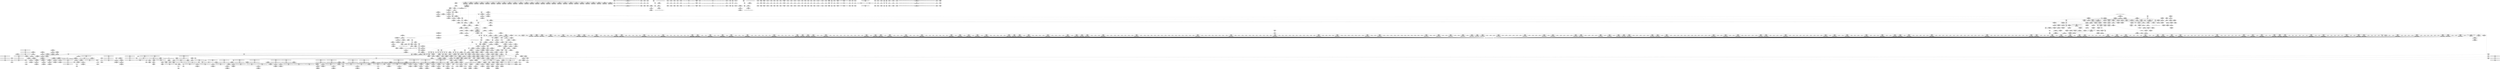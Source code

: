 digraph {
	CE0x46a6b90 [shape=record,shape=Mrecord,label="{CE0x46a6b90|__aa_current_profile:tmp19|security/apparmor/include/context.h,138|*SummSource*}"]
	CE0x46b5690 [shape=record,shape=Mrecord,label="{CE0x46b5690|80:_i64,_:_CRE_1244,1245_}"]
	CE0x467ef40 [shape=record,shape=Mrecord,label="{CE0x467ef40|80:_i64,_:_CRE_412,413_}"]
	CE0x46dc7f0 [shape=record,shape=Mrecord,label="{CE0x46dc7f0|common_perm:if.end}"]
	CE0x46ee800 [shape=record,shape=Mrecord,label="{CE0x46ee800|__aa_current_profile:tmp12|security/apparmor/include/context.h,138|*SummSource*}"]
	CE0x46ad8a0 [shape=record,shape=Mrecord,label="{CE0x46ad8a0|80:_i64,_:_CRE_575,576_}"]
	CE0x46a10d0 [shape=record,shape=Mrecord,label="{CE0x46a10d0|_call_void_lockdep_rcu_suspicious(i8*_getelementptr_inbounds_(_36_x_i8_,_36_x_i8_*_.str12,_i32_0,_i32_0),_i32_138,_i8*_getelementptr_inbounds_(_45_x_i8_,_45_x_i8_*_.str14,_i32_0,_i32_0))_#7,_!dbg_!15483|security/apparmor/include/context.h,138|*SummSink*}"]
	CE0x468a670 [shape=record,shape=Mrecord,label="{CE0x468a670|aa_cred_profile:do.end8}"]
	CE0x46ec9c0 [shape=record,shape=Mrecord,label="{CE0x46ec9c0|aa_cred_profile:do.body6}"]
	CE0x46473b0 [shape=record,shape=Mrecord,label="{CE0x46473b0|apparmor_path_truncate:tmp|*SummSink*}"]
	CE0x46f1e70 [shape=record,shape=Mrecord,label="{CE0x46f1e70|__aa_current_profile:tmp8|security/apparmor/include/context.h,138|*SummSource*}"]
	CE0x4679c00 [shape=record,shape=Mrecord,label="{CE0x4679c00|get_current:tmp|*SummSink*}"]
	CE0x46d7d40 [shape=record,shape=Mrecord,label="{CE0x46d7d40|aa_cred_profile:entry|*SummSink*}"]
	CE0x46d7c80 [shape=record,shape=Mrecord,label="{CE0x46d7c80|aa_cred_profile:entry|*SummSource*}"]
	CE0x46c7610 [shape=record,shape=Mrecord,label="{CE0x46c7610|80:_i64,_:_CRE_2264,2268_|*MultipleSource*|*LoadInst*|security/apparmor/include/apparmor.h,117|security/apparmor/include/apparmor.h,117}"]
	CE0x46b6f00 [shape=record,shape=Mrecord,label="{CE0x46b6f00|80:_i64,_:_CRE_1267,1268_}"]
	CE0x46a71e0 [shape=record,shape=Mrecord,label="{CE0x46a71e0|__aa_current_profile:tmp20|security/apparmor/include/context.h,138|*SummSink*}"]
	CE0x46a78a0 [shape=record,shape=Mrecord,label="{CE0x46a78a0|__aa_current_profile:call3|security/apparmor/include/context.h,138|*SummSink*}"]
	CE0x467c350 [shape=record,shape=Mrecord,label="{CE0x467c350|80:_i64,_:_CRE_304,312_|*MultipleSource*|*LoadInst*|security/apparmor/include/apparmor.h,117|security/apparmor/include/apparmor.h,117}"]
	CE0x46b5140 [shape=record,shape=Mrecord,label="{CE0x46b5140|80:_i64,_:_CRE_1239,1240_}"]
	CE0x46c1580 [shape=record,shape=Mrecord,label="{CE0x46c1580|80:_i64,_:_CRE_1664,1665_}"]
	CE0x469af20 [shape=record,shape=Mrecord,label="{CE0x469af20|common_perm:op|Function::common_perm&Arg::op::}"]
	CE0x469f890 [shape=record,shape=Mrecord,label="{CE0x469f890|apparmor_path_truncate:tmp25|security/apparmor/lsm.c,293}"]
	CE0x46d7940 [shape=record,shape=Mrecord,label="{CE0x46d7940|mediated_filesystem:and|security/apparmor/include/apparmor.h,117}"]
	CE0x471f350 [shape=record,shape=Mrecord,label="{CE0x471f350|i64_6|*Constant*|*SummSource*}"]
	CE0x4694ba0 [shape=record,shape=Mrecord,label="{CE0x4694ba0|80:_i64,_:_CRE_176,184_|*MultipleSource*|*LoadInst*|security/apparmor/include/apparmor.h,117|security/apparmor/include/apparmor.h,117}"]
	CE0x4687970 [shape=record,shape=Mrecord,label="{CE0x4687970|i64*_getelementptr_inbounds_(_8_x_i64_,_8_x_i64_*___llvm_gcov_ctr63,_i64_0,_i64_6)|*Constant*}"]
	CE0x46ad240 [shape=record,shape=Mrecord,label="{CE0x46ad240|80:_i64,_:_CRE_569,570_}"]
	CE0x468f210 [shape=record,shape=Mrecord,label="{CE0x468f210|apparmor_path_truncate:tmp9|*LoadInst*|security/apparmor/lsm.c,288|*SummSink*}"]
	CE0x4668250 [shape=record,shape=Mrecord,label="{CE0x4668250|get_current:tmp2}"]
	CE0x467a610 [shape=record,shape=Mrecord,label="{CE0x467a610|aa_cred_profile:lor.rhs|*SummSource*}"]
	CE0x46ef890 [shape=record,shape=Mrecord,label="{CE0x46ef890|__aa_current_profile:do.end}"]
	CE0x471c4a0 [shape=record,shape=Mrecord,label="{CE0x471c4a0|aa_cred_profile:tmp6|security/apparmor/include/context.h,100|*SummSource*}"]
	CE0x46b0650 [shape=record,shape=Mrecord,label="{CE0x46b0650|80:_i64,_:_CRE_618,619_}"]
	CE0x46682c0 [shape=record,shape=Mrecord,label="{CE0x46682c0|get_current:tmp2|*SummSource*}"]
	CE0x4689720 [shape=record,shape=Mrecord,label="{CE0x4689720|apparmor_path_truncate:tmp14|*LoadInst*|security/apparmor/lsm.c,288|*SummSource*}"]
	CE0x46bc6a0 [shape=record,shape=Mrecord,label="{CE0x46bc6a0|80:_i64,_:_CRE_1368,1369_}"]
	CE0x46c1f10 [shape=record,shape=Mrecord,label="{CE0x46c1f10|80:_i64,_:_CRE_1673,1674_}"]
	CE0x4669420 [shape=record,shape=Mrecord,label="{CE0x4669420|common_perm:tmp1}"]
	CE0x46c6a70 [shape=record,shape=Mrecord,label="{CE0x46c6a70|80:_i64,_:_CRE_1928,2056_|*MultipleSource*|*LoadInst*|security/apparmor/include/apparmor.h,117|security/apparmor/include/apparmor.h,117}"]
	CE0x4683470 [shape=record,shape=Mrecord,label="{CE0x4683470|apparmor_path_truncate:d_inode2|security/apparmor/lsm.c,285|*SummSink*}"]
	CE0x46960d0 [shape=record,shape=Mrecord,label="{CE0x46960d0|aa_path_perm:flags|Function::aa_path_perm&Arg::flags::}"]
	CE0x464daa0 [shape=record,shape=Mrecord,label="{CE0x464daa0|apparmor_path_truncate:dentry3|security/apparmor/lsm.c,288}"]
	CE0x46f0300 [shape=record,shape=Mrecord,label="{CE0x46f0300|get_current:tmp1|*SummSource*}"]
	CE0x468bc60 [shape=record,shape=Mrecord,label="{CE0x468bc60|apparmor_path_truncate:tmp18|security/apparmor/lsm.c,288}"]
	CE0x4667e40 [shape=record,shape=Mrecord,label="{CE0x4667e40|0:_i16,_4:_i32,_8:_i16,_40:_%struct.super_block*,_72:_i32,_:_SCMRE_4,6_|*MultipleSource*|security/apparmor/lsm.c, 284|security/apparmor/lsm.c,284}"]
	CE0x46d0250 [shape=record,shape=Mrecord,label="{CE0x46d0250|aa_cred_profile:do.body|*SummSource*}"]
	CE0x46d7370 [shape=record,shape=Mrecord,label="{CE0x46d7370|common_perm:call1|security/apparmor/lsm.c,170|*SummSink*}"]
	CE0x46e5bc0 [shape=record,shape=Mrecord,label="{CE0x46e5bc0|_call_void_mcount()_#2|*SummSink*}"]
	CE0x4699460 [shape=record,shape=Mrecord,label="{CE0x4699460|mediated_filesystem:entry|*SummSource*}"]
	CE0x469d0d0 [shape=record,shape=Mrecord,label="{CE0x469d0d0|i64*_getelementptr_inbounds_(_8_x_i64_,_8_x_i64_*___llvm_gcov_ctr63,_i64_0,_i64_7)|*Constant*|*SummSink*}"]
	CE0x46df240 [shape=record,shape=Mrecord,label="{CE0x46df240|i64_0|*Constant*}"]
	CE0x4699d00 [shape=record,shape=Mrecord,label="{CE0x4699d00|_ret_i1_%lnot,_!dbg_!15473|security/apparmor/include/apparmor.h,117|*SummSink*}"]
	CE0x469e2f0 [shape=record,shape=Mrecord,label="{CE0x469e2f0|mediated_filesystem:tmp3|*SummSource*}"]
	CE0x46bee30 [shape=record,shape=Mrecord,label="{CE0x46bee30|80:_i64,_:_CRE_1627,1628_}"]
	CE0x468aed0 [shape=record,shape=Mrecord,label="{CE0x468aed0|%struct.task_struct*_(%struct.task_struct**)*_asm_movq_%gs:$_1:P_,$0_,_r,im,_dirflag_,_fpsr_,_flags_|*SummSink*}"]
	CE0x47115a0 [shape=record,shape=Mrecord,label="{CE0x47115a0|aa_cred_profile:tmp23|security/apparmor/include/context.h,100}"]
	CE0x46b95c0 [shape=record,shape=Mrecord,label="{CE0x46b95c0|80:_i64,_:_CRE_1322,1323_}"]
	CE0x467f380 [shape=record,shape=Mrecord,label="{CE0x467f380|80:_i64,_:_CRE_416,417_}"]
	CE0x46990a0 [shape=record,shape=Mrecord,label="{CE0x46990a0|GLOBAL:mediated_filesystem|*Constant*|*SummSource*}"]
	CE0x468e8e0 [shape=record,shape=Mrecord,label="{CE0x468e8e0|apparmor_path_truncate:mnt|security/apparmor/lsm.c,288}"]
	CE0x4713a50 [shape=record,shape=Mrecord,label="{CE0x4713a50|aa_cred_profile:tmp26|security/apparmor/include/context.h,100}"]
	CE0x46d4350 [shape=record,shape=Mrecord,label="{CE0x46d4350|aa_cred_profile:tmp18|security/apparmor/include/context.h,100|*SummSource*}"]
	CE0x46b2d00 [shape=record,shape=Mrecord,label="{CE0x46b2d00|80:_i64,_:_CRE_896,1208_|*MultipleSource*|*LoadInst*|security/apparmor/include/apparmor.h,117|security/apparmor/include/apparmor.h,117}"]
	CE0x46dbde0 [shape=record,shape=Mrecord,label="{CE0x46dbde0|common_perm:bb}"]
	CE0x46d3020 [shape=record,shape=Mrecord,label="{CE0x46d3020|void_(i8*,_i32,_i64)*_asm_sideeffect_1:_09ud2_0A.pushsection___bug_table,_22a_22_0A2:_09.long_1b_-_2b,_$_0:c_-_2b_0A_09.word_$_1:c_,_0_0A_09.org_2b+$_2:c_0A.popsection_,_i,i,i,_dirflag_,_fpsr_,_flags_}"]
	CE0x4719280 [shape=record,shape=Mrecord,label="{CE0x4719280|aa_cred_profile:profile11|security/apparmor/include/context.h,101}"]
	CE0x471f8c0 [shape=record,shape=Mrecord,label="{CE0x471f8c0|aa_cred_profile:tmp14|security/apparmor/include/context.h,100|*SummSink*}"]
	CE0x47071f0 [shape=record,shape=Mrecord,label="{CE0x47071f0|aa_cred_profile:entry}"]
	CE0x46b6790 [shape=record,shape=Mrecord,label="{CE0x46b6790|80:_i64,_:_CRE_1260,1261_}"]
	CE0x46c17a0 [shape=record,shape=Mrecord,label="{CE0x46c17a0|80:_i64,_:_CRE_1666,1667_}"]
	CE0x46c5650 [shape=record,shape=Mrecord,label="{CE0x46c5650|80:_i64,_:_CRE_1864,1872_|*MultipleSource*|*LoadInst*|security/apparmor/include/apparmor.h,117|security/apparmor/include/apparmor.h,117}"]
	CE0x46c7420 [shape=record,shape=Mrecord,label="{CE0x46c7420|80:_i64,_:_CRE_2256,2264_|*MultipleSource*|*LoadInst*|security/apparmor/include/apparmor.h,117|security/apparmor/include/apparmor.h,117}"]
	CE0x4698750 [shape=record,shape=Mrecord,label="{CE0x4698750|apparmor_path_truncate:call5|security/apparmor/lsm.c,291|*SummSource*}"]
	CE0x468cfd0 [shape=record,shape=Mrecord,label="{CE0x468cfd0|mediated_filesystem:lnot|security/apparmor/include/apparmor.h,117|*SummSource*}"]
	CE0x4716240 [shape=record,shape=Mrecord,label="{CE0x4716240|i64*_getelementptr_inbounds_(_16_x_i64_,_16_x_i64_*___llvm_gcov_ctr46,_i64_0,_i64_15)|*Constant*|*SummSink*}"]
	CE0x46df810 [shape=record,shape=Mrecord,label="{CE0x46df810|_ret_i32_%call17,_!dbg_!15526|security/apparmor/file.c,307|*SummSource*}"]
	CE0x466a870 [shape=record,shape=Mrecord,label="{CE0x466a870|apparmor_path_truncate:dentry|security/apparmor/lsm.c,284|*SummSource*}"]
	CE0x4720e30 [shape=record,shape=Mrecord,label="{CE0x4720e30|i64*_getelementptr_inbounds_(_16_x_i64_,_16_x_i64_*___llvm_gcov_ctr46,_i64_0,_i64_7)|*Constant*|*SummSource*}"]
	CE0x469e960 [shape=record,shape=Mrecord,label="{CE0x469e960|i32_8|*Constant*}"]
	CE0x46ad350 [shape=record,shape=Mrecord,label="{CE0x46ad350|80:_i64,_:_CRE_570,571_}"]
	CE0x469cb60 [shape=record,shape=Mrecord,label="{CE0x469cb60|apparmor_path_truncate:retval.0|*SummSink*}"]
	CE0x46a97d0 [shape=record,shape=Mrecord,label="{CE0x46a97d0|common_perm:tmp9|security/apparmor/lsm.c,172}"]
	CE0x469a070 [shape=record,shape=Mrecord,label="{CE0x469a070|i64_3|*Constant*}"]
	CE0x4720530 [shape=record,shape=Mrecord,label="{CE0x4720530|aa_cred_profile:tmp17|security/apparmor/include/context.h,100}"]
	CE0x46d5200 [shape=record,shape=Mrecord,label="{CE0x46d5200|i64*_getelementptr_inbounds_(_16_x_i64_,_16_x_i64_*___llvm_gcov_ctr46,_i64_0,_i64_8)|*Constant*|*SummSink*}"]
	CE0x469f350 [shape=record,shape=Mrecord,label="{CE0x469f350|apparmor_path_truncate:tmp24|security/apparmor/lsm.c,293}"]
	CE0x46b1750 [shape=record,shape=Mrecord,label="{CE0x46b1750|80:_i64,_:_CRE_648,656_|*MultipleSource*|*LoadInst*|security/apparmor/include/apparmor.h,117|security/apparmor/include/apparmor.h,117}"]
	CE0x46c29b0 [shape=record,shape=Mrecord,label="{CE0x46c29b0|80:_i64,_:_CRE_1683,1684_}"]
	CE0x468e3c0 [shape=record,shape=Mrecord,label="{CE0x468e3c0|apparmor_path_truncate:tmp8|security/apparmor/lsm.c,285|*SummSource*}"]
	CE0x4686f50 [shape=record,shape=Mrecord,label="{CE0x4686f50|apparmor_path_truncate:tmp20|security/apparmor/lsm.c,289}"]
	CE0x46c0150 [shape=record,shape=Mrecord,label="{CE0x46c0150|80:_i64,_:_CRE_1645,1646_}"]
	"CONST[source:0(mediator),value:2(dynamic)][purpose:{subject}][SrcIdx:6]"
	CE0x46c9370 [shape=record,shape=Mrecord,label="{CE0x46c9370|GLOBAL:__aa_current_profile.__warned|Global_var:__aa_current_profile.__warned}"]
	CE0x46adbd0 [shape=record,shape=Mrecord,label="{CE0x46adbd0|80:_i64,_:_CRE_578,579_}"]
	CE0x46b8e50 [shape=record,shape=Mrecord,label="{CE0x46b8e50|80:_i64,_:_CRE_1315,1316_}"]
	CE0x4681fc0 [shape=record,shape=Mrecord,label="{CE0x4681fc0|i32_2|*Constant*|*SummSink*}"]
	CE0x467dc80 [shape=record,shape=Mrecord,label="{CE0x467dc80|80:_i64,_:_CRE_394,395_}"]
	CE0x46a6f10 [shape=record,shape=Mrecord,label="{CE0x46a6f10|__aa_current_profile:tmp20|security/apparmor/include/context.h,138}"]
	CE0x467b3d0 [shape=record,shape=Mrecord,label="{CE0x467b3d0|80:_i64,_:_CRE_248,252_|*MultipleSource*|*LoadInst*|security/apparmor/include/apparmor.h,117|security/apparmor/include/apparmor.h,117}"]
	CE0x46b93a0 [shape=record,shape=Mrecord,label="{CE0x46b93a0|80:_i64,_:_CRE_1320,1321_}"]
	CE0x4718700 [shape=record,shape=Mrecord,label="{CE0x4718700|aa_cred_profile:tmp32|security/apparmor/include/context.h,101|*SummSink*}"]
	CE0x469ddb0 [shape=record,shape=Mrecord,label="{CE0x469ddb0|__aa_current_profile:tmp9|security/apparmor/include/context.h,138}"]
	CE0x46e8bf0 [shape=record,shape=Mrecord,label="{CE0x46e8bf0|__aa_current_profile:land.lhs.true2|*SummSink*}"]
	CE0x46a8d70 [shape=record,shape=Mrecord,label="{CE0x46a8d70|80:_i64,_:_CRE_443,444_}"]
	CE0x46ec330 [shape=record,shape=Mrecord,label="{CE0x46ec330|aa_cred_profile:bb|*SummSource*}"]
	CE0x46c0590 [shape=record,shape=Mrecord,label="{CE0x46c0590|80:_i64,_:_CRE_1649,1650_}"]
	CE0x46788b0 [shape=record,shape=Mrecord,label="{CE0x46788b0|GLOBAL:__llvm_gcov_ctr46|Global_var:__llvm_gcov_ctr46}"]
	CE0x4690300 [shape=record,shape=Mrecord,label="{CE0x4690300|i64_0|*Constant*}"]
	CE0x468b5a0 [shape=record,shape=Mrecord,label="{CE0x468b5a0|i1_true|*Constant*|*SummSource*}"]
	CE0x46eac50 [shape=record,shape=Mrecord,label="{CE0x46eac50|44:_i32,_48:_i16,_128:_i8*,_:_SCMRE_64,72_|*MultipleSource*|Function::aa_cred_profile&Arg::cred::|security/apparmor/include/context.h,138|security/apparmor/include/context.h,99}"]
	CE0x46b9070 [shape=record,shape=Mrecord,label="{CE0x46b9070|80:_i64,_:_CRE_1317,1318_}"]
	CE0x46c2240 [shape=record,shape=Mrecord,label="{CE0x46c2240|80:_i64,_:_CRE_1676,1677_}"]
	CE0x46962b0 [shape=record,shape=Mrecord,label="{CE0x46962b0|aa_path_perm:flags|Function::aa_path_perm&Arg::flags::|*SummSource*}"]
	CE0x472ce30 [shape=record,shape=Mrecord,label="{CE0x472ce30|aa_cred_profile:lnot.ext|security/apparmor/include/context.h,100}"]
	CE0x46c7dd0 [shape=record,shape=Mrecord,label="{CE0x46c7dd0|mediated_filesystem:tmp5|security/apparmor/include/apparmor.h,117|*SummSink*}"]
	CE0x470e5f0 [shape=record,shape=Mrecord,label="{CE0x470e5f0|i32_100|*Constant*|*SummSource*}"]
	CE0x46b9b10 [shape=record,shape=Mrecord,label="{CE0x46b9b10|80:_i64,_:_CRE_1327,1328_}"]
	CE0x46b8c30 [shape=record,shape=Mrecord,label="{CE0x46b8c30|80:_i64,_:_CRE_1313,1314_}"]
	CE0x46bfaf0 [shape=record,shape=Mrecord,label="{CE0x46bfaf0|80:_i64,_:_CRE_1639,1640_}"]
	CE0x423a8e0 [shape=record,shape=Mrecord,label="{CE0x423a8e0|apparmor_path_truncate:cond|security/apparmor/lsm.c, 284|*SummSource*}"]
	CE0x4669d20 [shape=record,shape=Mrecord,label="{CE0x4669d20|mediated_filesystem:tmp|*SummSource*}"]
	CE0x4653e30 [shape=record,shape=Mrecord,label="{CE0x4653e30|mediated_filesystem:tmp2}"]
	CE0x46bb160 [shape=record,shape=Mrecord,label="{CE0x46bb160|80:_i64,_:_CRE_1348,1349_}"]
	CE0x46521c0 [shape=record,shape=Mrecord,label="{CE0x46521c0|apparmor_path_truncate:if.then|*SummSink*}"]
	CE0x46be7d0 [shape=record,shape=Mrecord,label="{CE0x46be7d0|80:_i64,_:_CRE_1621,1622_}"]
	CE0x47159d0 [shape=record,shape=Mrecord,label="{CE0x47159d0|aa_cred_profile:tmp31|security/apparmor/include/context.h,100|*SummSink*}"]
	CE0x4683fc0 [shape=record,shape=Mrecord,label="{CE0x4683fc0|80:_i64,_:_CRE_446,447_}"]
	CE0x46c0d00 [shape=record,shape=Mrecord,label="{CE0x46c0d00|80:_i64,_:_CRE_1656,1657_}"]
	"CONST[source:2(external),value:2(dynamic)][purpose:{subject}][SrcIdx:7]"
	CE0x46b7bc0 [shape=record,shape=Mrecord,label="{CE0x46b7bc0|80:_i64,_:_CRE_1279,1280_}"]
	CE0x46b5f10 [shape=record,shape=Mrecord,label="{CE0x46b5f10|80:_i64,_:_CRE_1252,1253_}"]
	"CONST[source:0(mediator),value:0(static)][purpose:{operation}][SnkIdx:4]"
	CE0x46c8f40 [shape=record,shape=Mrecord,label="{CE0x46c8f40|common_perm:call|security/apparmor/lsm.c,168|*SummSink*}"]
	CE0x468fd10 [shape=record,shape=Mrecord,label="{CE0x468fd10|%struct.vfsmount*_null|*Constant*|*SummSink*}"]
	CE0x46abf90 [shape=record,shape=Mrecord,label="{CE0x46abf90|80:_i64,_:_CRE_528,536_|*MultipleSource*|*LoadInst*|security/apparmor/include/apparmor.h,117|security/apparmor/include/apparmor.h,117}"]
	CE0x46b0430 [shape=record,shape=Mrecord,label="{CE0x46b0430|80:_i64,_:_CRE_616,617_}"]
	CE0x4720900 [shape=record,shape=Mrecord,label="{CE0x4720900|aa_cred_profile:tmp17|security/apparmor/include/context.h,100|*SummSink*}"]
	CE0x46c9b10 [shape=record,shape=Mrecord,label="{CE0x46c9b10|common_perm:tmp2|security/apparmor/lsm.c,169}"]
	CE0x46e4d60 [shape=record,shape=Mrecord,label="{CE0x46e4d60|__aa_current_profile:call|security/apparmor/include/context.h,138|*SummSink*}"]
	CE0x46ecfa0 [shape=record,shape=Mrecord,label="{CE0x46ecfa0|44:_i32,_48:_i16,_128:_i8*,_:_SCMRE_88,89_|*MultipleSource*|Function::aa_cred_profile&Arg::cred::|security/apparmor/include/context.h,138|security/apparmor/include/context.h,99}"]
	CE0x46b0ba0 [shape=record,shape=Mrecord,label="{CE0x46b0ba0|80:_i64,_:_CRE_623,624_}"]
	CE0x46c1ad0 [shape=record,shape=Mrecord,label="{CE0x46c1ad0|80:_i64,_:_CRE_1669,1670_}"]
	CE0x46ee3b0 [shape=record,shape=Mrecord,label="{CE0x46ee3b0|aa_cred_profile:do.body5|*SummSource*}"]
	CE0x46da130 [shape=record,shape=Mrecord,label="{CE0x46da130|aa_cred_profile:cred|Function::aa_cred_profile&Arg::cred::|*SummSink*}"]
	CE0x46d43c0 [shape=record,shape=Mrecord,label="{CE0x46d43c0|aa_cred_profile:tmp18|security/apparmor/include/context.h,100|*SummSink*}"]
	CE0x469b510 [shape=record,shape=Mrecord,label="{CE0x469b510|i32_66|*Constant*}"]
	CE0x46f6780 [shape=record,shape=Mrecord,label="{CE0x46f6780|%struct.task_struct*_(%struct.task_struct**)*_asm_movq_%gs:$_1:P_,$0_,_r,im,_dirflag_,_fpsr_,_flags_}"]
	CE0x46a59b0 [shape=record,shape=Mrecord,label="{CE0x46a59b0|__aa_current_profile:cred|security/apparmor/include/context.h,138|*SummSink*}"]
	CE0x46c1250 [shape=record,shape=Mrecord,label="{CE0x46c1250|80:_i64,_:_CRE_1661,1662_}"]
	CE0x4718d20 [shape=record,shape=Mrecord,label="{CE0x4718d20|aa_cred_profile:tmp33|security/apparmor/include/context.h,101|*SummSource*}"]
	CE0x46df940 [shape=record,shape=Mrecord,label="{CE0x46df940|_ret_i32_%call17,_!dbg_!15526|security/apparmor/file.c,307|*SummSink*}"]
	CE0x4719630 [shape=record,shape=Mrecord,label="{CE0x4719630|aa_cred_profile:tmp34|security/apparmor/include/context.h,101}"]
	CE0x47317a0 [shape=record,shape=Mrecord,label="{CE0x47317a0|%struct.aa_profile*_null|*Constant*|*SummSource*}"]
	CE0x4651090 [shape=record,shape=Mrecord,label="{CE0x4651090|i64_4|*Constant*|*SummSink*}"]
	CE0x4714180 [shape=record,shape=Mrecord,label="{CE0x4714180|aa_cred_profile:tmp27|security/apparmor/include/context.h,100|*SummSink*}"]
	CE0x464bee0 [shape=record,shape=Mrecord,label="{CE0x464bee0|i64*_getelementptr_inbounds_(_8_x_i64_,_8_x_i64_*___llvm_gcov_ctr63,_i64_0,_i64_0)|*Constant*|*SummSink*}"]
	CE0x46e5740 [shape=record,shape=Mrecord,label="{CE0x46e5740|__aa_current_profile:tobool|security/apparmor/include/context.h,138}"]
	CE0x46a7a60 [shape=record,shape=Mrecord,label="{CE0x46a7a60|GLOBAL:get_current|*Constant*}"]
	CE0x47135b0 [shape=record,shape=Mrecord,label="{CE0x47135b0|i64*_getelementptr_inbounds_(_16_x_i64_,_16_x_i64_*___llvm_gcov_ctr46,_i64_0,_i64_12)|*Constant*|*SummSink*}"]
	CE0x46b5e00 [shape=record,shape=Mrecord,label="{CE0x46b5e00|80:_i64,_:_CRE_1251,1252_}"]
	CE0x469f430 [shape=record,shape=Mrecord,label="{CE0x469f430|apparmor_path_truncate:tmp24|security/apparmor/lsm.c,293|*SummSink*}"]
	CE0x4658f80 [shape=record,shape=Mrecord,label="{CE0x4658f80|i64*_getelementptr_inbounds_(_2_x_i64_,_2_x_i64_*___llvm_gcov_ctr55,_i64_0,_i64_1)|*Constant*|*SummSource*}"]
	CE0x46b8110 [shape=record,shape=Mrecord,label="{CE0x46b8110|80:_i64,_:_CRE_1304,1305_}"]
	CE0x46bc150 [shape=record,shape=Mrecord,label="{CE0x46bc150|80:_i64,_:_CRE_1363,1364_}"]
	CE0x4683eb0 [shape=record,shape=Mrecord,label="{CE0x4683eb0|80:_i64,_:_CRE_445,446_}"]
	CE0x4706f10 [shape=record,shape=Mrecord,label="{CE0x4706f10|GLOBAL:aa_cred_profile|*Constant*}"]
	CE0x4689bc0 [shape=record,shape=Mrecord,label="{CE0x4689bc0|GLOBAL:__llvm_gcov_ctr63|Global_var:__llvm_gcov_ctr63|*SummSource*}"]
	CE0x46487d0 [shape=record,shape=Mrecord,label="{CE0x46487d0|apparmor_path_truncate:if.end|*SummSource*}"]
	CE0x46a5910 [shape=record,shape=Mrecord,label="{CE0x46a5910|__aa_current_profile:cred|security/apparmor/include/context.h,138|*SummSource*}"]
	CE0x46a60d0 [shape=record,shape=Mrecord,label="{CE0x46a60d0|__aa_current_profile:call4|security/apparmor/include/context.h,138}"]
	CE0x472cc70 [shape=record,shape=Mrecord,label="{CE0x472cc70|aa_cred_profile:lnot3|security/apparmor/include/context.h,100|*SummSink*}"]
	CE0x47312f0 [shape=record,shape=Mrecord,label="{CE0x47312f0|aa_cred_profile:tobool1|security/apparmor/include/context.h,100}"]
	CE0x46b9c20 [shape=record,shape=Mrecord,label="{CE0x46b9c20|80:_i64,_:_CRE_1328,1329_}"]
	CE0x4661ae0 [shape=record,shape=Mrecord,label="{CE0x4661ae0|apparmor_path_truncate:tmp15|security/apparmor/lsm.c,288|*SummSource*}"]
	CE0x46bf050 [shape=record,shape=Mrecord,label="{CE0x46bf050|80:_i64,_:_CRE_1629,1630_}"]
	CE0x46eb4b0 [shape=record,shape=Mrecord,label="{CE0x46eb4b0|__aa_current_profile:tmp6|security/apparmor/include/context.h,138|*SummSource*}"]
	CE0x46cec30 [shape=record,shape=Mrecord,label="{CE0x46cec30|common_perm:tmp4|security/apparmor/lsm.c,169|*SummSink*}"]
	CE0x46c5c20 [shape=record,shape=Mrecord,label="{CE0x46c5c20|80:_i64,_:_CRE_1874,1875_}"]
	CE0x46c46d0 [shape=record,shape=Mrecord,label="{CE0x46c46d0|80:_i64,_:_CRE_1800,1804_|*MultipleSource*|*LoadInst*|security/apparmor/include/apparmor.h,117|security/apparmor/include/apparmor.h,117}"]
	CE0x4644750 [shape=record,shape=Mrecord,label="{CE0x4644750|apparmor_path_truncate:uid|security/apparmor/lsm.c,284}"]
	CE0x467bf70 [shape=record,shape=Mrecord,label="{CE0x467bf70|80:_i64,_:_CRE_288,296_|*MultipleSource*|*LoadInst*|security/apparmor/include/apparmor.h,117|security/apparmor/include/apparmor.h,117}"]
	CE0x46c2ac0 [shape=record,shape=Mrecord,label="{CE0x46c2ac0|80:_i64,_:_CRE_1684,1685_}"]
	CE0x46af880 [shape=record,shape=Mrecord,label="{CE0x46af880|80:_i64,_:_CRE_605,606_}"]
	CE0x4696580 [shape=record,shape=Mrecord,label="{CE0x4696580|aa_path_perm:request|Function::aa_path_perm&Arg::request::}"]
	CE0x46d1480 [shape=record,shape=Mrecord,label="{CE0x46d1480|common_perm:tmp5|security/apparmor/lsm.c,169}"]
	CE0x4714060 [shape=record,shape=Mrecord,label="{CE0x4714060|aa_cred_profile:tmp27|security/apparmor/include/context.h,100|*SummSource*}"]
	CE0x46e9f00 [shape=record,shape=Mrecord,label="{CE0x46e9f00|__aa_current_profile:tmp4|security/apparmor/include/context.h,138|*SummSink*}"]
	CE0x4688730 [shape=record,shape=Mrecord,label="{CE0x4688730|apparmor_path_truncate:tmp11|security/apparmor/lsm.c,288|*SummSink*}"]
	CE0x4654100 [shape=record,shape=Mrecord,label="{CE0x4654100|apparmor_path_truncate:d_inode|security/apparmor/lsm.c,284}"]
	CE0x469ba40 [shape=record,shape=Mrecord,label="{CE0x469ba40|common_perm:cond|Function::common_perm&Arg::cond::}"]
	CE0x4696a30 [shape=record,shape=Mrecord,label="{CE0x4696a30|aa_path_perm:cond|Function::aa_path_perm&Arg::cond::}"]
	CE0x46aebc0 [shape=record,shape=Mrecord,label="{CE0x46aebc0|80:_i64,_:_CRE_593,594_}"]
	CE0x4692d80 [shape=record,shape=Mrecord,label="{CE0x4692d80|80:_i64,_:_CRE_32,40_|*MultipleSource*|*LoadInst*|security/apparmor/include/apparmor.h,117|security/apparmor/include/apparmor.h,117}"]
	CE0x469b6e0 [shape=record,shape=Mrecord,label="{CE0x469b6e0|i32_66|*Constant*|*SummSource*}"]
	CE0x46c5840 [shape=record,shape=Mrecord,label="{CE0x46c5840|80:_i64,_:_CRE_1872,1873_}"]
	CE0x46c3010 [shape=record,shape=Mrecord,label="{CE0x46c3010|80:_i64,_:_CRE_1696,1704_|*MultipleSource*|*LoadInst*|security/apparmor/include/apparmor.h,117|security/apparmor/include/apparmor.h,117}"]
	CE0x4655c80 [shape=record,shape=Mrecord,label="{CE0x4655c80|_call_void_mcount()_#2}"]
	CE0x4691b50 [shape=record,shape=Mrecord,label="{CE0x4691b50|i32_10|*Constant*|*SummSink*}"]
	CE0x46f1320 [shape=record,shape=Mrecord,label="{CE0x46f1320|%struct.aa_task_cxt*_null|*Constant*}"]
	CE0x471c710 [shape=record,shape=Mrecord,label="{CE0x471c710|i64_0|*Constant*}"]
	CE0x46d1320 [shape=record,shape=Mrecord,label="{CE0x46d1320|aa_cred_profile:tmp10|security/apparmor/include/context.h,100|*SummSource*}"]
	CE0x46c6000 [shape=record,shape=Mrecord,label="{CE0x46c6000|80:_i64,_:_CRE_1878,1879_}"]
	CE0x46d4b50 [shape=record,shape=Mrecord,label="{CE0x46d4b50|i64*_getelementptr_inbounds_(_16_x_i64_,_16_x_i64_*___llvm_gcov_ctr46,_i64_0,_i64_8)|*Constant*}"]
	CE0x46ac370 [shape=record,shape=Mrecord,label="{CE0x46ac370|80:_i64,_:_CRE_544,552_|*MultipleSource*|*LoadInst*|security/apparmor/include/apparmor.h,117|security/apparmor/include/apparmor.h,117}"]
	CE0x46aafa0 [shape=record,shape=Mrecord,label="{CE0x46aafa0|80:_i64,_:_CRE_460,461_}"]
	CE0x46ea9d0 [shape=record,shape=Mrecord,label="{CE0x46ea9d0|44:_i32,_48:_i16,_128:_i8*,_:_SCMRE_56,64_|*MultipleSource*|Function::aa_cred_profile&Arg::cred::|security/apparmor/include/context.h,138|security/apparmor/include/context.h,99}"]
	CE0x46b2540 [shape=record,shape=Mrecord,label="{CE0x46b2540|80:_i64,_:_CRE_712,720_|*MultipleSource*|*LoadInst*|security/apparmor/include/apparmor.h,117|security/apparmor/include/apparmor.h,117}"]
	CE0x46a6300 [shape=record,shape=Mrecord,label="{CE0x46a6300|__aa_current_profile:tmp21|security/apparmor/include/context.h,138|*SummSink*}"]
	CE0x4685510 [shape=record,shape=Mrecord,label="{CE0x4685510|apparmor_path_truncate:tmp16|security/apparmor/lsm.c,288|*SummSource*}"]
	CE0x46eb940 [shape=record,shape=Mrecord,label="{CE0x46eb940|aa_cred_profile:security|security/apparmor/include/context.h,99}"]
	CE0x467c920 [shape=record,shape=Mrecord,label="{CE0x467c920|80:_i64,_:_CRE_328,336_|*MultipleSource*|*LoadInst*|security/apparmor/include/apparmor.h,117|security/apparmor/include/apparmor.h,117}"]
	CE0x46ab0b0 [shape=record,shape=Mrecord,label="{CE0x46ab0b0|80:_i64,_:_CRE_461,462_}"]
	CE0x46b6570 [shape=record,shape=Mrecord,label="{CE0x46b6570|80:_i64,_:_CRE_1258,1259_}"]
	CE0x46f1880 [shape=record,shape=Mrecord,label="{CE0x46f1880|aa_cred_profile:if.end|*SummSource*}"]
	CE0x46c2020 [shape=record,shape=Mrecord,label="{CE0x46c2020|80:_i64,_:_CRE_1674,1675_}"]
	CE0x46ba9f0 [shape=record,shape=Mrecord,label="{CE0x46ba9f0|80:_i64,_:_CRE_1341,1342_}"]
	CE0x4698d90 [shape=record,shape=Mrecord,label="{CE0x4698d90|GLOBAL:mediated_filesystem|*Constant*}"]
	CE0x46f0030 [shape=record,shape=Mrecord,label="{CE0x46f0030|_call_void_mcount()_#2|*SummSink*}"]
	CE0x4669ab0 [shape=record,shape=Mrecord,label="{CE0x4669ab0|apparmor_path_truncate:tmp1|*SummSink*}"]
	CE0x46879e0 [shape=record,shape=Mrecord,label="{CE0x46879e0|i64*_getelementptr_inbounds_(_8_x_i64_,_8_x_i64_*___llvm_gcov_ctr63,_i64_0,_i64_6)|*Constant*|*SummSource*}"]
	CE0x46ba6c0 [shape=record,shape=Mrecord,label="{CE0x46ba6c0|80:_i64,_:_CRE_1338,1339_}"]
	CE0x46db640 [shape=record,shape=Mrecord,label="{CE0x46db640|_ret_%struct.aa_profile*_%call4,_!dbg_!15494|security/apparmor/include/context.h,138|*SummSink*}"]
	CE0x4682670 [shape=record,shape=Mrecord,label="{CE0x4682670|apparmor_path_truncate:d_inode4|security/apparmor/lsm.c,288|*SummSink*}"]
	CE0x4692f20 [shape=record,shape=Mrecord,label="{CE0x4692f20|80:_i64,_:_CRE_40,48_|*MultipleSource*|*LoadInst*|security/apparmor/include/apparmor.h,117|security/apparmor/include/apparmor.h,117}"]
	CE0x46c09d0 [shape=record,shape=Mrecord,label="{CE0x46c09d0|80:_i64,_:_CRE_1653,1654_}"]
	CE0x46a4fc0 [shape=record,shape=Mrecord,label="{CE0x46a4fc0|_ret_%struct.task_struct*_%tmp4,_!dbg_!15471|./arch/x86/include/asm/current.h,14}"]
	CE0x46a3e70 [shape=record,shape=Mrecord,label="{CE0x46a3e70|__aa_current_profile:tmp18|security/apparmor/include/context.h,138|*SummSink*}"]
	CE0x469e850 [shape=record,shape=Mrecord,label="{CE0x469e850|_call_void_mcount()_#2|*SummSink*}"]
	CE0x46968c0 [shape=record,shape=Mrecord,label="{CE0x46968c0|aa_path_perm:request|Function::aa_path_perm&Arg::request::|*SummSink*}"]
	CE0x46d2710 [shape=record,shape=Mrecord,label="{CE0x46d2710|i32_100|*Constant*|*SummSink*}"]
	CE0x46ac560 [shape=record,shape=Mrecord,label="{CE0x46ac560|80:_i64,_:_CRE_552,556_|*MultipleSource*|*LoadInst*|security/apparmor/include/apparmor.h,117|security/apparmor/include/apparmor.h,117}"]
	CE0x46ba4a0 [shape=record,shape=Mrecord,label="{CE0x46ba4a0|80:_i64,_:_CRE_1336,1337_}"]
	CE0x46a1ff0 [shape=record,shape=Mrecord,label="{CE0x46a1ff0|GLOBAL:lockdep_rcu_suspicious|*Constant*|*SummSink*}"]
	CE0x467b1e0 [shape=record,shape=Mrecord,label="{CE0x467b1e0|80:_i64,_:_CRE_240,248_|*MultipleSource*|*LoadInst*|security/apparmor/include/apparmor.h,117|security/apparmor/include/apparmor.h,117}"]
	CE0x46b8b20 [shape=record,shape=Mrecord,label="{CE0x46b8b20|80:_i64,_:_CRE_1312,1313_}"]
	CE0x46b36b0 [shape=record,shape=Mrecord,label="{CE0x46b36b0|80:_i64,_:_CRE_1214,1215_}"]
	CE0x4691560 [shape=record,shape=Mrecord,label="{CE0x4691560|mediated_filesystem:tmp4|*LoadInst*|security/apparmor/include/apparmor.h,117|*SummSource*}"]
	CE0x466e160 [shape=record,shape=Mrecord,label="{CE0x466e160|apparmor_path_truncate:tmp12|security/apparmor/lsm.c,288}"]
	CE0x46b4bf0 [shape=record,shape=Mrecord,label="{CE0x46b4bf0|80:_i64,_:_CRE_1234,1235_}"]
	CE0x46c80e0 [shape=record,shape=Mrecord,label="{CE0x46c80e0|i32_11|*Constant*|*SummSink*}"]
	CE0x46acca0 [shape=record,shape=Mrecord,label="{CE0x46acca0|80:_i64,_:_CRE_563,564_}"]
	CE0x4682540 [shape=record,shape=Mrecord,label="{CE0x4682540|apparmor_path_truncate:d_inode4|security/apparmor/lsm.c,288|*SummSource*}"]
	CE0x4694330 [shape=record,shape=Mrecord,label="{CE0x4694330|80:_i64,_:_CRE_132,136_|*MultipleSource*|*LoadInst*|security/apparmor/include/apparmor.h,117|security/apparmor/include/apparmor.h,117}"]
	CE0x46d0470 [shape=record,shape=Mrecord,label="{CE0x46d0470|aa_cred_profile:tmp9|security/apparmor/include/context.h,100|*SummSource*}"]
	CE0x466d250 [shape=record,shape=Mrecord,label="{CE0x466d250|apparmor_path_truncate:tmp15|security/apparmor/lsm.c,288|*SummSink*}"]
	CE0x469ed20 [shape=record,shape=Mrecord,label="{CE0x469ed20|i32_8|*Constant*|*SummSource*}"]
	CE0x46e97e0 [shape=record,shape=Mrecord,label="{CE0x46e97e0|__aa_current_profile:tmp2}"]
	CE0x46ba280 [shape=record,shape=Mrecord,label="{CE0x46ba280|80:_i64,_:_CRE_1334,1335_}"]
	CE0x46ce830 [shape=record,shape=Mrecord,label="{CE0x46ce830|aa_cred_profile:do.end10|*SummSink*}"]
	CE0x46f0530 [shape=record,shape=Mrecord,label="{CE0x46f0530|i64_1|*Constant*}"]
	CE0x46ccc20 [shape=record,shape=Mrecord,label="{CE0x46ccc20|__aa_current_profile:entry|*SummSource*}"]
	CE0x46adf00 [shape=record,shape=Mrecord,label="{CE0x46adf00|80:_i64,_:_CRE_581,582_}"]
	CE0x4652230 [shape=record,shape=Mrecord,label="{CE0x4652230|apparmor_path_truncate:bb}"]
	CE0x46930c0 [shape=record,shape=Mrecord,label="{CE0x46930c0|80:_i64,_:_CRE_48,56_|*MultipleSource*|*LoadInst*|security/apparmor/include/apparmor.h,117|security/apparmor/include/apparmor.h,117}"]
	CE0x46bdd40 [shape=record,shape=Mrecord,label="{CE0x46bdd40|80:_i64,_:_CRE_1600,1604_|*MultipleSource*|*LoadInst*|security/apparmor/include/apparmor.h,117|security/apparmor/include/apparmor.h,117}"]
	CE0x467e6c0 [shape=record,shape=Mrecord,label="{CE0x467e6c0|80:_i64,_:_CRE_404,405_}"]
	CE0x467cb10 [shape=record,shape=Mrecord,label="{CE0x467cb10|80:_i64,_:_CRE_336,344_|*MultipleSource*|*LoadInst*|security/apparmor/include/apparmor.h,117|security/apparmor/include/apparmor.h,117}"]
	CE0x4710b10 [shape=record,shape=Mrecord,label="{CE0x4710b10|aa_cred_profile:tmp29|security/apparmor/include/context.h,100|*SummSink*}"]
	CE0x4690ba0 [shape=record,shape=Mrecord,label="{CE0x4690ba0|GLOBAL:__llvm_gcov_ctr63|Global_var:__llvm_gcov_ctr63|*SummSink*}"]
	CE0x468ce50 [shape=record,shape=Mrecord,label="{CE0x468ce50|44:_i32,_48:_i16,_128:_i8*,_:_SCMRE_8,16_|*MultipleSource*|Function::aa_cred_profile&Arg::cred::|security/apparmor/include/context.h,138|security/apparmor/include/context.h,99}"]
	CE0x46acd50 [shape=record,shape=Mrecord,label="{CE0x46acd50|80:_i64,_:_CRE_564,565_}"]
	CE0x471d5c0 [shape=record,shape=Mrecord,label="{CE0x471d5c0|aa_cred_profile:tmp30|security/apparmor/include/context.h,100}"]
	CE0x46a3d70 [shape=record,shape=Mrecord,label="{CE0x46a3d70|__aa_current_profile:tmp18|security/apparmor/include/context.h,138|*SummSource*}"]
	CE0x46df4f0 [shape=record,shape=Mrecord,label="{CE0x46df4f0|aa_path_perm:cond|Function::aa_path_perm&Arg::cond::|*SummSink*}"]
	CE0x46e45c0 [shape=record,shape=Mrecord,label="{CE0x46e45c0|__aa_current_profile:tmp3|*SummSource*}"]
	CE0x46a6c00 [shape=record,shape=Mrecord,label="{CE0x46a6c00|__aa_current_profile:tmp19|security/apparmor/include/context.h,138|*SummSink*}"]
	CE0x468f380 [shape=record,shape=Mrecord,label="{CE0x468f380|%struct.vfsmount*_null|*Constant*}"]
	CE0x46c7230 [shape=record,shape=Mrecord,label="{CE0x46c7230|80:_i64,_:_CRE_2248,2256_|*MultipleSource*|*LoadInst*|security/apparmor/include/apparmor.h,117|security/apparmor/include/apparmor.h,117}"]
	CE0x4643f10 [shape=record,shape=Mrecord,label="{CE0x4643f10|apparmor_path_truncate:return}"]
	CE0x46b47b0 [shape=record,shape=Mrecord,label="{CE0x46b47b0|80:_i64,_:_CRE_1230,1231_}"]
	CE0x46f2980 [shape=record,shape=Mrecord,label="{CE0x46f2980|aa_cred_profile:tmp4|*LoadInst*|security/apparmor/include/context.h,99|*SummSink*}"]
	CE0x468db80 [shape=record,shape=Mrecord,label="{CE0x468db80|apparmor_path_truncate:tmp19|security/apparmor/lsm.c,288|*SummSource*}"]
	CE0x4661f10 [shape=record,shape=Mrecord,label="{CE0x4661f10|i64_3|*Constant*|*SummSink*}"]
	CE0x46e8560 [shape=record,shape=Mrecord,label="{CE0x46e8560|i64*_getelementptr_inbounds_(_11_x_i64_,_11_x_i64_*___llvm_gcov_ctr58,_i64_0,_i64_6)|*Constant*|*SummSink*}"]
	CE0x467f160 [shape=record,shape=Mrecord,label="{CE0x467f160|80:_i64,_:_CRE_414,415_}"]
	CE0x46af220 [shape=record,shape=Mrecord,label="{CE0x46af220|80:_i64,_:_CRE_599,600_}"]
	CE0x46c2350 [shape=record,shape=Mrecord,label="{CE0x46c2350|80:_i64,_:_CRE_1677,1678_}"]
	CE0x46919e0 [shape=record,shape=Mrecord,label="{CE0x46919e0|i32_10|*Constant*|*SummSource*}"]
	CE0x46bcbf0 [shape=record,shape=Mrecord,label="{CE0x46bcbf0|80:_i64,_:_CRE_1373,1374_}"]
	CE0x46c1360 [shape=record,shape=Mrecord,label="{CE0x46c1360|80:_i64,_:_CRE_1662,1663_}"]
	CE0x4718620 [shape=record,shape=Mrecord,label="{CE0x4718620|aa_cred_profile:tmp32|security/apparmor/include/context.h,101}"]
	CE0x46f6290 [shape=record,shape=Mrecord,label="{CE0x46f6290|__aa_current_profile:tmp15|security/apparmor/include/context.h,138|*SummSink*}"]
	CE0x46e5420 [shape=record,shape=Mrecord,label="{CE0x46e5420|aa_cred_profile:tmp}"]
	CE0x4680150 [shape=record,shape=Mrecord,label="{CE0x4680150|80:_i64,_:_CRE_429,430_}"]
	CE0x46a7e10 [shape=record,shape=Mrecord,label="{CE0x46a7e10|GLOBAL:get_current|*Constant*|*SummSource*}"]
	CE0x4731360 [shape=record,shape=Mrecord,label="{CE0x4731360|aa_cred_profile:tobool1|security/apparmor/include/context.h,100|*SummSink*}"]
	CE0x46afbb0 [shape=record,shape=Mrecord,label="{CE0x46afbb0|80:_i64,_:_CRE_608,609_}"]
	CE0x469c530 [shape=record,shape=Mrecord,label="{CE0x469c530|_ret_i32_%error.0,_!dbg_!15483|security/apparmor/lsm.c,172|*SummSink*}"]
	CE0x46bb6b0 [shape=record,shape=Mrecord,label="{CE0x46bb6b0|80:_i64,_:_CRE_1353,1354_}"]
	CE0x46e8a90 [shape=record,shape=Mrecord,label="{CE0x46e8a90|__aa_current_profile:land.lhs.true2}"]
	CE0x46935a0 [shape=record,shape=Mrecord,label="{CE0x46935a0|80:_i64,_:_CRE_72,80_|*MultipleSource*|*LoadInst*|security/apparmor/include/apparmor.h,117|security/apparmor/include/apparmor.h,117}"]
	CE0x46a9360 [shape=record,shape=Mrecord,label="{CE0x46a9360|i64*_getelementptr_inbounds_(_5_x_i64_,_5_x_i64_*___llvm_gcov_ctr57,_i64_0,_i64_4)|*Constant*|*SummSource*}"]
	CE0x46955b0 [shape=record,shape=Mrecord,label="{CE0x46955b0|aa_path_perm:op|Function::aa_path_perm&Arg::op::|*SummSink*}"]
	CE0x46da6c0 [shape=record,shape=Mrecord,label="{CE0x46da6c0|_ret_%struct.aa_profile*_%tmp34,_!dbg_!15510|security/apparmor/include/context.h,101|*SummSink*}"]
	CE0x46eeb20 [shape=record,shape=Mrecord,label="{CE0x46eeb20|i64*_getelementptr_inbounds_(_11_x_i64_,_11_x_i64_*___llvm_gcov_ctr58,_i64_0,_i64_6)|*Constant*}"]
	CE0x46e8b60 [shape=record,shape=Mrecord,label="{CE0x46e8b60|__aa_current_profile:land.lhs.true2|*SummSource*}"]
	CE0x472c0b0 [shape=record,shape=Mrecord,label="{CE0x472c0b0|44:_i32,_48:_i16,_128:_i8*,_:_SCMRE_168,176_|*MultipleSource*|Function::aa_cred_profile&Arg::cred::|security/apparmor/include/context.h,138|security/apparmor/include/context.h,99}"]
	CE0x46ed2d0 [shape=record,shape=Mrecord,label="{CE0x46ed2d0|get_current:tmp}"]
	CE0x4651a00 [shape=record,shape=Mrecord,label="{CE0x4651a00|apparmor_path_truncate:uid|security/apparmor/lsm.c,284|*SummSink*}"]
	CE0x46a3910 [shape=record,shape=Mrecord,label="{CE0x46a3910|__aa_current_profile:tmp17|security/apparmor/include/context.h,138}"]
	CE0x4731da0 [shape=record,shape=Mrecord,label="{CE0x4731da0|aa_cred_profile:lnot|security/apparmor/include/context.h,100}"]
	CE0x46bc480 [shape=record,shape=Mrecord,label="{CE0x46bc480|80:_i64,_:_CRE_1366,1367_}"]
	CE0x46f41a0 [shape=record,shape=Mrecord,label="{CE0x46f41a0|aa_cred_profile:tmp|*SummSink*}"]
	CE0x46b4ae0 [shape=record,shape=Mrecord,label="{CE0x46b4ae0|80:_i64,_:_CRE_1233,1234_}"]
	CE0x46dcf40 [shape=record,shape=Mrecord,label="{CE0x46dcf40|common_perm:tmp2|security/apparmor/lsm.c,169|*SummSink*}"]
	CE0x46b4e10 [shape=record,shape=Mrecord,label="{CE0x46b4e10|80:_i64,_:_CRE_1236,1237_}"]
	CE0x46a03a0 [shape=record,shape=Mrecord,label="{CE0x46a03a0|__aa_current_profile:tmp16|security/apparmor/include/context.h,138|*SummSink*}"]
	CE0x46e3d90 [shape=record,shape=Mrecord,label="{CE0x46e3d90|__aa_current_profile:tmp1|*SummSource*}"]
	CE0x46991b0 [shape=record,shape=Mrecord,label="{CE0x46991b0|GLOBAL:mediated_filesystem|*Constant*|*SummSink*}"]
	CE0x46b59c0 [shape=record,shape=Mrecord,label="{CE0x46b59c0|80:_i64,_:_CRE_1247,1248_}"]
	CE0x4667990 [shape=record,shape=Mrecord,label="{CE0x4667990|i64*_getelementptr_inbounds_(_2_x_i64_,_2_x_i64_*___llvm_gcov_ctr55,_i64_0,_i64_0)|*Constant*|*SummSink*}"]
	CE0x468e9f0 [shape=record,shape=Mrecord,label="{CE0x468e9f0|apparmor_path_truncate:mnt|security/apparmor/lsm.c,288|*SummSource*}"]
	CE0x47146b0 [shape=record,shape=Mrecord,label="{CE0x47146b0|i64*_getelementptr_inbounds_(_16_x_i64_,_16_x_i64_*___llvm_gcov_ctr46,_i64_0,_i64_13)|*Constant*|*SummSource*}"]
	"CONST[source:0(mediator),value:2(dynamic)][purpose:{object}][SnkIdx:2]"
	CE0x46a8b50 [shape=record,shape=Mrecord,label="{CE0x46a8b50|80:_i64,_:_CRE_441,442_}"]
	CE0x469a6a0 [shape=record,shape=Mrecord,label="{CE0x469a6a0|common_perm:entry}"]
	CE0x46b6df0 [shape=record,shape=Mrecord,label="{CE0x46b6df0|80:_i64,_:_CRE_1266,1267_}"]
	CE0x46b1640 [shape=record,shape=Mrecord,label="{CE0x46b1640|80:_i64,_:_CRE_640,648_|*MultipleSource*|*LoadInst*|security/apparmor/include/apparmor.h,117|security/apparmor/include/apparmor.h,117}"]
	CE0x4653440 [shape=record,shape=Mrecord,label="{CE0x4653440|i64*_getelementptr_inbounds_(_8_x_i64_,_8_x_i64_*___llvm_gcov_ctr63,_i64_0,_i64_0)|*Constant*}"]
	CE0x46bec10 [shape=record,shape=Mrecord,label="{CE0x46bec10|80:_i64,_:_CRE_1625,1626_}"]
	CE0x4695c40 [shape=record,shape=Mrecord,label="{CE0x4695c40|aa_path_perm:path|Function::aa_path_perm&Arg::path::}"]
	CE0x472c660 [shape=record,shape=Mrecord,label="{CE0x472c660|aa_cred_profile:lnot2|security/apparmor/include/context.h,100|*SummSink*}"]
	CE0x46d55d0 [shape=record,shape=Mrecord,label="{CE0x46d55d0|aa_cred_profile:tmp20|security/apparmor/include/context.h,100}"]
	CE0x46c44e0 [shape=record,shape=Mrecord,label="{CE0x46c44e0|80:_i64,_:_CRE_1792,1800_|*MultipleSource*|*LoadInst*|security/apparmor/include/apparmor.h,117|security/apparmor/include/apparmor.h,117}"]
	CE0x46c2df0 [shape=record,shape=Mrecord,label="{CE0x46c2df0|80:_i64,_:_CRE_1687,1688_}"]
	CE0x46c3f10 [shape=record,shape=Mrecord,label="{CE0x46c3f10|80:_i64,_:_CRE_1768,1776_|*MultipleSource*|*LoadInst*|security/apparmor/include/apparmor.h,117|security/apparmor/include/apparmor.h,117}"]
	CE0x46e7d10 [shape=record,shape=Mrecord,label="{CE0x46e7d10|get_current:tmp3|*SummSink*}"]
	CE0x46cd860 [shape=record,shape=Mrecord,label="{CE0x46cd860|i64*_getelementptr_inbounds_(_16_x_i64_,_16_x_i64_*___llvm_gcov_ctr46,_i64_0,_i64_1)|*Constant*|*SummSink*}"]
	CE0x466b510 [shape=record,shape=Mrecord,label="{CE0x466b510|COLLAPSED:_GCMRE___llvm_gcov_ctr57_internal_global_5_x_i64_zeroinitializer:_elem_0:default:}"]
	CE0x46dce90 [shape=record,shape=Mrecord,label="{CE0x46dce90|i64_3|*Constant*}"]
	CE0x468afe0 [shape=record,shape=Mrecord,label="{CE0x468afe0|GLOBAL:current_task|Global_var:current_task}"]
	CE0x4679e60 [shape=record,shape=Mrecord,label="{CE0x4679e60|44:_i32,_48:_i16,_128:_i8*,_:_SCMRE_48,52_|*MultipleSource*|Function::aa_cred_profile&Arg::cred::|security/apparmor/include/context.h,138|security/apparmor/include/context.h,99}"]
	CE0x46efd00 [shape=record,shape=Mrecord,label="{CE0x46efd00|GLOBAL:__llvm_gcov_ctr58|Global_var:__llvm_gcov_ctr58|*SummSource*}"]
	CE0x46b5580 [shape=record,shape=Mrecord,label="{CE0x46b5580|80:_i64,_:_CRE_1243,1244_}"]
	CE0x46ec0f0 [shape=record,shape=Mrecord,label="{CE0x46ec0f0|aa_cred_profile:do.end8|*SummSink*}"]
	CE0x46c8460 [shape=record,shape=Mrecord,label="{CE0x46c8460|__aa_current_profile:tmp6|security/apparmor/include/context.h,138|*SummSink*}"]
	CE0x472b0c0 [shape=record,shape=Mrecord,label="{CE0x472b0c0|44:_i32,_48:_i16,_128:_i8*,_:_SCMRE_160,168_|*MultipleSource*|Function::aa_cred_profile&Arg::cred::|security/apparmor/include/context.h,138|security/apparmor/include/context.h,99}"]
	CE0x46b7010 [shape=record,shape=Mrecord,label="{CE0x46b7010|80:_i64,_:_CRE_1268,1269_}"]
	CE0x46b1530 [shape=record,shape=Mrecord,label="{CE0x46b1530|80:_i64,_:_CRE_632,640_|*MultipleSource*|*LoadInst*|security/apparmor/include/apparmor.h,117|security/apparmor/include/apparmor.h,117}"]
	CE0x4720780 [shape=record,shape=Mrecord,label="{CE0x4720780|aa_cred_profile:tmp17|security/apparmor/include/context.h,100|*SummSource*}"]
	CE0x46855b0 [shape=record,shape=Mrecord,label="{CE0x46855b0|apparmor_path_truncate:tmp16|security/apparmor/lsm.c,288|*SummSink*}"]
	CE0x469d6f0 [shape=record,shape=Mrecord,label="{CE0x469d6f0|mediated_filesystem:bb}"]
	CE0x46abda0 [shape=record,shape=Mrecord,label="{CE0x46abda0|80:_i64,_:_CRE_512,528_|*MultipleSource*|*LoadInst*|security/apparmor/include/apparmor.h,117|security/apparmor/include/apparmor.h,117}"]
	CE0x4689120 [shape=record,shape=Mrecord,label="{CE0x4689120|apparmor_path_truncate:tmp5|security/apparmor/lsm.c,284}"]
	CE0x4685ea0 [shape=record,shape=Mrecord,label="{CE0x4685ea0|apparmor_path_truncate:tmp5|security/apparmor/lsm.c,284|*SummSink*}"]
	CE0x46886c0 [shape=record,shape=Mrecord,label="{CE0x46886c0|apparmor_path_truncate:tmp11|security/apparmor/lsm.c,288|*SummSource*}"]
	CE0x467a8b0 [shape=record,shape=Mrecord,label="{CE0x467a8b0|80:_i64,_:_CRE_192,200_|*MultipleSource*|*LoadInst*|security/apparmor/include/apparmor.h,117|security/apparmor/include/apparmor.h,117}"]
	CE0x4653ea0 [shape=record,shape=Mrecord,label="{CE0x4653ea0|mediated_filesystem:tmp2|*SummSource*}"]
	CE0x46b0760 [shape=record,shape=Mrecord,label="{CE0x46b0760|80:_i64,_:_CRE_619,620_}"]
	CE0x46de820 [shape=record,shape=Mrecord,label="{CE0x46de820|aa_cred_profile:tmp1|*SummSink*}"]
	CE0x4682d50 [shape=record,shape=Mrecord,label="{CE0x4682d50|apparmor_path_truncate:tmp6|*LoadInst*|security/apparmor/lsm.c,285|*SummSource*}"]
	CE0x4655f40 [shape=record,shape=Mrecord,label="{CE0x4655f40|_call_void_mcount()_#2|*SummSource*}"]
	CE0x468d6d0 [shape=record,shape=Mrecord,label="{CE0x468d6d0|apparmor_path_truncate:tmp18|security/apparmor/lsm.c,288|*SummSource*}"]
	CE0x46af990 [shape=record,shape=Mrecord,label="{CE0x46af990|80:_i64,_:_CRE_606,607_}"]
	CE0x46d6dd0 [shape=record,shape=Mrecord,label="{CE0x46d6dd0|common_perm:tmp8|security/apparmor/lsm.c,170|*SummSource*}"]
	CE0x4679d80 [shape=record,shape=Mrecord,label="{CE0x4679d80|get_current:tmp1|*SummSink*}"]
	CE0x46d05f0 [shape=record,shape=Mrecord,label="{CE0x46d05f0|aa_cred_profile:tmp9|security/apparmor/include/context.h,100|*SummSink*}"]
	CE0x46b3d10 [shape=record,shape=Mrecord,label="{CE0x46b3d10|80:_i64,_:_CRE_1220,1221_}"]
	CE0x46a8f00 [shape=record,shape=Mrecord,label="{CE0x46a8f00|common_perm:error.0|*SummSource*}"]
	CE0x46efd90 [shape=record,shape=Mrecord,label="{CE0x46efd90|__aa_current_profile:tmp5|security/apparmor/include/context.h,138|*SummSource*}"]
	CE0x46d4650 [shape=record,shape=Mrecord,label="{CE0x46d4650|aa_cred_profile:tmp19|security/apparmor/include/context.h,100}"]
	CE0x468dc90 [shape=record,shape=Mrecord,label="{CE0x468dc90|apparmor_path_truncate:tmp19|security/apparmor/lsm.c,288|*SummSink*}"]
	CE0x46cd4e0 [shape=record,shape=Mrecord,label="{CE0x46cd4e0|common_perm:mode|security/apparmor/lsm.c,169}"]
	CE0x46b8900 [shape=record,shape=Mrecord,label="{CE0x46b8900|80:_i64,_:_CRE_1310,1311_}"]
	CE0x46dea60 [shape=record,shape=Mrecord,label="{CE0x46dea60|i64*_getelementptr_inbounds_(_16_x_i64_,_16_x_i64_*___llvm_gcov_ctr46,_i64_0,_i64_1)|*Constant*}"]
	CE0x46792f0 [shape=record,shape=Mrecord,label="{CE0x46792f0|i64*_getelementptr_inbounds_(_2_x_i64_,_2_x_i64_*___llvm_gcov_ctr112,_i64_0,_i64_1)|*Constant*|*SummSink*}"]
	CE0x467e390 [shape=record,shape=Mrecord,label="{CE0x467e390|80:_i64,_:_CRE_401,402_}"]
	CE0x46b34f0 [shape=record,shape=Mrecord,label="{CE0x46b34f0|80:_i64,_:_CRE_1212,1213_}"]
	CE0x469ac50 [shape=record,shape=Mrecord,label="{CE0x469ac50|i32_7|*Constant*|*SummSource*}"]
	CE0x467cef0 [shape=record,shape=Mrecord,label="{CE0x467cef0|80:_i64,_:_CRE_352,360_|*MultipleSource*|*LoadInst*|security/apparmor/include/apparmor.h,117|security/apparmor/include/apparmor.h,117}"]
	CE0x46c8e70 [shape=record,shape=Mrecord,label="{CE0x46c8e70|i32_22|*Constant*|*SummSource*}"]
	CE0x469ce30 [shape=record,shape=Mrecord,label="{CE0x469ce30|i64*_getelementptr_inbounds_(_8_x_i64_,_8_x_i64_*___llvm_gcov_ctr63,_i64_0,_i64_7)|*Constant*|*SummSource*}"]
	CE0x4695090 [shape=record,shape=Mrecord,label="{CE0x4695090|aa_path_perm:entry|*SummSource*}"]
	CE0x46c0bf0 [shape=record,shape=Mrecord,label="{CE0x46c0bf0|80:_i64,_:_CRE_1655,1656_}"]
	CE0x46ea6a0 [shape=record,shape=Mrecord,label="{CE0x46ea6a0|i64_5|*Constant*}"]
	CE0x468d900 [shape=record,shape=Mrecord,label="{CE0x468d900|apparmor_path_truncate:tmp19|security/apparmor/lsm.c,288}"]
	CE0x472c3d0 [shape=record,shape=Mrecord,label="{CE0x472c3d0|aa_cred_profile:lnot2|security/apparmor/include/context.h,100}"]
	CE0x46d1c30 [shape=record,shape=Mrecord,label="{CE0x46d1c30|common_perm:tmp6|security/apparmor/lsm.c,169|*SummSink*}"]
	CE0x4669cb0 [shape=record,shape=Mrecord,label="{CE0x4669cb0|COLLAPSED:_GCMRE___llvm_gcov_ctr55_internal_global_2_x_i64_zeroinitializer:_elem_0:default:}"]
	CE0x468ba00 [shape=record,shape=Mrecord,label="{CE0x468ba00|apparmor_path_truncate:tmp17|security/apparmor/lsm.c,288|*SummSource*}"]
	CE0x46e7a70 [shape=record,shape=Mrecord,label="{CE0x46e7a70|i64*_getelementptr_inbounds_(_11_x_i64_,_11_x_i64_*___llvm_gcov_ctr58,_i64_0,_i64_1)|*Constant*|*SummSource*}"]
	CE0x467d8a0 [shape=record,shape=Mrecord,label="{CE0x467d8a0|80:_i64,_:_CRE_392,393_}"]
	CE0x468bb10 [shape=record,shape=Mrecord,label="{CE0x468bb10|apparmor_path_truncate:tmp17|security/apparmor/lsm.c,288|*SummSink*}"]
	CE0x46827f0 [shape=record,shape=Mrecord,label="{CE0x46827f0|apparmor_path_truncate:tmp15|security/apparmor/lsm.c,288}"]
	CE0x4694840 [shape=record,shape=Mrecord,label="{CE0x4694840|80:_i64,_:_CRE_152,160_|*MultipleSource*|*LoadInst*|security/apparmor/include/apparmor.h,117|security/apparmor/include/apparmor.h,117}"]
	CE0x46be120 [shape=record,shape=Mrecord,label="{CE0x46be120|80:_i64,_:_CRE_1616,1617_}"]
	CE0x471da70 [shape=record,shape=Mrecord,label="{CE0x471da70|aa_cred_profile:tmp9|security/apparmor/include/context.h,100}"]
	CE0x467fd10 [shape=record,shape=Mrecord,label="{CE0x467fd10|80:_i64,_:_CRE_425,426_}"]
	CE0x46c8a60 [shape=record,shape=Mrecord,label="{CE0x46c8a60|i64*_getelementptr_inbounds_(_5_x_i64_,_5_x_i64_*___llvm_gcov_ctr57,_i64_0,_i64_0)|*Constant*|*SummSink*}"]
	CE0x46ddef0 [shape=record,shape=Mrecord,label="{CE0x46ddef0|__aa_current_profile:call|security/apparmor/include/context.h,138|*SummSource*}"]
	CE0x46b96d0 [shape=record,shape=Mrecord,label="{CE0x46b96d0|80:_i64,_:_CRE_1323,1324_}"]
	CE0x4678a90 [shape=record,shape=Mrecord,label="{CE0x4678a90|GLOBAL:__llvm_gcov_ctr46|Global_var:__llvm_gcov_ctr46|*SummSink*}"]
	CE0x46bad20 [shape=record,shape=Mrecord,label="{CE0x46bad20|80:_i64,_:_CRE_1344,1345_}"]
	CE0x46f0f50 [shape=record,shape=Mrecord,label="{CE0x46f0f50|aa_cred_profile:tobool|security/apparmor/include/context.h,100|*SummSource*}"]
	CE0x46c0040 [shape=record,shape=Mrecord,label="{CE0x46c0040|80:_i64,_:_CRE_1644,1645_}"]
	CE0x46bd140 [shape=record,shape=Mrecord,label="{CE0x46bd140|80:_i64,_:_CRE_1392,1536_|*MultipleSource*|*LoadInst*|security/apparmor/include/apparmor.h,117|security/apparmor/include/apparmor.h,117}"]
	CE0x4684b70 [shape=record,shape=Mrecord,label="{CE0x4684b70|80:_i64,_:_CRE_457,458_}"]
	CE0x46aede0 [shape=record,shape=Mrecord,label="{CE0x46aede0|80:_i64,_:_CRE_595,596_}"]
	CE0x46958e0 [shape=record,shape=Mrecord,label="{CE0x46958e0|aa_path_perm:profile|Function::aa_path_perm&Arg::profile::|*SummSource*}"]
	CE0x46e3d20 [shape=record,shape=Mrecord,label="{CE0x46e3d20|__aa_current_profile:tmp1}"]
	CE0x46f1030 [shape=record,shape=Mrecord,label="{CE0x46f1030|aa_cred_profile:tobool|security/apparmor/include/context.h,100|*SummSink*}"]
	CE0x46e47f0 [shape=record,shape=Mrecord,label="{CE0x46e47f0|_call_void_mcount()_#2}"]
	CE0x46ebc50 [shape=record,shape=Mrecord,label="{CE0x46ebc50|i64*_getelementptr_inbounds_(_11_x_i64_,_11_x_i64_*___llvm_gcov_ctr58,_i64_0,_i64_0)|*Constant*|*SummSink*}"]
	CE0x46edb60 [shape=record,shape=Mrecord,label="{CE0x46edb60|__aa_current_profile:tmp11|security/apparmor/include/context.h,138|*SummSink*}"]
	CE0x467d0e0 [shape=record,shape=Mrecord,label="{CE0x467d0e0|80:_i64,_:_CRE_360,368_|*MultipleSource*|*LoadInst*|security/apparmor/include/apparmor.h,117|security/apparmor/include/apparmor.h,117}"]
	CE0x4711290 [shape=record,shape=Mrecord,label="{CE0x4711290|aa_cred_profile:tmp22|security/apparmor/include/context.h,100|*SummSink*}"]
	CE0x46c4100 [shape=record,shape=Mrecord,label="{CE0x46c4100|80:_i64,_:_CRE_1776,1784_|*MultipleSource*|*LoadInst*|security/apparmor/include/apparmor.h,117|security/apparmor/include/apparmor.h,117}"]
	CE0x46b4260 [shape=record,shape=Mrecord,label="{CE0x46b4260|80:_i64,_:_CRE_1225,1226_}"]
	CE0x46b1420 [shape=record,shape=Mrecord,label="{CE0x46b1420|80:_i64,_:_CRE_631,632_}"]
	CE0x467ee30 [shape=record,shape=Mrecord,label="{CE0x467ee30|80:_i64,_:_CRE_411,412_}"]
	CE0x46de6d0 [shape=record,shape=Mrecord,label="{CE0x46de6d0|GLOBAL:__llvm_gcov_ctr57|Global_var:__llvm_gcov_ctr57|*SummSource*}"]
	CE0x46ef280 [shape=record,shape=Mrecord,label="{CE0x46ef280|aa_cred_profile:tmp4|*LoadInst*|security/apparmor/include/context.h,99|*SummSource*}"]
	CE0x4650fc0 [shape=record,shape=Mrecord,label="{CE0x4650fc0|i64_4|*Constant*|*SummSource*}"]
	CE0x46ce770 [shape=record,shape=Mrecord,label="{CE0x46ce770|aa_cred_profile:do.end10|*SummSource*}"]
	CE0x4685c20 [shape=record,shape=Mrecord,label="{CE0x4685c20|i64_3|*Constant*|*SummSource*}"]
	CE0x46b5ad0 [shape=record,shape=Mrecord,label="{CE0x46b5ad0|80:_i64,_:_CRE_1248,1249_}"]
	CE0x46b7890 [shape=record,shape=Mrecord,label="{CE0x46b7890|80:_i64,_:_CRE_1276,1277_}"]
	CE0x46b98f0 [shape=record,shape=Mrecord,label="{CE0x46b98f0|80:_i64,_:_CRE_1325,1326_}"]
	CE0x46c42f0 [shape=record,shape=Mrecord,label="{CE0x46c42f0|80:_i64,_:_CRE_1784,1792_|*MultipleSource*|*LoadInst*|security/apparmor/include/apparmor.h,117|security/apparmor/include/apparmor.h,117}"]
	CE0x46b0540 [shape=record,shape=Mrecord,label="{CE0x46b0540|80:_i64,_:_CRE_617,618_}"]
	CE0x46a00a0 [shape=record,shape=Mrecord,label="{CE0x46a00a0|__aa_current_profile:tmp16|security/apparmor/include/context.h,138}"]
	CE0x46b0980 [shape=record,shape=Mrecord,label="{CE0x46b0980|80:_i64,_:_CRE_621,622_}"]
	CE0x469d9a0 [shape=record,shape=Mrecord,label="{CE0x469d9a0|mediated_filesystem:bb|*SummSink*}"]
	CE0x46c0f20 [shape=record,shape=Mrecord,label="{CE0x46c0f20|80:_i64,_:_CRE_1658,1659_}"]
	CE0x46d6080 [shape=record,shape=Mrecord,label="{CE0x46d6080|i64*_getelementptr_inbounds_(_5_x_i64_,_5_x_i64_*___llvm_gcov_ctr57,_i64_0,_i64_3)|*Constant*|*SummSource*}"]
	CE0x46c19c0 [shape=record,shape=Mrecord,label="{CE0x46c19c0|80:_i64,_:_CRE_1668,1669_}"]
	CE0x46db4d0 [shape=record,shape=Mrecord,label="{CE0x46db4d0|common_perm:if.then}"]
	CE0x4685440 [shape=record,shape=Mrecord,label="{CE0x4685440|apparmor_path_truncate:tmp16|security/apparmor/lsm.c,288}"]
	CE0x46c2f00 [shape=record,shape=Mrecord,label="{CE0x46c2f00|80:_i64,_:_CRE_1688,1696_|*MultipleSource*|*LoadInst*|security/apparmor/include/apparmor.h,117|security/apparmor/include/apparmor.h,117}"]
	CE0x468f090 [shape=record,shape=Mrecord,label="{CE0x468f090|apparmor_path_truncate:tmp9|*LoadInst*|security/apparmor/lsm.c,288}"]
	CE0x4722960 [shape=record,shape=Mrecord,label="{CE0x4722960|%struct.aa_profile*_null|*Constant*}"]
	CE0x4683340 [shape=record,shape=Mrecord,label="{CE0x4683340|apparmor_path_truncate:d_inode2|security/apparmor/lsm.c,285|*SummSource*}"]
	CE0x4644a10 [shape=record,shape=Mrecord,label="{CE0x4644a10|apparmor_path_truncate:lor.lhs.false|*SummSource*}"]
	CE0x46b79a0 [shape=record,shape=Mrecord,label="{CE0x46b79a0|80:_i64,_:_CRE_1277,1278_}"]
	CE0x467e060 [shape=record,shape=Mrecord,label="{CE0x467e060|80:_i64,_:_CRE_398,399_}"]
	CE0x46eba70 [shape=record,shape=Mrecord,label="{CE0x46eba70|44:_i32,_48:_i16,_128:_i8*,_:_SCMRE_0,4_|*MultipleSource*|Function::aa_cred_profile&Arg::cred::|security/apparmor/include/context.h,138|security/apparmor/include/context.h,99}"]
	CE0x4648480 [shape=record,shape=Mrecord,label="{CE0x4648480|apparmor_path_truncate:entry}"]
	CE0x466bfe0 [shape=record,shape=Mrecord,label="{CE0x466bfe0|i64_0|*Constant*}"]
	CE0x46e46e0 [shape=record,shape=Mrecord,label="{CE0x46e46e0|__aa_current_profile:tmp3|*SummSink*}"]
	CE0x4712c20 [shape=record,shape=Mrecord,label="{CE0x4712c20|aa_cred_profile:tmp25|security/apparmor/include/context.h,100|*SummSource*}"]
	CE0x4715400 [shape=record,shape=Mrecord,label="{CE0x4715400|aa_cred_profile:tmp30|security/apparmor/include/context.h,100|*SummSink*}"]
	CE0x469c6d0 [shape=record,shape=Mrecord,label="{CE0x469c6d0|i64*_getelementptr_inbounds_(_8_x_i64_,_8_x_i64_*___llvm_gcov_ctr63,_i64_0,_i64_7)|*Constant*}"]
	CE0x4684620 [shape=record,shape=Mrecord,label="{CE0x4684620|80:_i64,_:_CRE_452,453_}"]
	CE0x46af330 [shape=record,shape=Mrecord,label="{CE0x46af330|80:_i64,_:_CRE_600,601_}"]
	CE0x46b6bd0 [shape=record,shape=Mrecord,label="{CE0x46b6bd0|80:_i64,_:_CRE_1264,1265_}"]
	CE0x4684400 [shape=record,shape=Mrecord,label="{CE0x4684400|80:_i64,_:_CRE_450,451_}"]
	CE0x46b2730 [shape=record,shape=Mrecord,label="{CE0x46b2730|80:_i64,_:_CRE_720,736_|*MultipleSource*|*LoadInst*|security/apparmor/include/apparmor.h,117|security/apparmor/include/apparmor.h,117}"]
	CE0x46d0ae0 [shape=record,shape=Mrecord,label="{CE0x46d0ae0|i64*_getelementptr_inbounds_(_16_x_i64_,_16_x_i64_*___llvm_gcov_ctr46,_i64_0,_i64_4)|*Constant*|*SummSource*}"]
	CE0x46f0eb0 [shape=record,shape=Mrecord,label="{CE0x46f0eb0|aa_cred_profile:tobool|security/apparmor/include/context.h,100}"]
	CE0x471c320 [shape=record,shape=Mrecord,label="{CE0x471c320|i64_3|*Constant*}"]
	CE0x46eda00 [shape=record,shape=Mrecord,label="{CE0x46eda00|__aa_current_profile:tmp11|security/apparmor/include/context.h,138|*SummSource*}"]
	CE0x46cffd0 [shape=record,shape=Mrecord,label="{CE0x46cffd0|aa_cred_profile:bb|*SummSink*}"]
	CE0x464d7e0 [shape=record,shape=Mrecord,label="{CE0x464d7e0|apparmor_path_truncate:tmp13|security/apparmor/lsm.c,288|*SummSource*}"]
	CE0x46dad40 [shape=record,shape=Mrecord,label="{CE0x46dad40|i64*_getelementptr_inbounds_(_2_x_i64_,_2_x_i64_*___llvm_gcov_ctr112,_i64_0,_i64_0)|*Constant*|*SummSource*}"]
	CE0x46d3f10 [shape=record,shape=Mrecord,label="{CE0x46d3f10|i32_100|*Constant*}"]
	CE0x46ac180 [shape=record,shape=Mrecord,label="{CE0x46ac180|80:_i64,_:_CRE_536,540_|*MultipleSource*|*LoadInst*|security/apparmor/include/apparmor.h,117|security/apparmor/include/apparmor.h,117}"]
	CE0x46bf160 [shape=record,shape=Mrecord,label="{CE0x46bf160|80:_i64,_:_CRE_1630,1631_}"]
	CE0x471e6e0 [shape=record,shape=Mrecord,label="{CE0x471e6e0|aa_cred_profile:expval|security/apparmor/include/context.h,100|*SummSource*}"]
	CE0x464aca0 [shape=record,shape=Mrecord,label="{CE0x464aca0|apparmor_path_truncate:dentry3|security/apparmor/lsm.c,288|*SummSink*}"]
	CE0x46afff0 [shape=record,shape=Mrecord,label="{CE0x46afff0|80:_i64,_:_CRE_612,613_}"]
	CE0x46944e0 [shape=record,shape=Mrecord,label="{CE0x46944e0|80:_i64,_:_CRE_136,140_|*MultipleSource*|*LoadInst*|security/apparmor/include/apparmor.h,117|security/apparmor/include/apparmor.h,117}"]
	CE0x46898e0 [shape=record,shape=Mrecord,label="{CE0x46898e0|apparmor_path_truncate:tmp14|*LoadInst*|security/apparmor/lsm.c,288|*SummSink*}"]
	CE0x46c2130 [shape=record,shape=Mrecord,label="{CE0x46c2130|80:_i64,_:_CRE_1675,1676_}"]
	CE0x46ecda0 [shape=record,shape=Mrecord,label="{CE0x46ecda0|44:_i32,_48:_i16,_128:_i8*,_:_SCMRE_80,88_|*MultipleSource*|Function::aa_cred_profile&Arg::cred::|security/apparmor/include/context.h,138|security/apparmor/include/context.h,99}"]
	CE0x46e94c0 [shape=record,shape=Mrecord,label="{CE0x46e94c0|i64*_getelementptr_inbounds_(_11_x_i64_,_11_x_i64_*___llvm_gcov_ctr58,_i64_0,_i64_1)|*Constant*|*SummSink*}"]
	CE0x471cca0 [shape=record,shape=Mrecord,label="{CE0x471cca0|aa_cred_profile:if.then|*SummSink*}"]
	CE0x46b5360 [shape=record,shape=Mrecord,label="{CE0x46b5360|80:_i64,_:_CRE_1241,1242_}"]
	CE0x467e5b0 [shape=record,shape=Mrecord,label="{CE0x467e5b0|80:_i64,_:_CRE_403,404_}"]
	CE0x46ba060 [shape=record,shape=Mrecord,label="{CE0x46ba060|80:_i64,_:_CRE_1332,1333_}"]
	CE0x4694180 [shape=record,shape=Mrecord,label="{CE0x4694180|80:_i64,_:_CRE_128,132_|*MultipleSource*|*LoadInst*|security/apparmor/include/apparmor.h,117|security/apparmor/include/apparmor.h,117}"]
	CE0x46485f0 [shape=record,shape=Mrecord,label="{CE0x46485f0|apparmor_path_truncate:return|*SummSink*}"]
	CE0x46bdb50 [shape=record,shape=Mrecord,label="{CE0x46bdb50|80:_i64,_:_CRE_1596,1600_|*MultipleSource*|*LoadInst*|security/apparmor/include/apparmor.h,117|security/apparmor/include/apparmor.h,117}"]
	CE0x46a5720 [shape=record,shape=Mrecord,label="{CE0x46a5720|__aa_current_profile:cred|security/apparmor/include/context.h,138}"]
	CE0x4694d50 [shape=record,shape=Mrecord,label="{CE0x4694d50|GLOBAL:aa_path_perm|*Constant*|*SummSource*}"]
	CE0x46c4ab0 [shape=record,shape=Mrecord,label="{CE0x46c4ab0|80:_i64,_:_CRE_1816,1824_|*MultipleSource*|*LoadInst*|security/apparmor/include/apparmor.h,117|security/apparmor/include/apparmor.h,117}"]
	CE0x467f7c0 [shape=record,shape=Mrecord,label="{CE0x467f7c0|80:_i64,_:_CRE_420,421_}"]
	CE0x46c3560 [shape=record,shape=Mrecord,label="{CE0x46c3560|80:_i64,_:_CRE_1720,1728_|*MultipleSource*|*LoadInst*|security/apparmor/include/apparmor.h,117|security/apparmor/include/apparmor.h,117}"]
	CE0x46b35a0 [shape=record,shape=Mrecord,label="{CE0x46b35a0|80:_i64,_:_CRE_1213,1214_}"]
	CE0x4706cd0 [shape=record,shape=Mrecord,label="{CE0x4706cd0|__aa_current_profile:call4|security/apparmor/include/context.h,138|*SummSink*}"]
	CE0x47325b0 [shape=record,shape=Mrecord,label="{CE0x47325b0|aa_cred_profile:tmp13|*SummSink*}"]
	CE0x46bcd00 [shape=record,shape=Mrecord,label="{CE0x46bcd00|80:_i64,_:_CRE_1374,1375_}"]
	CE0x4718c00 [shape=record,shape=Mrecord,label="{CE0x4718c00|aa_cred_profile:tmp33|security/apparmor/include/context.h,101}"]
	CE0x4686160 [shape=record,shape=Mrecord,label="{CE0x4686160|i32_4|*Constant*|*SummSource*}"]
	CE0x46a1e40 [shape=record,shape=Mrecord,label="{CE0x46a1e40|GLOBAL:lockdep_rcu_suspicious|*Constant*}"]
	CE0x466abc0 [shape=record,shape=Mrecord,label="{CE0x466abc0|i32_0|*Constant*|*SummSink*}"]
	CE0x4694690 [shape=record,shape=Mrecord,label="{CE0x4694690|80:_i64,_:_CRE_144,152_|*MultipleSource*|*LoadInst*|security/apparmor/include/apparmor.h,117|security/apparmor/include/apparmor.h,117}"]
	CE0x46addf0 [shape=record,shape=Mrecord,label="{CE0x46addf0|80:_i64,_:_CRE_580,581_}"]
	CE0x46bc040 [shape=record,shape=Mrecord,label="{CE0x46bc040|80:_i64,_:_CRE_1362,1363_}"]
	CE0x46b1200 [shape=record,shape=Mrecord,label="{CE0x46b1200|80:_i64,_:_CRE_629,630_}"]
	CE0x46e7650 [shape=record,shape=Mrecord,label="{CE0x46e7650|aa_cred_profile:do.end|*SummSource*}"]
	CE0x46c7040 [shape=record,shape=Mrecord,label="{CE0x46c7040|80:_i64,_:_CRE_2120,2248_|*MultipleSource*|*LoadInst*|security/apparmor/include/apparmor.h,117|security/apparmor/include/apparmor.h,117}"]
	CE0x4667dd0 [shape=record,shape=Mrecord,label="{CE0x4667dd0|0:_i16,_4:_i32,_8:_i16,_40:_%struct.super_block*,_72:_i32,_:_SCMRE_0,4_|*MultipleSource*|security/apparmor/lsm.c, 284|security/apparmor/lsm.c,284}"]
	CE0x46c3340 [shape=record,shape=Mrecord,label="{CE0x46c3340|80:_i64,_:_CRE_1712,1720_|*MultipleSource*|*LoadInst*|security/apparmor/include/apparmor.h,117|security/apparmor/include/apparmor.h,117}"]
	CE0x46bff30 [shape=record,shape=Mrecord,label="{CE0x46bff30|80:_i64,_:_CRE_1643,1644_}"]
	CE0x471f7f0 [shape=record,shape=Mrecord,label="{CE0x471f7f0|aa_cred_profile:tmp14|security/apparmor/include/context.h,100|*SummSource*}"]
	CE0x46adce0 [shape=record,shape=Mrecord,label="{CE0x46adce0|80:_i64,_:_CRE_579,580_}"]
	CE0x4652bf0 [shape=record,shape=Mrecord,label="{CE0x4652bf0|apparmor_path_truncate:entry|*SummSource*}"]
	CE0x46d12b0 [shape=record,shape=Mrecord,label="{CE0x46d12b0|aa_cred_profile:tmp10|security/apparmor/include/context.h,100}"]
	CE0x4698860 [shape=record,shape=Mrecord,label="{CE0x4698860|apparmor_path_truncate:call5|security/apparmor/lsm.c,291|*SummSink*}"]
	CE0x4668df0 [shape=record,shape=Mrecord,label="{CE0x4668df0|mediated_filesystem:tmp|*SummSink*}"]
	CE0x466be20 [shape=record,shape=Mrecord,label="{CE0x466be20|__aa_current_profile:tmp4|security/apparmor/include/context.h,138}"]
	CE0x46b1f70 [shape=record,shape=Mrecord,label="{CE0x46b1f70|80:_i64,_:_CRE_680,696_|*MultipleSource*|*LoadInst*|security/apparmor/include/apparmor.h,117|security/apparmor/include/apparmor.h,117}"]
	CE0x46ca2a0 [shape=record,shape=Mrecord,label="{CE0x46ca2a0|common_perm:if.end|*SummSource*}"]
	CE0x46be500 [shape=record,shape=Mrecord,label="{CE0x46be500|80:_i64,_:_CRE_1618,1619_}"]
	CE0x4718690 [shape=record,shape=Mrecord,label="{CE0x4718690|aa_cred_profile:tmp32|security/apparmor/include/context.h,101|*SummSource*}"]
	CE0x469fe90 [shape=record,shape=Mrecord,label="{CE0x469fe90|_ret_i32_%retval.0,_!dbg_!15489|security/apparmor/lsm.c,293|*SummSource*}"]
	CE0x472c5f0 [shape=record,shape=Mrecord,label="{CE0x472c5f0|aa_cred_profile:lnot2|security/apparmor/include/context.h,100|*SummSource*}"]
	CE0x471e9b0 [shape=record,shape=Mrecord,label="{CE0x471e9b0|aa_cred_profile:tobool4|security/apparmor/include/context.h,100|*SummSource*}"]
	CE0x4682f10 [shape=record,shape=Mrecord,label="{CE0x4682f10|apparmor_path_truncate:tmp6|*LoadInst*|security/apparmor/lsm.c,285|*SummSink*}"]
	CE0x46c9010 [shape=record,shape=Mrecord,label="{CE0x46c9010|GLOBAL:__aa_current_profile|*Constant*}"]
	CE0x4650f20 [shape=record,shape=Mrecord,label="{CE0x4650f20|i64_4|*Constant*}"]
	CE0x469f9a0 [shape=record,shape=Mrecord,label="{CE0x469f9a0|apparmor_path_truncate:tmp25|security/apparmor/lsm.c,293|*SummSource*}"]
	CE0x4713e40 [shape=record,shape=Mrecord,label="{CE0x4713e40|aa_cred_profile:tmp27|security/apparmor/include/context.h,100}"]
	CE0x469bc10 [shape=record,shape=Mrecord,label="{CE0x469bc10|common_perm:mask|Function::common_perm&Arg::mask::|*SummSource*}"]
	CE0x46bf9e0 [shape=record,shape=Mrecord,label="{CE0x46bf9e0|80:_i64,_:_CRE_1638,1639_}"]
	CE0x46b6ce0 [shape=record,shape=Mrecord,label="{CE0x46b6ce0|80:_i64,_:_CRE_1265,1266_}"]
	CE0x4697060 [shape=record,shape=Mrecord,label="{CE0x4697060|common_perm:cmp|security/apparmor/lsm.c,169}"]
	CE0x4722250 [shape=record,shape=Mrecord,label="{CE0x4722250|0:_%struct.aa_profile*,_:_CMRE_0,8_|*MultipleSource*|security/apparmor/include/context.h,99|*LoadInst*|security/apparmor/include/context.h,99|security/apparmor/include/context.h,100}"]
	CE0x46dfae0 [shape=record,shape=Mrecord,label="{CE0x46dfae0|i64*_getelementptr_inbounds_(_5_x_i64_,_5_x_i64_*___llvm_gcov_ctr57,_i64_0,_i64_4)|*Constant*}"]
	CE0x4681cd0 [shape=record,shape=Mrecord,label="{CE0x4681cd0|apparmor_path_truncate:tmp3|security/apparmor/lsm.c,284|*SummSource*}"]
	CE0x46f04c0 [shape=record,shape=Mrecord,label="{CE0x46f04c0|__aa_current_profile:tmp|*SummSink*}"]
	CE0x46b97e0 [shape=record,shape=Mrecord,label="{CE0x46b97e0|80:_i64,_:_CRE_1324,1325_}"]
	CE0x4693260 [shape=record,shape=Mrecord,label="{CE0x4693260|80:_i64,_:_CRE_56,64_|*MultipleSource*|*LoadInst*|security/apparmor/include/apparmor.h,117|security/apparmor/include/apparmor.h,117}"]
	CE0x46a43d0 [shape=record,shape=Mrecord,label="{CE0x46a43d0|i64*_getelementptr_inbounds_(_11_x_i64_,_11_x_i64_*___llvm_gcov_ctr58,_i64_0,_i64_10)|*Constant*|*SummSource*}"]
	CE0x467d6b0 [shape=record,shape=Mrecord,label="{CE0x467d6b0|80:_i64,_:_CRE_384,388_|*MultipleSource*|*LoadInst*|security/apparmor/include/apparmor.h,117|security/apparmor/include/apparmor.h,117}"]
	CE0x46aeab0 [shape=record,shape=Mrecord,label="{CE0x46aeab0|80:_i64,_:_CRE_592,593_}"]
	CE0x46a2c70 [shape=record,shape=Mrecord,label="{CE0x46a2c70|i8*_getelementptr_inbounds_(_45_x_i8_,_45_x_i8_*_.str14,_i32_0,_i32_0)|*Constant*}"]
	CE0x46b3e20 [shape=record,shape=Mrecord,label="{CE0x46b3e20|80:_i64,_:_CRE_1221,1222_}"]
	CE0x46ba7d0 [shape=record,shape=Mrecord,label="{CE0x46ba7d0|80:_i64,_:_CRE_1339,1340_}"]
	CE0x470f4e0 [shape=record,shape=Mrecord,label="{CE0x470f4e0|aa_cred_profile:tmp28|security/apparmor/include/context.h,100|*SummSink*}"]
	CE0x46b0a90 [shape=record,shape=Mrecord,label="{CE0x46b0a90|80:_i64,_:_CRE_622,623_}"]
	CE0x470f400 [shape=record,shape=Mrecord,label="{CE0x470f400|aa_cred_profile:tmp28|security/apparmor/include/context.h,100}"]
	CE0x46e7580 [shape=record,shape=Mrecord,label="{CE0x46e7580|aa_cred_profile:do.end}"]
	CE0x465f2f0 [shape=record,shape=Mrecord,label="{CE0x465f2f0|i32_5|*Constant*|*SummSource*}"]
	CE0x46cc570 [shape=record,shape=Mrecord,label="{CE0x46cc570|i32_22|*Constant*|*SummSink*}"]
	CE0x46d5640 [shape=record,shape=Mrecord,label="{CE0x46d5640|aa_cred_profile:tmp20|security/apparmor/include/context.h,100|*SummSource*}"]
	CE0x467ff30 [shape=record,shape=Mrecord,label="{CE0x467ff30|80:_i64,_:_CRE_427,428_}"]
	CE0x469acf0 [shape=record,shape=Mrecord,label="{CE0x469acf0|i32_7|*Constant*|*SummSink*}"]
	CE0x468a900 [shape=record,shape=Mrecord,label="{CE0x468a900|aa_cred_profile:lor.end|*SummSource*}"]
	CE0x467bd80 [shape=record,shape=Mrecord,label="{CE0x467bd80|80:_i64,_:_CRE_280,288_|*MultipleSource*|*LoadInst*|security/apparmor/include/apparmor.h,117|security/apparmor/include/apparmor.h,117}"]
	CE0x46561f0 [shape=record,shape=Mrecord,label="{CE0x46561f0|_call_void_mcount()_#2|*SummSource*}"]
	CE0x46daac0 [shape=record,shape=Mrecord,label="{CE0x46daac0|get_current:bb}"]
	CE0x46e3ff0 [shape=record,shape=Mrecord,label="{CE0x46e3ff0|i64*_getelementptr_inbounds_(_11_x_i64_,_11_x_i64_*___llvm_gcov_ctr58,_i64_0,_i64_1)|*Constant*}"]
	CE0x4669490 [shape=record,shape=Mrecord,label="{CE0x4669490|common_perm:tmp1|*SummSource*}"]
	CE0x4684840 [shape=record,shape=Mrecord,label="{CE0x4684840|80:_i64,_:_CRE_454,455_}"]
	CE0x4715b90 [shape=record,shape=Mrecord,label="{CE0x4715b90|i64*_getelementptr_inbounds_(_16_x_i64_,_16_x_i64_*___llvm_gcov_ctr46,_i64_0,_i64_15)|*Constant*}"]
	CE0x471cd10 [shape=record,shape=Mrecord,label="{CE0x471cd10|aa_cred_profile:do.cond|*SummSource*}"]
	CE0x471e400 [shape=record,shape=Mrecord,label="{CE0x471e400|aa_cred_profile:if.then}"]
	CE0x467e8e0 [shape=record,shape=Mrecord,label="{CE0x467e8e0|80:_i64,_:_CRE_406,407_}"]
	CE0x467fe20 [shape=record,shape=Mrecord,label="{CE0x467fe20|80:_i64,_:_CRE_426,427_}"]
	CE0x46be670 [shape=record,shape=Mrecord,label="{CE0x46be670|80:_i64,_:_CRE_1619,1620_}"]
	CE0x46dcd60 [shape=record,shape=Mrecord,label="{CE0x46dcd60|common_perm:tmp2|security/apparmor/lsm.c,169|*SummSource*}"]
	CE0x464e0b0 [shape=record,shape=Mrecord,label="{CE0x464e0b0|apparmor_path_truncate:if.end|*SummSink*}"]
	CE0x467c540 [shape=record,shape=Mrecord,label="{CE0x467c540|80:_i64,_:_CRE_312,320_|*MultipleSource*|*LoadInst*|security/apparmor/include/apparmor.h,117|security/apparmor/include/apparmor.h,117}"]
	CE0x467e170 [shape=record,shape=Mrecord,label="{CE0x467e170|80:_i64,_:_CRE_399,400_}"]
	CE0x4711a00 [shape=record,shape=Mrecord,label="{CE0x4711a00|aa_cred_profile:tmp23|security/apparmor/include/context.h,100|*SummSink*}"]
	CE0x4695360 [shape=record,shape=Mrecord,label="{CE0x4695360|aa_path_perm:op|Function::aa_path_perm&Arg::op::}"]
	CE0x4706c00 [shape=record,shape=Mrecord,label="{CE0x4706c00|__aa_current_profile:call4|security/apparmor/include/context.h,138|*SummSource*}"]
	CE0x4694ed0 [shape=record,shape=Mrecord,label="{CE0x4694ed0|GLOBAL:aa_path_perm|*Constant*|*SummSink*}"]
	CE0x46f5a00 [shape=record,shape=Mrecord,label="{CE0x46f5a00|i64*_getelementptr_inbounds_(_11_x_i64_,_11_x_i64_*___llvm_gcov_ctr58,_i64_0,_i64_8)|*Constant*|*SummSource*}"]
	CE0x46b5250 [shape=record,shape=Mrecord,label="{CE0x46b5250|80:_i64,_:_CRE_1240,1241_}"]
	CE0x468dfd0 [shape=record,shape=Mrecord,label="{CE0x468dfd0|apparmor_path_truncate:tmp8|security/apparmor/lsm.c,285}"]
	CE0x47320a0 [shape=record,shape=Mrecord,label="{CE0x47320a0|aa_cred_profile:tmp13}"]
	CE0x46af440 [shape=record,shape=Mrecord,label="{CE0x46af440|80:_i64,_:_CRE_601,602_}"]
	CE0x46b6680 [shape=record,shape=Mrecord,label="{CE0x46b6680|80:_i64,_:_CRE_1259,1260_}"]
	CE0x468d490 [shape=record,shape=Mrecord,label="{CE0x468d490|common_perm:if.then|*SummSource*}"]
	CE0x46a2d50 [shape=record,shape=Mrecord,label="{CE0x46a2d50|i8*_getelementptr_inbounds_(_45_x_i8_,_45_x_i8_*_.str14,_i32_0,_i32_0)|*Constant*|*SummSink*}"]
	CE0x46b0870 [shape=record,shape=Mrecord,label="{CE0x46b0870|80:_i64,_:_CRE_620,621_}"]
	CE0x4653f10 [shape=record,shape=Mrecord,label="{CE0x4653f10|mediated_filesystem:tmp2|*SummSink*}"]
	CE0x468f880 [shape=record,shape=Mrecord,label="{CE0x468f880|%struct.vfsmount*_null|*Constant*|*SummSource*}"]
	CE0x467df50 [shape=record,shape=Mrecord,label="{CE0x467df50|80:_i64,_:_CRE_397,398_}"]
	CE0x46b0100 [shape=record,shape=Mrecord,label="{CE0x46b0100|80:_i64,_:_CRE_613,614_}"]
	CE0x469b3e0 [shape=record,shape=Mrecord,label="{CE0x469b3e0|common_perm:path|Function::common_perm&Arg::path::|*SummSink*}"]
	CE0x46a0520 [shape=record,shape=Mrecord,label="{CE0x46a0520|i8_1|*Constant*}"]
	CE0x46c4ca0 [shape=record,shape=Mrecord,label="{CE0x46c4ca0|80:_i64,_:_CRE_1824,1828_|*MultipleSource*|*LoadInst*|security/apparmor/include/apparmor.h,117|security/apparmor/include/apparmor.h,117}"]
	CE0x4683b80 [shape=record,shape=Mrecord,label="{CE0x4683b80|apparmor_path_truncate:tmp7|security/apparmor/lsm.c,285|*SummSink*}"]
	CE0x4661c50 [shape=record,shape=Mrecord,label="{CE0x4661c50|apparmor_path_truncate:call|security/apparmor/lsm.c,288}"]
	CE0x46c3120 [shape=record,shape=Mrecord,label="{CE0x46c3120|80:_i64,_:_CRE_1704,1712_|*MultipleSource*|*LoadInst*|security/apparmor/include/apparmor.h,117|security/apparmor/include/apparmor.h,117}"]
	CE0x46c9aa0 [shape=record,shape=Mrecord,label="{CE0x46c9aa0|COLLAPSED:_CRE:_elem_0::|security/apparmor/lsm.c,169}"]
	CE0x46d00e0 [shape=record,shape=Mrecord,label="{CE0x46d00e0|aa_cred_profile:do.body}"]
	CE0x466b810 [shape=record,shape=Mrecord,label="{CE0x466b810|common_perm:tmp|*SummSink*}"]
	"CONST[source:1(input),value:2(dynamic)][purpose:{object}][SrcIdx:3]"
	CE0x46f4ad0 [shape=record,shape=Mrecord,label="{CE0x46f4ad0|aa_cred_profile:tmp2}"]
	CE0x47203b0 [shape=record,shape=Mrecord,label="{CE0x47203b0|aa_cred_profile:tmp16|security/apparmor/include/context.h,100|*SummSink*}"]
	CE0x46d3cd0 [shape=record,shape=Mrecord,label="{CE0x46d3cd0|i8*_getelementptr_inbounds_(_36_x_i8_,_36_x_i8_*_.str12,_i32_0,_i32_0)|*Constant*}"]
	CE0x468fa90 [shape=record,shape=Mrecord,label="{CE0x468fa90|apparmor_path_truncate:tobool|security/apparmor/lsm.c,288|*SummSource*}"]
	CE0x4678fd0 [shape=record,shape=Mrecord,label="{CE0x4678fd0|aa_cred_profile:tmp8|security/apparmor/include/context.h,100|*SummSource*}"]
	CE0x471dca0 [shape=record,shape=Mrecord,label="{CE0x471dca0|44:_i32,_48:_i16,_128:_i8*,_:_SCMRE_96,104_|*MultipleSource*|Function::aa_cred_profile&Arg::cred::|security/apparmor/include/context.h,138|security/apparmor/include/context.h,99}"]
	CE0x4695f60 [shape=record,shape=Mrecord,label="{CE0x4695f60|aa_path_perm:path|Function::aa_path_perm&Arg::path::|*SummSink*}"]
	CE0x469e3f0 [shape=record,shape=Mrecord,label="{CE0x469e3f0|mediated_filesystem:tmp3|*SummSink*}"]
	CE0x46a73a0 [shape=record,shape=Mrecord,label="{CE0x46a73a0|__aa_current_profile:call3|security/apparmor/include/context.h,138}"]
	CE0x4721be0 [shape=record,shape=Mrecord,label="{CE0x4721be0|aa_cred_profile:profile|security/apparmor/include/context.h,100}"]
	CE0x464bfd0 [shape=record,shape=Mrecord,label="{CE0x464bfd0|apparmor_path_truncate:tmp|*SummSource*}"]
	CE0x472b990 [shape=record,shape=Mrecord,label="{CE0x472b990|44:_i32,_48:_i16,_128:_i8*,_:_SCMRE_128,136_|*MultipleSource*|Function::aa_cred_profile&Arg::cred::|security/apparmor/include/context.h,138|security/apparmor/include/context.h,99}"]
	CE0x4688bf0 [shape=record,shape=Mrecord,label="{CE0x4688bf0|apparmor_path_truncate:i_uid|security/apparmor/lsm.c,284|*SummSink*}"]
	CE0x46bb380 [shape=record,shape=Mrecord,label="{CE0x46bb380|80:_i64,_:_CRE_1350,1351_}"]
	CE0x46b8740 [shape=record,shape=Mrecord,label="{CE0x46b8740|80:_i64,_:_CRE_1308,1309_}"]
	CE0x46de030 [shape=record,shape=Mrecord,label="{CE0x46de030|common_perm:tmp3|security/apparmor/lsm.c,169|*SummSource*}"]
	CE0x468fea0 [shape=record,shape=Mrecord,label="{CE0x468fea0|i64_2|*Constant*}"]
	CE0x46ded70 [shape=record,shape=Mrecord,label="{CE0x46ded70|common_perm:if.then|*SummSink*}"]
	CE0x4712640 [shape=record,shape=Mrecord,label="{CE0x4712640|aa_cred_profile:tmp24|security/apparmor/include/context.h,100}"]
	CE0x467a700 [shape=record,shape=Mrecord,label="{CE0x467a700|80:_i64,_:_CRE_184,188_|*MultipleSource*|*LoadInst*|security/apparmor/include/apparmor.h,117|security/apparmor/include/apparmor.h,117}"]
	CE0x4719b20 [shape=record,shape=Mrecord,label="{CE0x4719b20|aa_cred_profile:tmp34|security/apparmor/include/context.h,101|*SummSink*}"]
	CE0x46a4ce0 [shape=record,shape=Mrecord,label="{CE0x46a4ce0|get_current:entry|*SummSink*}"]
	CE0x4731a60 [shape=record,shape=Mrecord,label="{CE0x4731a60|i1_true|*Constant*}"]
	CE0x47126b0 [shape=record,shape=Mrecord,label="{CE0x47126b0|aa_cred_profile:tmp24|security/apparmor/include/context.h,100|*SummSource*}"]
	CE0x467a360 [shape=record,shape=Mrecord,label="{CE0x467a360|aa_cred_profile:if.then|*SummSource*}"]
	CE0x46f5bc0 [shape=record,shape=Mrecord,label="{CE0x46f5bc0|i64*_getelementptr_inbounds_(_11_x_i64_,_11_x_i64_*___llvm_gcov_ctr58,_i64_0,_i64_8)|*Constant*|*SummSink*}"]
	CE0x46bcae0 [shape=record,shape=Mrecord,label="{CE0x46bcae0|80:_i64,_:_CRE_1372,1373_}"]
	CE0x467a470 [shape=record,shape=Mrecord,label="{CE0x467a470|aa_cred_profile:lor.end|*SummSink*}"]
	CE0x469ae00 [shape=record,shape=Mrecord,label="{CE0x469ae00|common_perm:path|Function::common_perm&Arg::path::}"]
	CE0x4712d40 [shape=record,shape=Mrecord,label="{CE0x4712d40|aa_cred_profile:tmp25|security/apparmor/include/context.h,100|*SummSink*}"]
	CE0x46af770 [shape=record,shape=Mrecord,label="{CE0x46af770|80:_i64,_:_CRE_604,605_}"]
	CE0x47192f0 [shape=record,shape=Mrecord,label="{CE0x47192f0|aa_cred_profile:profile11|security/apparmor/include/context.h,101|*SummSource*}"]
	CE0x467ac10 [shape=record,shape=Mrecord,label="{CE0x467ac10|80:_i64,_:_CRE_208,216_|*MultipleSource*|*LoadInst*|security/apparmor/include/apparmor.h,117|security/apparmor/include/apparmor.h,117}"]
	CE0x46ae010 [shape=record,shape=Mrecord,label="{CE0x46ae010|80:_i64,_:_CRE_582,583_}"]
	CE0x46b2350 [shape=record,shape=Mrecord,label="{CE0x46b2350|80:_i64,_:_CRE_704,708_|*MultipleSource*|*LoadInst*|security/apparmor/include/apparmor.h,117|security/apparmor/include/apparmor.h,117}"]
	CE0x46dd520 [shape=record,shape=Mrecord,label="{CE0x46dd520|aa_cred_profile:tmp3|*SummSink*}"]
	CE0x468b730 [shape=record,shape=Mrecord,label="{CE0x468b730|i1_true|*Constant*|*SummSink*}"]
	CE0x46a9d00 [shape=record,shape=Mrecord,label="{CE0x46a9d00|common_perm:tmp10|security/apparmor/lsm.c,172}"]
	CE0x469d290 [shape=record,shape=Mrecord,label="{CE0x469d290|i64*_getelementptr_inbounds_(_2_x_i64_,_2_x_i64_*___llvm_gcov_ctr55,_i64_0,_i64_0)|*Constant*}"]
	CE0x472b340 [shape=record,shape=Mrecord,label="{CE0x472b340|aa_cred_profile:do.cond}"]
	CE0x4693740 [shape=record,shape=Mrecord,label="{CE0x4693740|80:_i64,_:_CRE_80,88_|*MultipleSource*|*LoadInst*|security/apparmor/include/apparmor.h,117|security/apparmor/include/apparmor.h,117}"]
	CE0x469b8a0 [shape=record,shape=Mrecord,label="{CE0x469b8a0|i32_66|*Constant*|*SummSink*}"]
	CE0x464e450 [shape=record,shape=Mrecord,label="{CE0x464e450|apparmor_path_truncate:d_inode|security/apparmor/lsm.c,284|*SummSink*}"]
	CE0x46beb00 [shape=record,shape=Mrecord,label="{CE0x46beb00|80:_i64,_:_CRE_1624,1625_}"]
	CE0x46b9290 [shape=record,shape=Mrecord,label="{CE0x46b9290|80:_i64,_:_CRE_1319,1320_}"]
	CE0x46b6240 [shape=record,shape=Mrecord,label="{CE0x46b6240|80:_i64,_:_CRE_1255,1256_}"]
	CE0x472bd70 [shape=record,shape=Mrecord,label="{CE0x472bd70|44:_i32,_48:_i16,_128:_i8*,_:_SCMRE_136,144_|*MultipleSource*|Function::aa_cred_profile&Arg::cred::|security/apparmor/include/context.h,138|security/apparmor/include/context.h,99}"]
	CE0x46d0320 [shape=record,shape=Mrecord,label="{CE0x46d0320|aa_cred_profile:do.body|*SummSink*}"]
	CE0x46923d0 [shape=record,shape=Mrecord,label="{CE0x46923d0|80:_i64,_:_CRE_8,16_|*MultipleSource*|*LoadInst*|security/apparmor/include/apparmor.h,117|security/apparmor/include/apparmor.h,117}"]
	CE0x46c06a0 [shape=record,shape=Mrecord,label="{CE0x46c06a0|80:_i64,_:_CRE_1650,1651_}"]
	CE0x4699320 [shape=record,shape=Mrecord,label="{CE0x4699320|mediated_filesystem:entry}"]
	CE0x46b8520 [shape=record,shape=Mrecord,label="{CE0x46b8520|80:_i64,_:_CRE_1306,1307_}"]
	CE0x46910b0 [shape=record,shape=Mrecord,label="{CE0x46910b0|i32_10|*Constant*}"]
	CE0x46bb5a0 [shape=record,shape=Mrecord,label="{CE0x46bb5a0|80:_i64,_:_CRE_1352,1353_}"]
	CE0x46e7ca0 [shape=record,shape=Mrecord,label="{CE0x46e7ca0|get_current:tmp3|*SummSource*}"]
	CE0x46bc590 [shape=record,shape=Mrecord,label="{CE0x46bc590|80:_i64,_:_CRE_1367,1368_}"]
	CE0x46a3b60 [shape=record,shape=Mrecord,label="{CE0x46a3b60|__aa_current_profile:tmp18|security/apparmor/include/context.h,138}"]
	CE0x46a8c60 [shape=record,shape=Mrecord,label="{CE0x46a8c60|80:_i64,_:_CRE_442,443_}"]
	CE0x4721570 [shape=record,shape=Mrecord,label="{CE0x4721570|aa_cred_profile:tmp10|security/apparmor/include/context.h,100|*SummSink*}"]
	CE0x46c1be0 [shape=record,shape=Mrecord,label="{CE0x46c1be0|80:_i64,_:_CRE_1670,1671_}"]
	CE0x4687660 [shape=record,shape=Mrecord,label="{CE0x4687660|apparmor_path_truncate:tmp21|security/apparmor/lsm.c,289|*SummSink*}"]
	CE0x470eee0 [shape=record,shape=Mrecord,label="{CE0x470eee0|i64*_getelementptr_inbounds_(_16_x_i64_,_16_x_i64_*___llvm_gcov_ctr46,_i64_0,_i64_9)|*Constant*|*SummSource*}"]
	CE0x46c8720 [shape=record,shape=Mrecord,label="{CE0x46c8720|common_perm:if.end|*SummSink*}"]
	CE0x4698ba0 [shape=record,shape=Mrecord,label="{CE0x4698ba0|apparmor_path_truncate:call|security/apparmor/lsm.c,288|*SummSource*}"]
	CE0x4711f30 [shape=record,shape=Mrecord,label="{CE0x4711f30|i64*_getelementptr_inbounds_(_16_x_i64_,_16_x_i64_*___llvm_gcov_ctr46,_i64_0,_i64_10)|*Constant*|*SummSource*}"]
	CE0x46c6880 [shape=record,shape=Mrecord,label="{CE0x46c6880|80:_i64,_:_CRE_1920,1928_|*MultipleSource*|*LoadInst*|security/apparmor/include/apparmor.h,117|security/apparmor/include/apparmor.h,117}"]
	CE0x46cc9a0 [shape=record,shape=Mrecord,label="{CE0x46cc9a0|GLOBAL:__aa_current_profile|*Constant*|*SummSink*}"]
	CE0x46677b0 [shape=record,shape=Mrecord,label="{CE0x46677b0|i64*_getelementptr_inbounds_(_2_x_i64_,_2_x_i64_*___llvm_gcov_ctr55,_i64_0,_i64_0)|*Constant*|*SummSource*}"]
	CE0x464e120 [shape=record,shape=Mrecord,label="{CE0x464e120|apparmor_path_truncate:if.then}"]
	CE0x472d960 [shape=record,shape=Mrecord,label="{CE0x472d960|GLOBAL:llvm.expect.i64|*Constant*}"]
	CE0x46b6ac0 [shape=record,shape=Mrecord,label="{CE0x46b6ac0|80:_i64,_:_CRE_1263,1264_}"]
	CE0x46bbd10 [shape=record,shape=Mrecord,label="{CE0x46bbd10|80:_i64,_:_CRE_1359,1360_}"]
	CE0x467f270 [shape=record,shape=Mrecord,label="{CE0x467f270|80:_i64,_:_CRE_415,416_}"]
	CE0x46b58b0 [shape=record,shape=Mrecord,label="{CE0x46b58b0|80:_i64,_:_CRE_1246,1247_}"]
	CE0x46b8f60 [shape=record,shape=Mrecord,label="{CE0x46b8f60|80:_i64,_:_CRE_1316,1317_}"]
	CE0x4655310 [shape=record,shape=Mrecord,label="{CE0x4655310|i64*_getelementptr_inbounds_(_2_x_i64_,_2_x_i64_*___llvm_gcov_ctr55,_i64_0,_i64_1)|*Constant*}"]
	CE0x46b2160 [shape=record,shape=Mrecord,label="{CE0x46b2160|80:_i64,_:_CRE_696,704_|*MultipleSource*|*LoadInst*|security/apparmor/include/apparmor.h,117|security/apparmor/include/apparmor.h,117}"]
	CE0x46ccb60 [shape=record,shape=Mrecord,label="{CE0x46ccb60|__aa_current_profile:entry}"]
	CE0x46f3ce0 [shape=record,shape=Mrecord,label="{CE0x46f3ce0|__aa_current_profile:tobool1|security/apparmor/include/context.h,138|*SummSource*}"]
	CE0x46ef040 [shape=record,shape=Mrecord,label="{CE0x46ef040|aa_cred_profile:tmp4|*LoadInst*|security/apparmor/include/context.h,99}"]
	CE0x4653a00 [shape=record,shape=Mrecord,label="{CE0x4653a00|_call_void_mcount()_#2|*SummSource*}"]
	CE0x46dbcd0 [shape=record,shape=Mrecord,label="{CE0x46dbcd0|__aa_current_profile:tmp3}"]
	CE0x4653330 [shape=record,shape=Mrecord,label="{CE0x4653330|apparmor_path_truncate:bb|*SummSource*}"]
	CE0x46536c0 [shape=record,shape=Mrecord,label="{CE0x46536c0|apparmor_path_truncate:lor.lhs.false}"]
	CE0x467d4c0 [shape=record,shape=Mrecord,label="{CE0x467d4c0|80:_i64,_:_CRE_376,380_|*MultipleSource*|*LoadInst*|security/apparmor/include/apparmor.h,117|security/apparmor/include/apparmor.h,117}"]
	CE0x4712720 [shape=record,shape=Mrecord,label="{CE0x4712720|aa_cred_profile:tmp24|security/apparmor/include/context.h,100|*SummSink*}"]
	CE0x46c6330 [shape=record,shape=Mrecord,label="{CE0x46c6330|80:_i64,_:_CRE_1888,1896_|*MultipleSource*|*LoadInst*|security/apparmor/include/apparmor.h,117|security/apparmor/include/apparmor.h,117}"]
	CE0x46f2540 [shape=record,shape=Mrecord,label="{CE0x46f2540|__aa_current_profile:if.end|*SummSink*}"]
	CE0x466af50 [shape=record,shape=Mrecord,label="{CE0x466af50|44:_i32,_48:_i16,_128:_i8*,_:_SCMRE_16,20_|*MultipleSource*|Function::aa_cred_profile&Arg::cred::|security/apparmor/include/context.h,138|security/apparmor/include/context.h,99}"]
	CE0x46e5fa0 [shape=record,shape=Mrecord,label="{CE0x46e5fa0|__aa_current_profile:tmp10|security/apparmor/include/context.h,138|*SummSink*}"]
	CE0x468cd80 [shape=record,shape=Mrecord,label="{CE0x468cd80|44:_i32,_48:_i16,_128:_i8*,_:_SCMRE_4,8_|*MultipleSource*|Function::aa_cred_profile&Arg::cred::|security/apparmor/include/context.h,138|security/apparmor/include/context.h,99}"]
	CE0x46c48c0 [shape=record,shape=Mrecord,label="{CE0x46c48c0|80:_i64,_:_CRE_1808,1816_|*MultipleSource*|*LoadInst*|security/apparmor/include/apparmor.h,117|security/apparmor/include/apparmor.h,117}"]
	CE0x46bf8d0 [shape=record,shape=Mrecord,label="{CE0x46bf8d0|80:_i64,_:_CRE_1637,1638_}"]
	CE0x46b4040 [shape=record,shape=Mrecord,label="{CE0x46b4040|80:_i64,_:_CRE_1223,1224_}"]
	CE0x46a4a90 [shape=record,shape=Mrecord,label="{CE0x46a4a90|get_current:entry}"]
	CE0x46da4e0 [shape=record,shape=Mrecord,label="{CE0x46da4e0|_ret_%struct.aa_profile*_%tmp34,_!dbg_!15510|security/apparmor/include/context.h,101}"]
	CE0x464bd60 [shape=record,shape=Mrecord,label="{CE0x464bd60|i64_1|*Constant*|*SummSink*}"]
	CE0x472db90 [shape=record,shape=Mrecord,label="{CE0x472db90|aa_cred_profile:expval|security/apparmor/include/context.h,100}"]
	CE0x470eba0 [shape=record,shape=Mrecord,label="{CE0x470eba0|i64_12|*Constant*|*SummSink*}"]
	CE0x46c8070 [shape=record,shape=Mrecord,label="{CE0x46c8070|i32_11|*Constant*}"]
	CE0x46bd030 [shape=record,shape=Mrecord,label="{CE0x46bd030|80:_i64,_:_CRE_1384,1392_|*MultipleSource*|*LoadInst*|security/apparmor/include/apparmor.h,117|security/apparmor/include/apparmor.h,117}"]
	CE0x4651800 [shape=record,shape=Mrecord,label="{CE0x4651800|apparmor_path_truncate:dentry1|security/apparmor/lsm.c,285}"]
	CE0x4699610 [shape=record,shape=Mrecord,label="{CE0x4699610|_ret_i1_%lnot,_!dbg_!15473|security/apparmor/include/apparmor.h,117}"]
	CE0x46a24a0 [shape=record,shape=Mrecord,label="{CE0x46a24a0|i32_138|*Constant*|*SummSource*}"]
	CE0x469fb10 [shape=record,shape=Mrecord,label="{CE0x469fb10|apparmor_path_truncate:tmp25|security/apparmor/lsm.c,293|*SummSink*}"]
	CE0x46d74a0 [shape=record,shape=Mrecord,label="{CE0x46d74a0|GLOBAL:aa_path_perm|*Constant*}"]
	CE0x46cea50 [shape=record,shape=Mrecord,label="{CE0x46cea50|GLOBAL:__llvm_gcov_ctr57|Global_var:__llvm_gcov_ctr57|*SummSink*}"]
	CE0x4678ce0 [shape=record,shape=Mrecord,label="{CE0x4678ce0|aa_cred_profile:tmp7|security/apparmor/include/context.h,100|*SummSource*}"]
	CE0x4654170 [shape=record,shape=Mrecord,label="{CE0x4654170|i32_5|*Constant*|*SummSink*}"]
	CE0x46b5be0 [shape=record,shape=Mrecord,label="{CE0x46b5be0|80:_i64,_:_CRE_1249,1250_}"]
	CE0x4688ec0 [shape=record,shape=Mrecord,label="{CE0x4688ec0|apparmor_path_truncate:tmp4|security/apparmor/lsm.c,284|*SummSource*}"]
	CE0x46874f0 [shape=record,shape=Mrecord,label="{CE0x46874f0|apparmor_path_truncate:tmp21|security/apparmor/lsm.c,289|*SummSource*}"]
	CE0x46e67b0 [shape=record,shape=Mrecord,label="{CE0x46e67b0|__aa_current_profile:tmp14|security/apparmor/include/context.h,138}"]
	CE0x466b310 [shape=record,shape=Mrecord,label="{CE0x466b310|apparmor_path_truncate:path|Function::apparmor_path_truncate&Arg::path::|*SummSource*}"]
	CE0x46a54a0 [shape=record,shape=Mrecord,label="{CE0x46a54a0|i32_78|*Constant*}"]
	CE0x47111b0 [shape=record,shape=Mrecord,label="{CE0x47111b0|aa_cred_profile:tmp22|security/apparmor/include/context.h,100}"]
	CE0x4721f50 [shape=record,shape=Mrecord,label="{CE0x4721f50|aa_cred_profile:profile|security/apparmor/include/context.h,100|*SummSource*}"]
	CE0x46ae780 [shape=record,shape=Mrecord,label="{CE0x46ae780|80:_i64,_:_CRE_589,590_}"]
	CE0x46c0260 [shape=record,shape=Mrecord,label="{CE0x46c0260|80:_i64,_:_CRE_1646,1647_}"]
	CE0x468eb60 [shape=record,shape=Mrecord,label="{CE0x468eb60|apparmor_path_truncate:mnt|security/apparmor/lsm.c,288|*SummSink*}"]
	CE0x466e4d0 [shape=record,shape=Mrecord,label="{CE0x466e4d0|apparmor_path_truncate:d_inode|security/apparmor/lsm.c,284|*SummSource*}"]
	CE0x46b4370 [shape=record,shape=Mrecord,label="{CE0x46b4370|80:_i64,_:_CRE_1226,1227_}"]
	CE0x46c1cf0 [shape=record,shape=Mrecord,label="{CE0x46c1cf0|80:_i64,_:_CRE_1671,1672_}"]
	CE0x467a0e0 [shape=record,shape=Mrecord,label="{CE0x467a0e0|44:_i32,_48:_i16,_128:_i8*,_:_SCMRE_52,56_|*MultipleSource*|Function::aa_cred_profile&Arg::cred::|security/apparmor/include/context.h,138|security/apparmor/include/context.h,99}"]
	CE0x472dd10 [shape=record,shape=Mrecord,label="{CE0x472dd10|GLOBAL:llvm.expect.i64|*Constant*|*SummSource*}"]
	CE0x4684510 [shape=record,shape=Mrecord,label="{CE0x4684510|80:_i64,_:_CRE_451,452_}"]
	CE0x43314b0 [shape=record,shape=Mrecord,label="{CE0x43314b0|apparmor_path_truncate:dentry|security/apparmor/lsm.c,284}"]
	CE0x46e9180 [shape=record,shape=Mrecord,label="{CE0x46e9180|44:_i32,_48:_i16,_128:_i8*,_:_SCMRE_24,28_|*MultipleSource*|Function::aa_cred_profile&Arg::cred::|security/apparmor/include/context.h,138|security/apparmor/include/context.h,99}"]
	CE0x46bce10 [shape=record,shape=Mrecord,label="{CE0x46bce10|80:_i64,_:_CRE_1375,1376_}"]
	CE0x468f6c0 [shape=record,shape=Mrecord,label="{CE0x468f6c0|apparmor_path_truncate:tobool|security/apparmor/lsm.c,288}"]
	CE0x46e9e30 [shape=record,shape=Mrecord,label="{CE0x46e9e30|__aa_current_profile:tmp4|security/apparmor/include/context.h,138|*SummSource*}"]
	CE0x46dd790 [shape=record,shape=Mrecord,label="{CE0x46dd790|common_perm:call|security/apparmor/lsm.c,168}"]
	CE0x46b68a0 [shape=record,shape=Mrecord,label="{CE0x46b68a0|80:_i64,_:_CRE_1261,1262_}"]
	CE0x46b9a00 [shape=record,shape=Mrecord,label="{CE0x46b9a00|80:_i64,_:_CRE_1326,1327_}"]
	CE0x46ef6e0 [shape=record,shape=Mrecord,label="{CE0x46ef6e0|__aa_current_profile:if.end}"]
	CE0x472baa0 [shape=record,shape=Mrecord,label="{CE0x472baa0|aa_cred_profile:do.body6|*SummSource*}"]
	CE0x46a9840 [shape=record,shape=Mrecord,label="{CE0x46a9840|common_perm:tmp9|security/apparmor/lsm.c,172|*SummSource*}"]
	CE0x46afcc0 [shape=record,shape=Mrecord,label="{CE0x46afcc0|80:_i64,_:_CRE_609,610_}"]
	CE0x46f26f0 [shape=record,shape=Mrecord,label="{CE0x46f26f0|__aa_current_profile:if.then|*SummSource*}"]
	CE0x4699c90 [shape=record,shape=Mrecord,label="{CE0x4699c90|_ret_i1_%lnot,_!dbg_!15473|security/apparmor/include/apparmor.h,117|*SummSource*}"]
	CE0x46da240 [shape=record,shape=Mrecord,label="{CE0x46da240|_ret_%struct.aa_profile*_%tmp34,_!dbg_!15510|security/apparmor/include/context.h,101|*SummSource*}"]
	CE0x464ab90 [shape=record,shape=Mrecord,label="{CE0x464ab90|apparmor_path_truncate:dentry3|security/apparmor/lsm.c,288|*SummSource*}"]
	CE0x46904c0 [shape=record,shape=Mrecord,label="{CE0x46904c0|apparmor_path_truncate:tmp10|security/apparmor/lsm.c,288}"]
	CE0x469aa40 [shape=record,shape=Mrecord,label="{CE0x469aa40|i32_7|*Constant*}"]
	CE0x46ebae0 [shape=record,shape=Mrecord,label="{CE0x46ebae0|aa_cred_profile:security|security/apparmor/include/context.h,99|*SummSink*}"]
	CE0x46c6c60 [shape=record,shape=Mrecord,label="{CE0x46c6c60|80:_i64,_:_CRE_2056,2112_|*MultipleSource*|*LoadInst*|security/apparmor/include/apparmor.h,117|security/apparmor/include/apparmor.h,117}"]
	CE0x4655fe0 [shape=record,shape=Mrecord,label="{CE0x4655fe0|_call_void_mcount()_#2|*SummSink*}"]
	CE0x471fd90 [shape=record,shape=Mrecord,label="{CE0x471fd90|aa_cred_profile:tmp15|security/apparmor/include/context.h,100|*SummSink*}"]
	CE0x46563e0 [shape=record,shape=Mrecord,label="{CE0x46563e0|__aa_current_profile:call|security/apparmor/include/context.h,138}"]
	CE0x46effc0 [shape=record,shape=Mrecord,label="{CE0x46effc0|_call_void_mcount()_#2|*SummSource*}"]
	CE0x46b39e0 [shape=record,shape=Mrecord,label="{CE0x46b39e0|80:_i64,_:_CRE_1217,1218_}"]
	CE0x46c3940 [shape=record,shape=Mrecord,label="{CE0x46c3940|80:_i64,_:_CRE_1736,1752_|*MultipleSource*|*LoadInst*|security/apparmor/include/apparmor.h,117|security/apparmor/include/apparmor.h,117}"]
	CE0x46538d0 [shape=record,shape=Mrecord,label="{CE0x46538d0|0:_%struct.vfsmount*,_8:_%struct.dentry*,_:_CRE_8,16_|*MultipleSource*|Function::apparmor_path_truncate&Arg::path::|security/apparmor/lsm.c,284}"]
	CE0x46df0c0 [shape=record,shape=Mrecord,label="{CE0x46df0c0|i64_-2147483648|*Constant*|*SummSink*}"]
	CE0x46d6330 [shape=record,shape=Mrecord,label="{CE0x46d6330|i64*_getelementptr_inbounds_(_5_x_i64_,_5_x_i64_*___llvm_gcov_ctr57,_i64_0,_i64_3)|*Constant*|*SummSink*}"]
	CE0x46bdf30 [shape=record,shape=Mrecord,label="{CE0x46bdf30|80:_i64,_:_CRE_1608,1612_|*MultipleSource*|*LoadInst*|security/apparmor/include/apparmor.h,117|security/apparmor/include/apparmor.h,117}"]
	CE0x466b580 [shape=record,shape=Mrecord,label="{CE0x466b580|common_perm:tmp|*SummSource*}"]
	CE0x46aa2a0 [shape=record,shape=Mrecord,label="{CE0x46aa2a0|__aa_current_profile:land.lhs.true}"]
	CE0x423aa30 [shape=record,shape=Mrecord,label="{CE0x423aa30|_call_void_mcount()_#2}"]
	CE0x46ec680 [shape=record,shape=Mrecord,label="{CE0x46ec680|__aa_current_profile:tmp7|security/apparmor/include/context.h,138|*SummSink*}"]
	CE0x46e6ef0 [shape=record,shape=Mrecord,label="{CE0x46e6ef0|__aa_current_profile:bb|*SummSource*}"]
	CE0x46d42e0 [shape=record,shape=Mrecord,label="{CE0x46d42e0|aa_cred_profile:tmp18|security/apparmor/include/context.h,100}"]
	CE0x46bc8c0 [shape=record,shape=Mrecord,label="{CE0x46bc8c0|80:_i64,_:_CRE_1370,1371_}"]
	CE0x46ec200 [shape=record,shape=Mrecord,label="{CE0x46ec200|aa_cred_profile:bb}"]
	CE0x46b1b90 [shape=record,shape=Mrecord,label="{CE0x46b1b90|80:_i64,_:_CRE_664,672_|*MultipleSource*|*LoadInst*|security/apparmor/include/apparmor.h,117|security/apparmor/include/apparmor.h,117}"]
	CE0x46b2ef0 [shape=record,shape=Mrecord,label="{CE0x46b2ef0|80:_i64,_:_CRE_1208,1209_}"]
	CE0x46b7ab0 [shape=record,shape=Mrecord,label="{CE0x46b7ab0|80:_i64,_:_CRE_1278,1279_}"]
	CE0x46f13f0 [shape=record,shape=Mrecord,label="{CE0x46f13f0|__aa_current_profile:if.then|*SummSink*}"]
	CE0x46be8e0 [shape=record,shape=Mrecord,label="{CE0x46be8e0|80:_i64,_:_CRE_1622,1623_}"]
	CE0x465f360 [shape=record,shape=Mrecord,label="{CE0x465f360|i32_5|*Constant*}"]
	CE0x4720230 [shape=record,shape=Mrecord,label="{CE0x4720230|aa_cred_profile:tmp16|security/apparmor/include/context.h,100|*SummSource*}"]
	CE0x4693400 [shape=record,shape=Mrecord,label="{CE0x4693400|80:_i64,_:_CRE_64,72_|*MultipleSource*|*LoadInst*|security/apparmor/include/apparmor.h,117|security/apparmor/include/apparmor.h,117}"]
	CE0x4651190 [shape=record,shape=Mrecord,label="{CE0x4651190|apparmor_path_truncate:mode|security/apparmor/lsm.c,284}"]
	CE0x46c5a30 [shape=record,shape=Mrecord,label="{CE0x46c5a30|80:_i64,_:_CRE_1873,1874_}"]
	CE0x46c1e00 [shape=record,shape=Mrecord,label="{CE0x46c1e00|80:_i64,_:_CRE_1672,1673_}"]
	CE0x467da90 [shape=record,shape=Mrecord,label="{CE0x467da90|80:_i64,_:_CRE_393,394_}"]
	CE0x4651290 [shape=record,shape=Mrecord,label="{CE0x4651290|apparmor_path_truncate:mode|security/apparmor/lsm.c,284|*SummSource*}"]
	CE0x46df3a0 [shape=record,shape=Mrecord,label="{CE0x46df3a0|aa_path_perm:cond|Function::aa_path_perm&Arg::cond::|*SummSource*}"]
	CE0x467c730 [shape=record,shape=Mrecord,label="{CE0x467c730|80:_i64,_:_CRE_320,328_|*MultipleSource*|*LoadInst*|security/apparmor/include/apparmor.h,117|security/apparmor/include/apparmor.h,117}"]
	CE0x46d4ec0 [shape=record,shape=Mrecord,label="{CE0x46d4ec0|i64*_getelementptr_inbounds_(_16_x_i64_,_16_x_i64_*___llvm_gcov_ctr46,_i64_0,_i64_8)|*Constant*|*SummSource*}"]
	CE0x46b7560 [shape=record,shape=Mrecord,label="{CE0x46b7560|80:_i64,_:_CRE_1273,1274_}"]
	CE0x467f6b0 [shape=record,shape=Mrecord,label="{CE0x467f6b0|80:_i64,_:_CRE_419,420_}"]
	CE0x46a3160 [shape=record,shape=Mrecord,label="{CE0x46a3160|i64*_getelementptr_inbounds_(_11_x_i64_,_11_x_i64_*___llvm_gcov_ctr58,_i64_0,_i64_9)|*Constant*}"]
	CE0x4697690 [shape=record,shape=Mrecord,label="{CE0x4697690|common_perm:tmp3|security/apparmor/lsm.c,169}"]
	CE0x46df660 [shape=record,shape=Mrecord,label="{CE0x46df660|_ret_i32_%call17,_!dbg_!15526|security/apparmor/file.c,307}"]
	CE0x46d2550 [shape=record,shape=Mrecord,label="{CE0x46d2550|_call_void_asm_sideeffect_1:_09ud2_0A.pushsection___bug_table,_22a_22_0A2:_09.long_1b_-_2b,_$_0:c_-_2b_0A_09.word_$_1:c_,_0_0A_09.org_2b+$_2:c_0A.popsection_,_i,i,i,_dirflag_,_fpsr_,_flags_(i8*_getelementptr_inbounds_(_36_x_i8_,_36_x_i8_*_.str12,_i32_0,_i32_0),_i32_100,_i64_12)_#2,_!dbg_!15490,_!srcloc_!15493|security/apparmor/include/context.h,100|*SummSink*}"]
	CE0x46adac0 [shape=record,shape=Mrecord,label="{CE0x46adac0|80:_i64,_:_CRE_577,578_}"]
	CE0x46bc9d0 [shape=record,shape=Mrecord,label="{CE0x46bc9d0|80:_i64,_:_CRE_1371,1372_}"]
	CE0x46ae670 [shape=record,shape=Mrecord,label="{CE0x46ae670|80:_i64,_:_CRE_588,589_}"]
	CE0x46f2610 [shape=record,shape=Mrecord,label="{CE0x46f2610|__aa_current_profile:if.then}"]
	CE0x46e44d0 [shape=record,shape=Mrecord,label="{CE0x46e44d0|i64*_getelementptr_inbounds_(_2_x_i64_,_2_x_i64_*___llvm_gcov_ctr112,_i64_0,_i64_0)|*Constant*|*SummSink*}"]
	CE0x4681e80 [shape=record,shape=Mrecord,label="{CE0x4681e80|apparmor_path_truncate:tmp3|security/apparmor/lsm.c,284|*SummSink*}"]
	CE0x4680260 [shape=record,shape=Mrecord,label="{CE0x4680260|80:_i64,_:_CRE_430,431_}"]
	CE0x46b7120 [shape=record,shape=Mrecord,label="{CE0x46b7120|80:_i64,_:_CRE_1269,1270_}"]
	CE0x467b9a0 [shape=record,shape=Mrecord,label="{CE0x467b9a0|80:_i64,_:_CRE_268,272_|*MultipleSource*|*LoadInst*|security/apparmor/include/apparmor.h,117|security/apparmor/include/apparmor.h,117}"]
	CE0x46916e0 [shape=record,shape=Mrecord,label="{CE0x46916e0|mediated_filesystem:tmp4|*LoadInst*|security/apparmor/include/apparmor.h,117|*SummSink*}"]
	CE0x46c91f0 [shape=record,shape=Mrecord,label="{CE0x46c91f0|GLOBAL:__aa_current_profile|*Constant*|*SummSource*}"]
	CE0x471cee0 [shape=record,shape=Mrecord,label="{CE0x471cee0|i64*_getelementptr_inbounds_(_16_x_i64_,_16_x_i64_*___llvm_gcov_ctr46,_i64_0,_i64_14)|*Constant*|*SummSource*}"]
	CE0x46f61b0 [shape=record,shape=Mrecord,label="{CE0x46f61b0|__aa_current_profile:tmp15|security/apparmor/include/context.h,138}"]
	CE0x468b230 [shape=record,shape=Mrecord,label="{CE0x468b230|i1_true|*Constant*}"]
	CE0x46f0290 [shape=record,shape=Mrecord,label="{CE0x46f0290|get_current:tmp1}"]
	CE0x46afdd0 [shape=record,shape=Mrecord,label="{CE0x46afdd0|80:_i64,_:_CRE_610,611_}"]
	CE0x467b7b0 [shape=record,shape=Mrecord,label="{CE0x467b7b0|80:_i64,_:_CRE_264,268_|*MultipleSource*|*LoadInst*|security/apparmor/include/apparmor.h,117|security/apparmor/include/apparmor.h,117}"]
	CE0x46ad130 [shape=record,shape=Mrecord,label="{CE0x46ad130|80:_i64,_:_CRE_568,569_}"]
	CE0x46c4e90 [shape=record,shape=Mrecord,label="{CE0x46c4e90|80:_i64,_:_CRE_1832,1840_|*MultipleSource*|*LoadInst*|security/apparmor/include/apparmor.h,117|security/apparmor/include/apparmor.h,117}"]
	CE0x467f050 [shape=record,shape=Mrecord,label="{CE0x467f050|80:_i64,_:_CRE_413,414_}"]
	CE0x466a4e0 [shape=record,shape=Mrecord,label="{CE0x466a4e0|__aa_current_profile:tmp5|security/apparmor/include/context.h,138}"]
	CE0x470ee20 [shape=record,shape=Mrecord,label="{CE0x470ee20|i64*_getelementptr_inbounds_(_16_x_i64_,_16_x_i64_*___llvm_gcov_ctr46,_i64_0,_i64_9)|*Constant*}"]
	CE0x4695510 [shape=record,shape=Mrecord,label="{CE0x4695510|aa_path_perm:op|Function::aa_path_perm&Arg::op::|*SummSource*}"]
	CE0x47220d0 [shape=record,shape=Mrecord,label="{CE0x47220d0|aa_cred_profile:profile|security/apparmor/include/context.h,100|*SummSink*}"]
	CE0x4711bc0 [shape=record,shape=Mrecord,label="{CE0x4711bc0|i64*_getelementptr_inbounds_(_16_x_i64_,_16_x_i64_*___llvm_gcov_ctr46,_i64_0,_i64_10)|*Constant*}"]
	CE0x46d1900 [shape=record,shape=Mrecord,label="{CE0x46d1900|common_perm:tmp6|security/apparmor/lsm.c,169}"]
	CE0x46dba40 [shape=record,shape=Mrecord,label="{CE0x46dba40|__aa_current_profile:tmp2|*SummSource*}"]
	CE0x46f1690 [shape=record,shape=Mrecord,label="{CE0x46f1690|i64*_getelementptr_inbounds_(_11_x_i64_,_11_x_i64_*___llvm_gcov_ctr58,_i64_0,_i64_0)|*Constant*|*SummSource*}"]
	CE0x46ec000 [shape=record,shape=Mrecord,label="{CE0x46ec000|aa_cred_profile:do.end8|*SummSource*}"]
	CE0x46c3d20 [shape=record,shape=Mrecord,label="{CE0x46c3d20|80:_i64,_:_CRE_1760,1764_|*MultipleSource*|*LoadInst*|security/apparmor/include/apparmor.h,117|security/apparmor/include/apparmor.h,117}"]
	CE0x46b3c00 [shape=record,shape=Mrecord,label="{CE0x46b3c00|80:_i64,_:_CRE_1219,1220_}"]
	CE0x4681e10 [shape=record,shape=Mrecord,label="{CE0x4681e10|i32_2|*Constant*}"]
	CE0x46a1800 [shape=record,shape=Mrecord,label="{CE0x46a1800|i8*_getelementptr_inbounds_(_36_x_i8_,_36_x_i8_*_.str12,_i32_0,_i32_0)|*Constant*|*SummSource*}"]
	CE0x4721a60 [shape=record,shape=Mrecord,label="{CE0x4721a60|aa_cred_profile:tmp11|security/apparmor/include/context.h,100|*SummSink*}"]
	CE0x46bd960 [shape=record,shape=Mrecord,label="{CE0x46bd960|80:_i64,_:_CRE_1592,1596_|*MultipleSource*|*LoadInst*|security/apparmor/include/apparmor.h,117|security/apparmor/include/apparmor.h,117}"]
	CE0x46af110 [shape=record,shape=Mrecord,label="{CE0x46af110|80:_i64,_:_CRE_598,599_}"]
	CE0x46b3f30 [shape=record,shape=Mrecord,label="{CE0x46b3f30|80:_i64,_:_CRE_1222,1223_}"]
	CE0x46de190 [shape=record,shape=Mrecord,label="{CE0x46de190|common_perm:tmp4|security/apparmor/lsm.c,169}"]
	CE0x471f780 [shape=record,shape=Mrecord,label="{CE0x471f780|aa_cred_profile:tmp14|security/apparmor/include/context.h,100}"]
	CE0x46e5900 [shape=record,shape=Mrecord,label="{CE0x46e5900|__aa_current_profile:tobool|security/apparmor/include/context.h,138|*SummSink*}"]
	CE0x4686b50 [shape=record,shape=Mrecord,label="{CE0x4686b50|apparmor_path_truncate:tmp11|security/apparmor/lsm.c,288}"]
	CE0x4689f20 [shape=record,shape=Mrecord,label="{CE0x4689f20|mediated_filesystem:tobool|security/apparmor/include/apparmor.h,117}"]
	CE0x46d59c0 [shape=record,shape=Mrecord,label="{CE0x46d59c0|aa_cred_profile:tmp21|security/apparmor/include/context.h,100}"]
	CE0x46e8280 [shape=record,shape=Mrecord,label="{CE0x46e8280|i64*_getelementptr_inbounds_(_11_x_i64_,_11_x_i64_*___llvm_gcov_ctr58,_i64_0,_i64_6)|*Constant*|*SummSource*}"]
	CE0x46c85e0 [shape=record,shape=Mrecord,label="{CE0x46c85e0|__aa_current_profile:tmp7|security/apparmor/include/context.h,138}"]
	CE0x46aecd0 [shape=record,shape=Mrecord,label="{CE0x46aecd0|80:_i64,_:_CRE_594,595_}"]
	CE0x467faf0 [shape=record,shape=Mrecord,label="{CE0x467faf0|80:_i64,_:_CRE_423,424_}"]
	CE0x46a9fb0 [shape=record,shape=Mrecord,label="{CE0x46a9fb0|common_perm:tmp10|security/apparmor/lsm.c,172|*SummSink*}"]
	CE0x46e5e40 [shape=record,shape=Mrecord,label="{CE0x46e5e40|__aa_current_profile:tmp10|security/apparmor/include/context.h,138|*SummSource*}"]
	CE0x46a2630 [shape=record,shape=Mrecord,label="{CE0x46a2630|i32_138|*Constant*|*SummSink*}"]
	CE0x46f30a0 [shape=record,shape=Mrecord,label="{CE0x46f30a0|44:_i32,_48:_i16,_128:_i8*,_:_SCMRE_40,44_|*MultipleSource*|Function::aa_cred_profile&Arg::cred::|security/apparmor/include/context.h,138|security/apparmor/include/context.h,99}"]
	CE0x46d17d0 [shape=record,shape=Mrecord,label="{CE0x46d17d0|common_perm:tmp5|security/apparmor/lsm.c,169|*SummSink*}"]
	CE0x46b8330 [shape=record,shape=Mrecord,label="{CE0x46b8330|80:_i64,_:_CRE_1305,1306_}"]
	CE0x46cd1a0 [shape=record,shape=Mrecord,label="{CE0x46cd1a0|i32_11|*Constant*|*SummSource*}"]
	CE0x471f510 [shape=record,shape=Mrecord,label="{CE0x471f510|aa_cred_profile:tmp15|security/apparmor/include/context.h,100}"]
	"CONST[source:2(external),value:0(static)][purpose:{object}][SrcIdx:2]"
	CE0x46bd580 [shape=record,shape=Mrecord,label="{CE0x46bd580|80:_i64,_:_CRE_1568,1584_|*MultipleSource*|*LoadInst*|security/apparmor/include/apparmor.h,117|security/apparmor/include/apparmor.h,117}"]
	CE0x46929b0 [shape=record,shape=Mrecord,label="{CE0x46929b0|80:_i64,_:_CRE_20,21_|*MultipleSource*|*LoadInst*|security/apparmor/include/apparmor.h,117|security/apparmor/include/apparmor.h,117}"]
	CE0x46ebe30 [shape=record,shape=Mrecord,label="{CE0x46ebe30|__aa_current_profile:tmp|*SummSource*}"]
	CE0x46949f0 [shape=record,shape=Mrecord,label="{CE0x46949f0|80:_i64,_:_CRE_160,176_|*MultipleSource*|*LoadInst*|security/apparmor/include/apparmor.h,117|security/apparmor/include/apparmor.h,117}"]
	CE0x4713270 [shape=record,shape=Mrecord,label="{CE0x4713270|i64*_getelementptr_inbounds_(_16_x_i64_,_16_x_i64_*___llvm_gcov_ctr46,_i64_0,_i64_12)|*Constant*|*SummSource*}"]
	CE0x4730f50 [shape=record,shape=Mrecord,label="{CE0x4730f50|aa_cred_profile:tmp12|security/apparmor/include/context.h,100|*SummSource*}"]
	CE0x468d040 [shape=record,shape=Mrecord,label="{CE0x468d040|mediated_filesystem:lnot|security/apparmor/include/apparmor.h,117|*SummSink*}"]
	CE0x46d7db0 [shape=record,shape=Mrecord,label="{CE0x46d7db0|aa_cred_profile:cred|Function::aa_cred_profile&Arg::cred::}"]
	CE0x4655050 [shape=record,shape=Mrecord,label="{CE0x4655050|mediated_filesystem:tmp1}"]
	CE0x472d400 [shape=record,shape=Mrecord,label="{CE0x472d400|aa_cred_profile:conv|security/apparmor/include/context.h,100}"]
	CE0x46be9f0 [shape=record,shape=Mrecord,label="{CE0x46be9f0|80:_i64,_:_CRE_1623,1624_}"]
	CE0x46f1f90 [shape=record,shape=Mrecord,label="{CE0x46f1f90|__aa_current_profile:tobool1|security/apparmor/include/context.h,138}"]
	CE0x46c79f0 [shape=record,shape=Mrecord,label="{CE0x46c79f0|mediated_filesystem:tmp5|security/apparmor/include/apparmor.h,117}"]
	CE0x46d1d60 [shape=record,shape=Mrecord,label="{CE0x46d1d60|i64*_getelementptr_inbounds_(_5_x_i64_,_5_x_i64_*___llvm_gcov_ctr57,_i64_0,_i64_3)|*Constant*}"]
	CE0x4678e60 [shape=record,shape=Mrecord,label="{CE0x4678e60|aa_cred_profile:tmp8|security/apparmor/include/context.h,100}"]
	CE0x46f6220 [shape=record,shape=Mrecord,label="{CE0x46f6220|__aa_current_profile:tmp15|security/apparmor/include/context.h,138|*SummSource*}"]
	CE0x46a4030 [shape=record,shape=Mrecord,label="{CE0x46a4030|i64*_getelementptr_inbounds_(_11_x_i64_,_11_x_i64_*___llvm_gcov_ctr58,_i64_0,_i64_10)|*Constant*}"]
	CE0x46f3eb0 [shape=record,shape=Mrecord,label="{CE0x46f3eb0|i64_4|*Constant*}"]
	CE0x46db9d0 [shape=record,shape=Mrecord,label="{CE0x46db9d0|__aa_current_profile:tmp2|*SummSink*}"]
	CE0x46ab4f0 [shape=record,shape=Mrecord,label="{CE0x46ab4f0|80:_i64,_:_CRE_472,480_|*MultipleSource*|*LoadInst*|security/apparmor/include/apparmor.h,117|security/apparmor/include/apparmor.h,117}"]
	CE0x46b1310 [shape=record,shape=Mrecord,label="{CE0x46b1310|80:_i64,_:_CRE_630,631_}"]
	CE0x471ef80 [shape=record,shape=Mrecord,label="{CE0x471ef80|i64_5|*Constant*}"]
	CE0x4731920 [shape=record,shape=Mrecord,label="{CE0x4731920|aa_cred_profile:tobool1|security/apparmor/include/context.h,100|*SummSource*}"]
	CE0x46445e0 [shape=record,shape=Mrecord,label="{CE0x46445e0|apparmor_path_truncate:if.end}"]
	CE0x46acb30 [shape=record,shape=Mrecord,label="{CE0x46acb30|80:_i64,_:_CRE_562,563_}"]
	CE0x46bb9e0 [shape=record,shape=Mrecord,label="{CE0x46bb9e0|80:_i64,_:_CRE_1356,1357_}"]
	CE0x46d0e40 [shape=record,shape=Mrecord,label="{CE0x46d0e40|i64*_getelementptr_inbounds_(_16_x_i64_,_16_x_i64_*___llvm_gcov_ctr46,_i64_0,_i64_4)|*Constant*|*SummSink*}"]
	CE0x4696790 [shape=record,shape=Mrecord,label="{CE0x4696790|aa_path_perm:request|Function::aa_path_perm&Arg::request::|*SummSource*}"]
	CE0x46ba390 [shape=record,shape=Mrecord,label="{CE0x46ba390|80:_i64,_:_CRE_1335,1336_}"]
	CE0x46c6440 [shape=record,shape=Mrecord,label="{CE0x46c6440|80:_i64,_:_CRE_1896,1904_|*MultipleSource*|*LoadInst*|security/apparmor/include/apparmor.h,117|security/apparmor/include/apparmor.h,117}"]
	CE0x46dd360 [shape=record,shape=Mrecord,label="{CE0x46dd360|aa_cred_profile:tmp3}"]
	CE0x46b4d00 [shape=record,shape=Mrecord,label="{CE0x46b4d00|80:_i64,_:_CRE_1235,1236_}"]
	CE0x46b57a0 [shape=record,shape=Mrecord,label="{CE0x46b57a0|80:_i64,_:_CRE_1245,1246_}"]
	CE0x46efe00 [shape=record,shape=Mrecord,label="{CE0x46efe00|__aa_current_profile:tmp5|security/apparmor/include/context.h,138|*SummSink*}"]
	CE0x46c18b0 [shape=record,shape=Mrecord,label="{CE0x46c18b0|80:_i64,_:_CRE_1667,1668_}"]
	CE0x46dd630 [shape=record,shape=Mrecord,label="{CE0x46dd630|_call_void_mcount()_#2}"]
	CE0x46e6a80 [shape=record,shape=Mrecord,label="{CE0x46e6a80|__aa_current_profile:tmp14|security/apparmor/include/context.h,138|*SummSink*}"]
	CE0x4732240 [shape=record,shape=Mrecord,label="{CE0x4732240|aa_cred_profile:lnot|security/apparmor/include/context.h,100|*SummSink*}"]
	CE0x46f3de0 [shape=record,shape=Mrecord,label="{CE0x46f3de0|__aa_current_profile:tobool1|security/apparmor/include/context.h,138|*SummSink*}"]
	CE0x46bf5a0 [shape=record,shape=Mrecord,label="{CE0x46bf5a0|80:_i64,_:_CRE_1634,1635_}"]
	CE0x46dadb0 [shape=record,shape=Mrecord,label="{CE0x46dadb0|i64*_getelementptr_inbounds_(_2_x_i64_,_2_x_i64_*___llvm_gcov_ctr112,_i64_0,_i64_0)|*Constant*}"]
	CE0x4647340 [shape=record,shape=Mrecord,label="{CE0x4647340|COLLAPSED:_GCMRE___llvm_gcov_ctr63_internal_global_8_x_i64_zeroinitializer:_elem_0:default:}"]
	CE0x46a1a80 [shape=record,shape=Mrecord,label="{CE0x46a1a80|i8*_getelementptr_inbounds_(_36_x_i8_,_36_x_i8_*_.str12,_i32_0,_i32_0)|*Constant*|*SummSink*}"]
	CE0x464d8f0 [shape=record,shape=Mrecord,label="{CE0x464d8f0|apparmor_path_truncate:tmp13|security/apparmor/lsm.c,288|*SummSink*}"]
	"CONST[source:0(mediator),value:0(static)][purpose:{operation}][SrcIdx:4]"
	CE0x4692be0 [shape=record,shape=Mrecord,label="{CE0x4692be0|80:_i64,_:_CRE_24,32_|*MultipleSource*|*LoadInst*|security/apparmor/include/apparmor.h,117|security/apparmor/include/apparmor.h,117}"]
	CE0x46c2ce0 [shape=record,shape=Mrecord,label="{CE0x46c2ce0|80:_i64,_:_CRE_1686,1687_}"]
	CE0x46e9040 [shape=record,shape=Mrecord,label="{CE0x46e9040|44:_i32,_48:_i16,_128:_i8*,_:_SCMRE_20,24_|*MultipleSource*|Function::aa_cred_profile&Arg::cred::|security/apparmor/include/context.h,138|security/apparmor/include/context.h,99}"]
	CE0x46bcf20 [shape=record,shape=Mrecord,label="{CE0x46bcf20|80:_i64,_:_CRE_1376,1384_|*MultipleSource*|*LoadInst*|security/apparmor/include/apparmor.h,117|security/apparmor/include/apparmor.h,117}"]
	CE0x4691120 [shape=record,shape=Mrecord,label="{CE0x4691120|mediated_filesystem:i_sb|security/apparmor/include/apparmor.h,117|*SummSink*}"]
	CE0x46c5460 [shape=record,shape=Mrecord,label="{CE0x46c5460|80:_i64,_:_CRE_1856,1864_|*MultipleSource*|*LoadInst*|security/apparmor/include/apparmor.h,117|security/apparmor/include/apparmor.h,117}"]
	CE0x46bd360 [shape=record,shape=Mrecord,label="{CE0x46bd360|80:_i64,_:_CRE_1536,1568_|*MultipleSource*|*LoadInst*|security/apparmor/include/apparmor.h,117|security/apparmor/include/apparmor.h,117}"]
	CE0x46b32d0 [shape=record,shape=Mrecord,label="{CE0x46b32d0|80:_i64,_:_CRE_1210,1211_}"]
	CE0x46bfd10 [shape=record,shape=Mrecord,label="{CE0x46bfd10|80:_i64,_:_CRE_1641,1642_}"]
	CE0x46829b0 [shape=record,shape=Mrecord,label="{CE0x46829b0|apparmor_path_truncate:dentry1|security/apparmor/lsm.c,285|*SummSink*}"]
	CE0x4714340 [shape=record,shape=Mrecord,label="{CE0x4714340|i64*_getelementptr_inbounds_(_16_x_i64_,_16_x_i64_*___llvm_gcov_ctr46,_i64_0,_i64_13)|*Constant*}"]
	CE0x46aeef0 [shape=record,shape=Mrecord,label="{CE0x46aeef0|80:_i64,_:_CRE_596,597_}"]
	CE0x467d2d0 [shape=record,shape=Mrecord,label="{CE0x467d2d0|80:_i64,_:_CRE_368,372_|*MultipleSource*|*LoadInst*|security/apparmor/include/apparmor.h,117|security/apparmor/include/apparmor.h,117}"]
	CE0x46be720 [shape=record,shape=Mrecord,label="{CE0x46be720|80:_i64,_:_CRE_1620,1621_}"]
	CE0x47118e0 [shape=record,shape=Mrecord,label="{CE0x47118e0|aa_cred_profile:tmp23|security/apparmor/include/context.h,100|*SummSource*}"]
	CE0x46a0a20 [shape=record,shape=Mrecord,label="{CE0x46a0a20|i8_1|*Constant*|*SummSink*}"]
	CE0x46b3440 [shape=record,shape=Mrecord,label="{CE0x46b3440|80:_i64,_:_CRE_1211,1212_}"]
	CE0x471cac0 [shape=record,shape=Mrecord,label="{CE0x471cac0|aa_cred_profile:do.body5}"]
	CE0x46eccd0 [shape=record,shape=Mrecord,label="{CE0x46eccd0|i64*_getelementptr_inbounds_(_2_x_i64_,_2_x_i64_*___llvm_gcov_ctr112,_i64_0,_i64_1)|*Constant*|*SummSource*}"]
	CE0x46b6350 [shape=record,shape=Mrecord,label="{CE0x46b6350|80:_i64,_:_CRE_1256,1257_}"]
	CE0x46ad460 [shape=record,shape=Mrecord,label="{CE0x46ad460|80:_i64,_:_CRE_571,572_}"]
	CE0x4652680 [shape=record,shape=Mrecord,label="{CE0x4652680|i64_1|*Constant*|*SummSource*}"]
	CE0x465f500 [shape=record,shape=Mrecord,label="{CE0x465f500|i32_1|*Constant*|*SummSource*}"]
	CE0x46b9f50 [shape=record,shape=Mrecord,label="{CE0x46b9f50|80:_i64,_:_CRE_1331,1332_}"]
	CE0x469dce0 [shape=record,shape=Mrecord,label="{CE0x469dce0|i64_5|*Constant*|*SummSink*}"]
	CE0x471e850 [shape=record,shape=Mrecord,label="{CE0x471e850|aa_cred_profile:tobool4|security/apparmor/include/context.h,100}"]
	"CONST[source:0(mediator),value:0(static)][purpose:{operation}][SnkIdx:0]"
	CE0x46f65e0 [shape=record,shape=Mrecord,label="{CE0x46f65e0|aa_cred_profile:do.body6|*SummSink*}"]
	CE0x467ed20 [shape=record,shape=Mrecord,label="{CE0x467ed20|80:_i64,_:_CRE_410,411_}"]
	CE0x4669a40 [shape=record,shape=Mrecord,label="{CE0x4669a40|apparmor_path_truncate:tmp1}"]
	CE0x46dab70 [shape=record,shape=Mrecord,label="{CE0x46dab70|get_current:bb|*SummSink*}"]
	CE0x4721170 [shape=record,shape=Mrecord,label="{CE0x4721170|i64*_getelementptr_inbounds_(_16_x_i64_,_16_x_i64_*___llvm_gcov_ctr46,_i64_0,_i64_7)|*Constant*|*SummSink*}"]
	CE0x46f1980 [shape=record,shape=Mrecord,label="{CE0x46f1980|aa_cred_profile:if.end|*SummSink*}"]
	CE0x46bf6b0 [shape=record,shape=Mrecord,label="{CE0x46bf6b0|80:_i64,_:_CRE_1635,1636_}"]
	CE0x464c040 [shape=record,shape=Mrecord,label="{CE0x464c040|apparmor_path_truncate:tmp}"]
	CE0x46a84f0 [shape=record,shape=Mrecord,label="{CE0x46a84f0|80:_i64,_:_CRE_435,436_}"]
	CE0x4688b10 [shape=record,shape=Mrecord,label="{CE0x4688b10|apparmor_path_truncate:i_uid|security/apparmor/lsm.c,284}"]
	CE0x4693dc0 [shape=record,shape=Mrecord,label="{CE0x4693dc0|80:_i64,_:_CRE_112,120_|*MultipleSource*|*LoadInst*|security/apparmor/include/apparmor.h,117|security/apparmor/include/apparmor.h,117}"]
	CE0x46e7980 [shape=record,shape=Mrecord,label="{CE0x46e7980|__aa_current_profile:tmp1|*SummSink*}"]
	CE0x46b8a10 [shape=record,shape=Mrecord,label="{CE0x46b8a10|80:_i64,_:_CRE_1311,1312_}"]
	CE0x464ed20 [shape=record,shape=Mrecord,label="{CE0x464ed20|72:_%struct.hlist_bl_node**,_80:_%struct.dentry*,_104:_%struct.inode*,_:_CRE_104,112_|*MultipleSource*|*LoadInst*|security/apparmor/lsm.c,284|security/apparmor/lsm.c,284}"]
	CE0x46e63c0 [shape=record,shape=Mrecord,label="{CE0x46e63c0|__aa_current_profile:tmp13|security/apparmor/include/context.h,138}"]
	CE0x46862a0 [shape=record,shape=Mrecord,label="{CE0x46862a0|i32_4|*Constant*|*SummSink*}"]
	CE0x46971e0 [shape=record,shape=Mrecord,label="{CE0x46971e0|common_perm:cmp|security/apparmor/lsm.c,169|*SummSource*}"]
	CE0x46bbc00 [shape=record,shape=Mrecord,label="{CE0x46bbc00|80:_i64,_:_CRE_1358,1359_}"]
	CE0x4690920 [shape=record,shape=Mrecord,label="{CE0x4690920|i64_0|*Constant*|*SummSource*}"]
	CE0x46ac750 [shape=record,shape=Mrecord,label="{CE0x46ac750|80:_i64,_:_CRE_560,561_}"]
	CE0x46afee0 [shape=record,shape=Mrecord,label="{CE0x46afee0|80:_i64,_:_CRE_611,612_}"]
	CE0x46c2460 [shape=record,shape=Mrecord,label="{CE0x46c2460|80:_i64,_:_CRE_1678,1679_}"]
	CE0x4691490 [shape=record,shape=Mrecord,label="{CE0x4691490|mediated_filesystem:tmp4|*LoadInst*|security/apparmor/include/apparmor.h,117}"]
	CE0x46ad790 [shape=record,shape=Mrecord,label="{CE0x46ad790|80:_i64,_:_CRE_574,575_}"]
	CE0x46e5cd0 [shape=record,shape=Mrecord,label="{CE0x46e5cd0|i32_22|*Constant*}"]
	CE0x46b5470 [shape=record,shape=Mrecord,label="{CE0x46b5470|80:_i64,_:_CRE_1242,1243_}"]
	CE0x4691d40 [shape=record,shape=Mrecord,label="{CE0x4691d40|mediated_filesystem:s_flags|security/apparmor/include/apparmor.h,117}"]
	CE0x46bed20 [shape=record,shape=Mrecord,label="{CE0x46bed20|80:_i64,_:_CRE_1626,1627_}"]
	CE0x46d4870 [shape=record,shape=Mrecord,label="{CE0x46d4870|aa_cred_profile:tmp19|security/apparmor/include/context.h,100|*SummSource*}"]
	CE0x46e7dd0 [shape=record,shape=Mrecord,label="{CE0x46e7dd0|_call_void_mcount()_#2}"]
	CE0x4644f60 [shape=record,shape=Mrecord,label="{CE0x4644f60|apparmor_path_truncate:return|*SummSource*}"]
	CE0x46e5b50 [shape=record,shape=Mrecord,label="{CE0x46e5b50|_call_void_mcount()_#2|*SummSource*}"]
	CE0x4687030 [shape=record,shape=Mrecord,label="{CE0x4687030|apparmor_path_truncate:tmp20|security/apparmor/lsm.c,289|*SummSink*}"]
	CE0x46ae340 [shape=record,shape=Mrecord,label="{CE0x46ae340|80:_i64,_:_CRE_585,586_}"]
	CE0x46de7b0 [shape=record,shape=Mrecord,label="{CE0x46de7b0|aa_cred_profile:tmp1|*SummSource*}"]
	CE0x46b4590 [shape=record,shape=Mrecord,label="{CE0x46b4590|80:_i64,_:_CRE_1228,1229_}"]
	CE0x46dfca0 [shape=record,shape=Mrecord,label="{CE0x46dfca0|common_perm:error.0}"]
	CE0x4685d90 [shape=record,shape=Mrecord,label="{CE0x4685d90|apparmor_path_truncate:tmp5|security/apparmor/lsm.c,284|*SummSource*}"]
	CE0x46842f0 [shape=record,shape=Mrecord,label="{CE0x46842f0|80:_i64,_:_CRE_449,450_}"]
	CE0x4684c80 [shape=record,shape=Mrecord,label="{CE0x4684c80|80:_i64,_:_CRE_458,459_}"]
	CE0x46bc260 [shape=record,shape=Mrecord,label="{CE0x46bc260|80:_i64,_:_CRE_1364,1365_}"]
	CE0x46ead90 [shape=record,shape=Mrecord,label="{CE0x46ead90|__aa_current_profile:do.body}"]
	CE0x46c28a0 [shape=record,shape=Mrecord,label="{CE0x46c28a0|80:_i64,_:_CRE_1682,1683_}"]
	CE0x46d20b0 [shape=record,shape=Mrecord,label="{CE0x46d20b0|_call_void_asm_sideeffect_1:_09ud2_0A.pushsection___bug_table,_22a_22_0A2:_09.long_1b_-_2b,_$_0:c_-_2b_0A_09.word_$_1:c_,_0_0A_09.org_2b+$_2:c_0A.popsection_,_i,i,i,_dirflag_,_fpsr_,_flags_(i8*_getelementptr_inbounds_(_36_x_i8_,_36_x_i8_*_.str12,_i32_0,_i32_0),_i32_100,_i64_12)_#2,_!dbg_!15490,_!srcloc_!15493|security/apparmor/include/context.h,100}"]
	CE0x470f9e0 [shape=record,shape=Mrecord,label="{CE0x470f9e0|aa_cred_profile:tmp29|security/apparmor/include/context.h,100|*SummSource*}"]
	CE0x46bf270 [shape=record,shape=Mrecord,label="{CE0x46bf270|80:_i64,_:_CRE_1631,1632_}"]
	CE0x471c780 [shape=record,shape=Mrecord,label="{CE0x471c780|aa_cred_profile:tmp6|security/apparmor/include/context.h,100|*SummSink*}"]
	CE0x46ad020 [shape=record,shape=Mrecord,label="{CE0x46ad020|80:_i64,_:_CRE_567,568_}"]
	CE0x4697cc0 [shape=record,shape=Mrecord,label="{CE0x4697cc0|apparmor_path_truncate:tmp22|security/apparmor/lsm.c,291|*SummSource*}"]
	CE0x467ae00 [shape=record,shape=Mrecord,label="{CE0x467ae00|80:_i64,_:_CRE_216,224_|*MultipleSource*|*LoadInst*|security/apparmor/include/apparmor.h,117|security/apparmor/include/apparmor.h,117}"]
	CE0x472d610 [shape=record,shape=Mrecord,label="{CE0x472d610|aa_cred_profile:conv|security/apparmor/include/context.h,100|*SummSource*}"]
	CE0x46f1510 [shape=record,shape=Mrecord,label="{CE0x46f1510|i64*_getelementptr_inbounds_(_11_x_i64_,_11_x_i64_*___llvm_gcov_ctr58,_i64_0,_i64_0)|*Constant*}"]
	CE0x472caf0 [shape=record,shape=Mrecord,label="{CE0x472caf0|aa_cred_profile:lnot3|security/apparmor/include/context.h,100|*SummSource*}"]
	CE0x469d820 [shape=record,shape=Mrecord,label="{CE0x469d820|mediated_filesystem:bb|*SummSource*}"]
	CE0x46b6130 [shape=record,shape=Mrecord,label="{CE0x46b6130|80:_i64,_:_CRE_1254,1255_}"]
	CE0x46f2c50 [shape=record,shape=Mrecord,label="{CE0x46f2c50|__aa_current_profile:tmp8|security/apparmor/include/context.h,138|*SummSink*}"]
	CE0x46c9760 [shape=record,shape=Mrecord,label="{CE0x46c9760|common_perm:mode|security/apparmor/lsm.c,169|*SummSource*}"]
	CE0x46c1470 [shape=record,shape=Mrecord,label="{CE0x46c1470|80:_i64,_:_CRE_1663,1664_}"]
	CE0x46974d0 [shape=record,shape=Mrecord,label="{CE0x46974d0|common_perm:cmp|security/apparmor/lsm.c,169|*SummSink*}"]
	CE0x4668e80 [shape=record,shape=Mrecord,label="{CE0x4668e80|i64_1|*Constant*}"]
	CE0x471d630 [shape=record,shape=Mrecord,label="{CE0x471d630|aa_cred_profile:tmp30|security/apparmor/include/context.h,100|*SummSource*}"]
	CE0x4683da0 [shape=record,shape=Mrecord,label="{CE0x4683da0|80:_i64,_:_CRE_444,445_}"]
	CE0x46a81c0 [shape=record,shape=Mrecord,label="{CE0x46a81c0|80:_i64,_:_CRE_432,433_}"]
	CE0x472ae80 [shape=record,shape=Mrecord,label="{CE0x472ae80|44:_i32,_48:_i16,_128:_i8*,_:_SCMRE_152,160_|*MultipleSource*|Function::aa_cred_profile&Arg::cred::|security/apparmor/include/context.h,138|security/apparmor/include/context.h,99}"]
	CE0x46c07b0 [shape=record,shape=Mrecord,label="{CE0x46c07b0|80:_i64,_:_CRE_1651,1652_}"]
	CE0x46f68d0 [shape=record,shape=Mrecord,label="{CE0x46f68d0|%struct.task_struct*_(%struct.task_struct**)*_asm_movq_%gs:$_1:P_,$0_,_r,im,_dirflag_,_fpsr_,_flags_|*SummSource*}"]
	CE0x46de2c0 [shape=record,shape=Mrecord,label="{CE0x46de2c0|common_perm:tmp3|security/apparmor/lsm.c,169|*SummSink*}"]
	CE0x467e4a0 [shape=record,shape=Mrecord,label="{CE0x467e4a0|80:_i64,_:_CRE_402,403_}"]
	CE0x46cdb00 [shape=record,shape=Mrecord,label="{CE0x46cdb00|_ret_%struct.aa_profile*_%call4,_!dbg_!15494|security/apparmor/include/context.h,138|*SummSource*}"]
	CE0x4690f20 [shape=record,shape=Mrecord,label="{CE0x4690f20|mediated_filesystem:i_sb|security/apparmor/include/apparmor.h,117}"]
	CE0x46bef40 [shape=record,shape=Mrecord,label="{CE0x46bef40|80:_i64,_:_CRE_1628,1629_}"]
	CE0x46b6020 [shape=record,shape=Mrecord,label="{CE0x46b6020|80:_i64,_:_CRE_1253,1254_}"]
	CE0x468def0 [shape=record,shape=Mrecord,label="{CE0x468def0|apparmor_path_truncate:i_mode|security/apparmor/lsm.c,285|*SummSink*}"]
	CE0x46f11c0 [shape=record,shape=Mrecord,label="{CE0x46f11c0|aa_cred_profile:tmp5|security/apparmor/include/context.h,99|*SummSource*}"]
	CE0x468b3d0 [shape=record,shape=Mrecord,label="{CE0x468b3d0|mediated_filesystem:tobool|security/apparmor/include/apparmor.h,117|*SummSink*}"]
	CE0x469e750 [shape=record,shape=Mrecord,label="{CE0x469e750|_call_void_mcount()_#2|*SummSource*}"]
	CE0x4692530 [shape=record,shape=Mrecord,label="{CE0x4692530|80:_i64,_:_CRE_16,20_|*MultipleSource*|*LoadInst*|security/apparmor/include/apparmor.h,117|security/apparmor/include/apparmor.h,117}"]
	CE0x46af550 [shape=record,shape=Mrecord,label="{CE0x46af550|80:_i64,_:_CRE_602,603_}"]
	CE0x4668330 [shape=record,shape=Mrecord,label="{CE0x4668330|get_current:tmp2|*SummSink*}"]
	CE0x46c0480 [shape=record,shape=Mrecord,label="{CE0x46c0480|80:_i64,_:_CRE_1648,1649_}"]
	CE0x4707350 [shape=record,shape=Mrecord,label="{CE0x4707350|GLOBAL:aa_cred_profile|*Constant*|*SummSource*}"]
	CE0x46bb8d0 [shape=record,shape=Mrecord,label="{CE0x46bb8d0|80:_i64,_:_CRE_1355,1356_}"]
	CE0x46ba8e0 [shape=record,shape=Mrecord,label="{CE0x46ba8e0|80:_i64,_:_CRE_1340,1341_}"]
	CE0x468a0a0 [shape=record,shape=Mrecord,label="{CE0x468a0a0|mediated_filesystem:tobool|security/apparmor/include/apparmor.h,117|*SummSource*}"]
	CE0x4669010 [shape=record,shape=Mrecord,label="{CE0x4669010|apparmor_path_truncate:tmp2|*LoadInst*|security/apparmor/lsm.c,284|*SummSource*}"]
	CE0x46c0ae0 [shape=record,shape=Mrecord,label="{CE0x46c0ae0|80:_i64,_:_CRE_1654,1655_}"]
	CE0x46b0cb0 [shape=record,shape=Mrecord,label="{CE0x46b0cb0|80:_i64,_:_CRE_624,625_}"]
	CE0x46a14c0 [shape=record,shape=Mrecord,label="{CE0x46a14c0|i8*_getelementptr_inbounds_(_36_x_i8_,_36_x_i8_*_.str12,_i32_0,_i32_0)|*Constant*}"]
	CE0x46e4e20 [shape=record,shape=Mrecord,label="{CE0x46e4e20|i32_0|*Constant*}"]
	CE0x4669360 [shape=record,shape=Mrecord,label="{CE0x4669360|i32_0|*Constant*|*SummSource*}"]
	CE0x46b7450 [shape=record,shape=Mrecord,label="{CE0x46b7450|80:_i64,_:_CRE_1272,1273_}"]
	CE0x46f4b40 [shape=record,shape=Mrecord,label="{CE0x46f4b40|aa_cred_profile:tmp2|*SummSource*}"]
	CE0x4710cd0 [shape=record,shape=Mrecord,label="{CE0x4710cd0|i64*_getelementptr_inbounds_(_16_x_i64_,_16_x_i64_*___llvm_gcov_ctr46,_i64_0,_i64_14)|*Constant*}"]
	CE0x4731f20 [shape=record,shape=Mrecord,label="{CE0x4731f20|aa_cred_profile:lnot|security/apparmor/include/context.h,100|*SummSource*}"]
	CE0x46bf490 [shape=record,shape=Mrecord,label="{CE0x46bf490|80:_i64,_:_CRE_1633,1634_}"]
	CE0x4690e80 [shape=record,shape=Mrecord,label="{CE0x4690e80|i32_0|*Constant*}"]
	CE0x4682150 [shape=record,shape=Mrecord,label="{CE0x4682150|apparmor_path_truncate:d_inode4|security/apparmor/lsm.c,288}"]
	CE0x46533d0 [shape=record,shape=Mrecord,label="{CE0x46533d0|apparmor_path_truncate:bb|*SummSink*}"]
	CE0x4695a80 [shape=record,shape=Mrecord,label="{CE0x4695a80|aa_path_perm:profile|Function::aa_path_perm&Arg::profile::|*SummSink*}"]
	CE0x46983d0 [shape=record,shape=Mrecord,label="{CE0x46983d0|apparmor_path_truncate:tmp23|security/apparmor/lsm.c,291|*SummSink*}"]
	CE0x46e5310 [shape=record,shape=Mrecord,label="{CE0x46e5310|i64*_getelementptr_inbounds_(_16_x_i64_,_16_x_i64_*___llvm_gcov_ctr46,_i64_0,_i64_0)|*Constant*|*SummSink*}"]
	CE0x4685ff0 [shape=record,shape=Mrecord,label="{CE0x4685ff0|i32_4|*Constant*}"]
	CE0x472d240 [shape=record,shape=Mrecord,label="{CE0x472d240|aa_cred_profile:lnot.ext|security/apparmor/include/context.h,100|*SummSink*}"]
	CE0x46c5d90 [shape=record,shape=Mrecord,label="{CE0x46c5d90|80:_i64,_:_CRE_1875,1876_}"]
	CE0x469c400 [shape=record,shape=Mrecord,label="{CE0x469c400|_ret_i32_%error.0,_!dbg_!15483|security/apparmor/lsm.c,172|*SummSource*}"]
	CE0x466a800 [shape=record,shape=Mrecord,label="{CE0x466a800|GLOBAL:__llvm_gcov_ctr58|Global_var:__llvm_gcov_ctr58|*SummSink*}"]
	CE0x471d220 [shape=record,shape=Mrecord,label="{CE0x471d220|i64*_getelementptr_inbounds_(_16_x_i64_,_16_x_i64_*___llvm_gcov_ctr46,_i64_0,_i64_14)|*Constant*|*SummSink*}"]
	CE0x46ae9a0 [shape=record,shape=Mrecord,label="{CE0x46ae9a0|80:_i64,_:_CRE_591,592_}"]
	CE0x471e550 [shape=record,shape=Mrecord,label="{CE0x471e550|GLOBAL:llvm.expect.i64|*Constant*|*SummSink*}"]
	CE0x46af000 [shape=record,shape=Mrecord,label="{CE0x46af000|80:_i64,_:_CRE_597,598_}"]
	CE0x46a1060 [shape=record,shape=Mrecord,label="{CE0x46a1060|_call_void_lockdep_rcu_suspicious(i8*_getelementptr_inbounds_(_36_x_i8_,_36_x_i8_*_.str12,_i32_0,_i32_0),_i32_138,_i8*_getelementptr_inbounds_(_45_x_i8_,_45_x_i8_*_.str14,_i32_0,_i32_0))_#7,_!dbg_!15483|security/apparmor/include/context.h,138|*SummSource*}"]
	CE0x46ab600 [shape=record,shape=Mrecord,label="{CE0x46ab600|80:_i64,_:_CRE_480,488_|*MultipleSource*|*LoadInst*|security/apparmor/include/apparmor.h,117|security/apparmor/include/apparmor.h,117}"]
	CE0x46b10f0 [shape=record,shape=Mrecord,label="{CE0x46b10f0|80:_i64,_:_CRE_628,629_}"]
	CE0x46f0a90 [shape=record,shape=Mrecord,label="{CE0x46f0a90|%struct.aa_task_cxt*_null|*Constant*|*SummSink*}"]
	CE0x4669270 [shape=record,shape=Mrecord,label="{CE0x4669270|i32_0|*Constant*}"]
	CE0x46f1230 [shape=record,shape=Mrecord,label="{CE0x46f1230|aa_cred_profile:tmp5|security/apparmor/include/context.h,99|*SummSink*}"]
	CE0x4698a10 [shape=record,shape=Mrecord,label="{CE0x4698a10|GLOBAL:common_perm|*Constant*}"]
	CE0x46a33f0 [shape=record,shape=Mrecord,label="{CE0x46a33f0|i64*_getelementptr_inbounds_(_11_x_i64_,_11_x_i64_*___llvm_gcov_ctr58,_i64_0,_i64_9)|*Constant*|*SummSink*}"]
	CE0x46d5bb0 [shape=record,shape=Mrecord,label="{CE0x46d5bb0|aa_cred_profile:tmp21|security/apparmor/include/context.h,100|*SummSource*}"]
	CE0x468a820 [shape=record,shape=Mrecord,label="{CE0x468a820|aa_cred_profile:lor.end}"]
	CE0x4698110 [shape=record,shape=Mrecord,label="{CE0x4698110|apparmor_path_truncate:tmp23|security/apparmor/lsm.c,291}"]
	CE0x4667eb0 [shape=record,shape=Mrecord,label="{CE0x4667eb0|apparmor_path_truncate:path|Function::apparmor_path_truncate&Arg::path::}"]
	CE0x46b0320 [shape=record,shape=Mrecord,label="{CE0x46b0320|80:_i64,_:_CRE_615,616_}"]
	CE0x46b94b0 [shape=record,shape=Mrecord,label="{CE0x46b94b0|80:_i64,_:_CRE_1321,1322_}"]
	CE0x4659190 [shape=record,shape=Mrecord,label="{CE0x4659190|i64*_getelementptr_inbounds_(_2_x_i64_,_2_x_i64_*___llvm_gcov_ctr55,_i64_0,_i64_1)|*Constant*|*SummSink*}"]
	CE0x46bf380 [shape=record,shape=Mrecord,label="{CE0x46bf380|80:_i64,_:_CRE_1632,1633_}"]
	CE0x46550c0 [shape=record,shape=Mrecord,label="{CE0x46550c0|mediated_filesystem:tmp1|*SummSource*}"]
	CE0x46ef5c0 [shape=record,shape=Mrecord,label="{CE0x46ef5c0|__aa_current_profile:do.body|*SummSink*}"]
	CE0x46b0dc0 [shape=record,shape=Mrecord,label="{CE0x46b0dc0|80:_i64,_:_CRE_625,626_}"]
	CE0x46ec520 [shape=record,shape=Mrecord,label="{CE0x46ec520|__aa_current_profile:tmp7|security/apparmor/include/context.h,138|*SummSource*}"]
	CE0x46d3550 [shape=record,shape=Mrecord,label="{CE0x46d3550|void_(i8*,_i32,_i64)*_asm_sideeffect_1:_09ud2_0A.pushsection___bug_table,_22a_22_0A2:_09.long_1b_-_2b,_$_0:c_-_2b_0A_09.word_$_1:c_,_0_0A_09.org_2b+$_2:c_0A.popsection_,_i,i,i,_dirflag_,_fpsr_,_flags_|*SummSource*}"]
	CE0x4692000 [shape=record,shape=Mrecord,label="{CE0x4692000|mediated_filesystem:s_flags|security/apparmor/include/apparmor.h,117|*SummSink*}"]
	CE0x4683080 [shape=record,shape=Mrecord,label="{CE0x4683080|apparmor_path_truncate:d_inode2|security/apparmor/lsm.c,285}"]
	CE0x46be310 [shape=record,shape=Mrecord,label="{CE0x46be310|80:_i64,_:_CRE_1617,1618_}"]
	CE0x46a5790 [shape=record,shape=Mrecord,label="{CE0x46a5790|COLLAPSED:_GCRE_current_task_external_global_%struct.task_struct*:_elem_0::|security/apparmor/include/context.h,138}"]
	CE0x472c760 [shape=record,shape=Mrecord,label="{CE0x472c760|aa_cred_profile:lnot3|security/apparmor/include/context.h,100}"]
	CE0x46e64a0 [shape=record,shape=Mrecord,label="{CE0x46e64a0|__aa_current_profile:tmp13|security/apparmor/include/context.h,138|*SummSink*}"]
	CE0x4686bc0 [shape=record,shape=Mrecord,label="{CE0x4686bc0|GLOBAL:__llvm_gcov_ctr63|Global_var:__llvm_gcov_ctr63}"]
	CE0x46bb7c0 [shape=record,shape=Mrecord,label="{CE0x46bb7c0|80:_i64,_:_CRE_1354,1355_}"]
	CE0x469a4f0 [shape=record,shape=Mrecord,label="{CE0x469a4f0|GLOBAL:common_perm|*Constant*|*SummSink*}"]
	CE0x46aa550 [shape=record,shape=Mrecord,label="{CE0x46aa550|__aa_current_profile:land.lhs.true|*SummSink*}"]
	CE0x472d0c0 [shape=record,shape=Mrecord,label="{CE0x472d0c0|aa_cred_profile:lnot.ext|security/apparmor/include/context.h,100|*SummSource*}"]
	CE0x46cce80 [shape=record,shape=Mrecord,label="{CE0x46cce80|__aa_current_profile:tobool|security/apparmor/include/context.h,138|*SummSource*}"]
	CE0x46bab00 [shape=record,shape=Mrecord,label="{CE0x46bab00|80:_i64,_:_CRE_1342,1343_}"]
	CE0x4669500 [shape=record,shape=Mrecord,label="{CE0x4669500|common_perm:tmp1|*SummSink*}"]
	CE0x4644570 [shape=record,shape=Mrecord,label="{CE0x4644570|apparmor_path_truncate:lor.lhs.false|*SummSink*}"]
	CE0x46c2bd0 [shape=record,shape=Mrecord,label="{CE0x46c2bd0|80:_i64,_:_CRE_1685,1686_}"]
	CE0x4690630 [shape=record,shape=Mrecord,label="{CE0x4690630|apparmor_path_truncate:tmp10|security/apparmor/lsm.c,288|*SummSink*}"]
	CE0x4712f00 [shape=record,shape=Mrecord,label="{CE0x4712f00|i64*_getelementptr_inbounds_(_16_x_i64_,_16_x_i64_*___llvm_gcov_ctr46,_i64_0,_i64_12)|*Constant*}"]
	CE0x469c1f0 [shape=record,shape=Mrecord,label="{CE0x469c1f0|_ret_i32_%error.0,_!dbg_!15483|security/apparmor/lsm.c,172}"]
	CE0x4678d50 [shape=record,shape=Mrecord,label="{CE0x4678d50|aa_cred_profile:tmp7|security/apparmor/include/context.h,100|*SummSink*}"]
	CE0x468fda0 [shape=record,shape=Mrecord,label="{CE0x468fda0|i64_2|*Constant*|*SummSource*}"]
	CE0x468d790 [shape=record,shape=Mrecord,label="{CE0x468d790|apparmor_path_truncate:tmp18|security/apparmor/lsm.c,288|*SummSink*}"]
	CE0x46d6780 [shape=record,shape=Mrecord,label="{CE0x46d6780|common_perm:tmp7|security/apparmor/lsm.c,170|*SummSource*}"]
	CE0x46ad9b0 [shape=record,shape=Mrecord,label="{CE0x46ad9b0|80:_i64,_:_CRE_576,577_}"]
	CE0x46f4cf0 [shape=record,shape=Mrecord,label="{CE0x46f4cf0|i1_true|*Constant*}"]
	CE0x46956c0 [shape=record,shape=Mrecord,label="{CE0x46956c0|aa_path_perm:profile|Function::aa_path_perm&Arg::profile::}"]
	CE0x4731190 [shape=record,shape=Mrecord,label="{CE0x4731190|aa_cred_profile:tmp12|security/apparmor/include/context.h,100|*SummSink*}"]
	CE0x46deff0 [shape=record,shape=Mrecord,label="{CE0x46deff0|i64_-2147483648|*Constant*|*SummSource*}"]
	CE0x4699ec0 [shape=record,shape=Mrecord,label="{CE0x4699ec0|apparmor_path_truncate:tmp17|security/apparmor/lsm.c,288}"]
	CE0x46a98b0 [shape=record,shape=Mrecord,label="{CE0x46a98b0|common_perm:tmp9|security/apparmor/lsm.c,172|*SummSink*}"]
	CE0x46a4c20 [shape=record,shape=Mrecord,label="{CE0x46a4c20|get_current:entry|*SummSource*}"]
	CE0x466a970 [shape=record,shape=Mrecord,label="{CE0x466a970|apparmor_path_truncate:tmp2|*LoadInst*|security/apparmor/lsm.c,284}"]
	CE0x46ad680 [shape=record,shape=Mrecord,label="{CE0x46ad680|80:_i64,_:_CRE_573,574_}"]
	CE0x46d07d0 [shape=record,shape=Mrecord,label="{CE0x46d07d0|i64*_getelementptr_inbounds_(_16_x_i64_,_16_x_i64_*___llvm_gcov_ctr46,_i64_0,_i64_4)|*Constant*}"]
	CE0x46e6430 [shape=record,shape=Mrecord,label="{CE0x46e6430|__aa_current_profile:tmp13|security/apparmor/include/context.h,138|*SummSource*}"]
	CE0x46ab9c0 [shape=record,shape=Mrecord,label="{CE0x46ab9c0|80:_i64,_:_CRE_496,504_|*MultipleSource*|*LoadInst*|security/apparmor/include/apparmor.h,117|security/apparmor/include/apparmor.h,117}"]
	CE0x4698220 [shape=record,shape=Mrecord,label="{CE0x4698220|apparmor_path_truncate:tmp23|security/apparmor/lsm.c,291|*SummSource*}"]
	CE0x469bba0 [shape=record,shape=Mrecord,label="{CE0x469bba0|common_perm:mask|Function::common_perm&Arg::mask::}"]
	CE0x4651360 [shape=record,shape=Mrecord,label="{CE0x4651360|apparmor_path_truncate:mode|security/apparmor/lsm.c,284|*SummSink*}"]
	CE0x4713b30 [shape=record,shape=Mrecord,label="{CE0x4713b30|aa_cred_profile:tmp26|security/apparmor/include/context.h,100|*SummSink*}"]
	CE0x46a8a40 [shape=record,shape=Mrecord,label="{CE0x46a8a40|80:_i64,_:_CRE_440,441_}"]
	CE0x46eff10 [shape=record,shape=Mrecord,label="{CE0x46eff10|__aa_current_profile:tmp6|security/apparmor/include/context.h,138}"]
	CE0x46afaa0 [shape=record,shape=Mrecord,label="{CE0x46afaa0|80:_i64,_:_CRE_607,608_}"]
	CE0x4687ee0 [shape=record,shape=Mrecord,label="{CE0x4687ee0|apparmor_path_truncate:tmp14|*LoadInst*|security/apparmor/lsm.c,288}"]
	CE0x468a220 [shape=record,shape=Mrecord,label="{CE0x468a220|get_current:tmp3}"]
	CE0x46cd9c0 [shape=record,shape=Mrecord,label="{CE0x46cd9c0|__aa_current_profile:entry|*SummSink*}"]
	CE0x470ea80 [shape=record,shape=Mrecord,label="{CE0x470ea80|i64_12|*Constant*}"]
	CE0x46aae90 [shape=record,shape=Mrecord,label="{CE0x46aae90|80:_i64,_:_CRE_459,460_}"]
	CE0x46f40a0 [shape=record,shape=Mrecord,label="{CE0x46f40a0|COLLAPSED:_GCMRE___llvm_gcov_ctr46_internal_global_16_x_i64_zeroinitializer:_elem_0:default:}"]
	CE0x46b0ed0 [shape=record,shape=Mrecord,label="{CE0x46b0ed0|80:_i64,_:_CRE_626,627_}"]
	CE0x4686cd0 [shape=record,shape=Mrecord,label="{CE0x4686cd0|apparmor_path_truncate:i_mode|security/apparmor/lsm.c,285}"]
	CE0x4686fc0 [shape=record,shape=Mrecord,label="{CE0x4686fc0|apparmor_path_truncate:tmp20|security/apparmor/lsm.c,289|*SummSource*}"]
	CE0x46a7f70 [shape=record,shape=Mrecord,label="{CE0x46a7f70|GLOBAL:get_current|*Constant*|*SummSink*}"]
	CE0x4711220 [shape=record,shape=Mrecord,label="{CE0x4711220|aa_cred_profile:tmp22|security/apparmor/include/context.h,100|*SummSource*}"]
	CE0x46b2920 [shape=record,shape=Mrecord,label="{CE0x46b2920|80:_i64,_:_CRE_736,880_|*MultipleSource*|*LoadInst*|security/apparmor/include/apparmor.h,117|security/apparmor/include/apparmor.h,117}"]
	CE0x4712270 [shape=record,shape=Mrecord,label="{CE0x4712270|i64*_getelementptr_inbounds_(_16_x_i64_,_16_x_i64_*___llvm_gcov_ctr46,_i64_0,_i64_10)|*Constant*|*SummSink*}"]
	CE0x46ea800 [shape=record,shape=Mrecord,label="{CE0x46ea800|i64_5|*Constant*|*SummSource*}"]
	CE0x4715710 [shape=record,shape=Mrecord,label="{CE0x4715710|aa_cred_profile:tmp31|security/apparmor/include/context.h,100}"]
	CE0x46cebc0 [shape=record,shape=Mrecord,label="{CE0x46cebc0|common_perm:tmp4|security/apparmor/lsm.c,169|*SummSource*}"]
	CE0x46c1690 [shape=record,shape=Mrecord,label="{CE0x46c1690|80:_i64,_:_CRE_1665,1666_}"]
	CE0x469f3c0 [shape=record,shape=Mrecord,label="{CE0x469f3c0|apparmor_path_truncate:tmp24|security/apparmor/lsm.c,293|*SummSource*}"]
	CE0x467e280 [shape=record,shape=Mrecord,label="{CE0x467e280|80:_i64,_:_CRE_400,401_}"]
	CE0x46c88a0 [shape=record,shape=Mrecord,label="{CE0x46c88a0|i64*_getelementptr_inbounds_(_5_x_i64_,_5_x_i64_*___llvm_gcov_ctr57,_i64_0,_i64_0)|*Constant*|*SummSource*}"]
	CE0x46ba5b0 [shape=record,shape=Mrecord,label="{CE0x46ba5b0|80:_i64,_:_CRE_1337,1338_}"]
	CE0x46c2570 [shape=record,shape=Mrecord,label="{CE0x46c2570|80:_i64,_:_CRE_1679,1680_}"]
	CE0x471fc10 [shape=record,shape=Mrecord,label="{CE0x471fc10|aa_cred_profile:tmp15|security/apparmor/include/context.h,100|*SummSource*}"]
	CE0x46ac940 [shape=record,shape=Mrecord,label="{CE0x46ac940|80:_i64,_:_CRE_561,562_}"]
	CE0x465f600 [shape=record,shape=Mrecord,label="{CE0x465f600|i32_1|*Constant*|*SummSink*}"]
	CE0x46b7230 [shape=record,shape=Mrecord,label="{CE0x46b7230|80:_i64,_:_CRE_1270,1271_}"]
	CE0x4652120 [shape=record,shape=Mrecord,label="{CE0x4652120|apparmor_path_truncate:if.then|*SummSource*}"]
	CE0x4713ac0 [shape=record,shape=Mrecord,label="{CE0x4713ac0|aa_cred_profile:tmp26|security/apparmor/include/context.h,100|*SummSource*}"]
	CE0x46bb270 [shape=record,shape=Mrecord,label="{CE0x46bb270|80:_i64,_:_CRE_1349,1350_}"]
	CE0x468fe10 [shape=record,shape=Mrecord,label="{CE0x468fe10|apparmor_path_truncate:tobool|security/apparmor/lsm.c,288|*SummSink*}"]
	CE0x4693fa0 [shape=record,shape=Mrecord,label="{CE0x4693fa0|80:_i64,_:_CRE_120,128_|*MultipleSource*|*LoadInst*|security/apparmor/include/apparmor.h,117|security/apparmor/include/apparmor.h,117}"]
	CE0x4684730 [shape=record,shape=Mrecord,label="{CE0x4684730|80:_i64,_:_CRE_453,454_}"]
	CE0x468e480 [shape=record,shape=Mrecord,label="{CE0x468e480|apparmor_path_truncate:tmp8|security/apparmor/lsm.c,285|*SummSink*}"]
	CE0x472d7a0 [shape=record,shape=Mrecord,label="{CE0x472d7a0|aa_cred_profile:conv|security/apparmor/include/context.h,100|*SummSink*}"]
	CE0x46bc7b0 [shape=record,shape=Mrecord,label="{CE0x46bc7b0|80:_i64,_:_CRE_1369,1370_}"]
	CE0x46ebd50 [shape=record,shape=Mrecord,label="{CE0x46ebd50|__aa_current_profile:tmp}"]
	CE0x46b2b10 [shape=record,shape=Mrecord,label="{CE0x46b2b10|80:_i64,_:_CRE_880,896_|*MultipleSource*|*LoadInst*|security/apparmor/include/apparmor.h,117|security/apparmor/include/apparmor.h,117}"]
	CE0x46f5090 [shape=record,shape=Mrecord,label="{CE0x46f5090|i64*_getelementptr_inbounds_(_11_x_i64_,_11_x_i64_*___llvm_gcov_ctr58,_i64_0,_i64_8)|*Constant*}"]
	CE0x472b750 [shape=record,shape=Mrecord,label="{CE0x472b750|44:_i32,_48:_i16,_128:_i8*,_:_SCMRE_120,128_|*MultipleSource*|Function::aa_cred_profile&Arg::cred::|security/apparmor/include/context.h,138|security/apparmor/include/context.h,99}"]
	CE0x46ed3b0 [shape=record,shape=Mrecord,label="{CE0x46ed3b0|COLLAPSED:_GCMRE___llvm_gcov_ctr112_internal_global_2_x_i64_zeroinitializer:_elem_0:default:}"]
	CE0x46c0e10 [shape=record,shape=Mrecord,label="{CE0x46c0e10|80:_i64,_:_CRE_1657,1658_}"]
	CE0x4690a30 [shape=record,shape=Mrecord,label="{CE0x4690a30|i64_0|*Constant*|*SummSink*}"]
	CE0x46d6710 [shape=record,shape=Mrecord,label="{CE0x46d6710|common_perm:tmp7|security/apparmor/lsm.c,170}"]
	CE0x46b37c0 [shape=record,shape=Mrecord,label="{CE0x46b37c0|80:_i64,_:_CRE_1215,1216_}"]
	CE0x469c080 [shape=record,shape=Mrecord,label="{CE0x469c080|common_perm:cond|Function::common_perm&Arg::cond::|*SummSink*}"]
	CE0x471d890 [shape=record,shape=Mrecord,label="{CE0x471d890|aa_cred_profile:tmp8|security/apparmor/include/context.h,100|*SummSink*}"]
	CE0x46b49d0 [shape=record,shape=Mrecord,label="{CE0x46b49d0|80:_i64,_:_CRE_1232,1233_}"]
	CE0x4684950 [shape=record,shape=Mrecord,label="{CE0x4684950|80:_i64,_:_CRE_455,456_}"]
	CE0x4688fd0 [shape=record,shape=Mrecord,label="{CE0x4688fd0|apparmor_path_truncate:tmp4|security/apparmor/lsm.c,284|*SummSink*}"]
	CE0x46f3470 [shape=record,shape=Mrecord,label="{CE0x46f3470|__aa_current_profile:tmp9|security/apparmor/include/context.h,138|*SummSource*}"]
	CE0x4679490 [shape=record,shape=Mrecord,label="{CE0x4679490|i64*_getelementptr_inbounds_(_2_x_i64_,_2_x_i64_*___llvm_gcov_ctr112,_i64_0,_i64_1)|*Constant*}"]
	CE0x46f3220 [shape=record,shape=Mrecord,label="{CE0x46f3220|44:_i32,_48:_i16,_128:_i8*,_:_SCMRE_44,48_|*MultipleSource*|Function::aa_cred_profile&Arg::cred::|security/apparmor/include/context.h,138|security/apparmor/include/context.h,99}"]
	CE0x468aad0 [shape=record,shape=Mrecord,label="{CE0x468aad0|i64_1|*Constant*}"]
	CE0x468cf60 [shape=record,shape=Mrecord,label="{CE0x468cf60|mediated_filesystem:lnot|security/apparmor/include/apparmor.h,117}"]
	CE0x46d71f0 [shape=record,shape=Mrecord,label="{CE0x46d71f0|common_perm:call1|security/apparmor/lsm.c,170|*SummSource*}"]
	CE0x47074d0 [shape=record,shape=Mrecord,label="{CE0x47074d0|GLOBAL:aa_cred_profile|*Constant*|*SummSink*}"]
	CE0x46e8970 [shape=record,shape=Mrecord,label="{CE0x46e8970|__aa_current_profile:do.end|*SummSource*}"]
	CE0x46c5ef0 [shape=record,shape=Mrecord,label="{CE0x46c5ef0|80:_i64,_:_CRE_1877,1878_}"]
	CE0x4684a60 [shape=record,shape=Mrecord,label="{CE0x4684a60|80:_i64,_:_CRE_456,457_}"]
	CE0x4685190 [shape=record,shape=Mrecord,label="{CE0x4685190|i64*_getelementptr_inbounds_(_8_x_i64_,_8_x_i64_*___llvm_gcov_ctr63,_i64_0,_i64_5)|*Constant*|*SummSource*}"]
	CE0x423a9c0 [shape=record,shape=Mrecord,label="{CE0x423a9c0|apparmor_path_truncate:cond|security/apparmor/lsm.c, 284|*SummSink*}"]
	CE0x469edc0 [shape=record,shape=Mrecord,label="{CE0x469edc0|i32_8|*Constant*|*SummSink*}"]
	CE0x469db40 [shape=record,shape=Mrecord,label="{CE0x469db40|__aa_current_profile:tmp10|security/apparmor/include/context.h,138}"]
	CE0x46a4db0 [shape=record,shape=Mrecord,label="{CE0x46a4db0|_ret_%struct.task_struct*_%tmp4,_!dbg_!15471|./arch/x86/include/asm/current.h,14|*SummSource*}"]
	CE0x4654220 [shape=record,shape=Mrecord,label="{CE0x4654220|apparmor_path_truncate:cond|security/apparmor/lsm.c, 284}"]
	CE0x467ddf0 [shape=record,shape=Mrecord,label="{CE0x467ddf0|80:_i64,_:_CRE_395,396_}"]
	CE0x467f8d0 [shape=record,shape=Mrecord,label="{CE0x467f8d0|80:_i64,_:_CRE_421,422_}"]
	CE0x46e8ca0 [shape=record,shape=Mrecord,label="{CE0x46e8ca0|get_current:tmp|*SummSource*}"]
	CE0x4691db0 [shape=record,shape=Mrecord,label="{CE0x4691db0|mediated_filesystem:s_flags|security/apparmor/include/apparmor.h,117|*SummSource*}"]
	CE0x46ce640 [shape=record,shape=Mrecord,label="{CE0x46ce640|aa_cred_profile:do.end10}"]
	CE0x46a9500 [shape=record,shape=Mrecord,label="{CE0x46a9500|i64*_getelementptr_inbounds_(_5_x_i64_,_5_x_i64_*___llvm_gcov_ctr57,_i64_0,_i64_4)|*Constant*|*SummSink*}"]
	CE0x46dda40 [shape=record,shape=Mrecord,label="{CE0x46dda40|common_perm:call|security/apparmor/lsm.c,168|*SummSource*}"]
	CE0x46f3540 [shape=record,shape=Mrecord,label="{CE0x46f3540|__aa_current_profile:tmp9|security/apparmor/include/context.h,138|*SummSink*}"]
	CE0x4689370 [shape=record,shape=Mrecord,label="{CE0x4689370|apparmor_path_truncate:tmp13|security/apparmor/lsm.c,288}"]
	CE0x470f060 [shape=record,shape=Mrecord,label="{CE0x470f060|i64*_getelementptr_inbounds_(_16_x_i64_,_16_x_i64_*___llvm_gcov_ctr46,_i64_0,_i64_13)|*Constant*|*SummSink*}"]
	"CONST[source:0(mediator),value:2(dynamic)][purpose:{object}][SnkIdx:3]"
	CE0x469c890 [shape=record,shape=Mrecord,label="{CE0x469c890|apparmor_path_truncate:retval.0}"]
	CE0x46ad570 [shape=record,shape=Mrecord,label="{CE0x46ad570|80:_i64,_:_CRE_572,573_}"]
	CE0x46ae120 [shape=record,shape=Mrecord,label="{CE0x46ae120|80:_i64,_:_CRE_583,584_}"]
	CE0x46a8930 [shape=record,shape=Mrecord,label="{CE0x46a8930|80:_i64,_:_CRE_439,440_}"]
	CE0x4684df0 [shape=record,shape=Mrecord,label="{CE0x4684df0|i64*_getelementptr_inbounds_(_8_x_i64_,_8_x_i64_*___llvm_gcov_ctr63,_i64_0,_i64_5)|*Constant*}"]
	CE0x46bae30 [shape=record,shape=Mrecord,label="{CE0x46bae30|80:_i64,_:_CRE_1345,1346_}"]
	CE0x47199c0 [shape=record,shape=Mrecord,label="{CE0x47199c0|aa_cred_profile:tmp34|security/apparmor/include/context.h,101|*SummSource*}"]
	CE0x4682030 [shape=record,shape=Mrecord,label="{CE0x4682030|i32_2|*Constant*|*SummSource*}"]
	CE0x471cdd0 [shape=record,shape=Mrecord,label="{CE0x471cdd0|aa_cred_profile:do.cond|*SummSink*}"]
	CE0x46a5550 [shape=record,shape=Mrecord,label="{CE0x46a5550|i32_78|*Constant*|*SummSink*}"]
	CE0x467bb90 [shape=record,shape=Mrecord,label="{CE0x467bb90|80:_i64,_:_CRE_272,280_|*MultipleSource*|*LoadInst*|security/apparmor/include/apparmor.h,117|security/apparmor/include/apparmor.h,117}"]
	CE0x46a82d0 [shape=record,shape=Mrecord,label="{CE0x46a82d0|80:_i64,_:_CRE_433,434_}"]
	CE0x46a46f0 [shape=record,shape=Mrecord,label="{CE0x46a46f0|i64*_getelementptr_inbounds_(_11_x_i64_,_11_x_i64_*___llvm_gcov_ctr58,_i64_0,_i64_10)|*Constant*|*SummSink*}"]
	CE0x435bc70 [shape=record,shape=Mrecord,label="{CE0x435bc70|apparmor_path_truncate:path|Function::apparmor_path_truncate&Arg::path::|*SummSink*}"]
	CE0x46bb050 [shape=record,shape=Mrecord,label="{CE0x46bb050|80:_i64,_:_CRE_1347,1348_}"]
	CE0x4697310 [shape=record,shape=Mrecord,label="{CE0x4697310|i64_2|*Constant*}"]
	CE0x46999f0 [shape=record,shape=Mrecord,label="{CE0x46999f0|mediated_filesystem:inode|Function::mediated_filesystem&Arg::inode::|*SummSink*}"]
	CE0x4687ca0 [shape=record,shape=Mrecord,label="{CE0x4687ca0|i64*_getelementptr_inbounds_(_8_x_i64_,_8_x_i64_*___llvm_gcov_ctr63,_i64_0,_i64_6)|*Constant*|*SummSink*}"]
	CE0x469fe20 [shape=record,shape=Mrecord,label="{CE0x469fe20|_ret_i32_%retval.0,_!dbg_!15489|security/apparmor/lsm.c,293}"]
	CE0x46d4990 [shape=record,shape=Mrecord,label="{CE0x46d4990|aa_cred_profile:tmp19|security/apparmor/include/context.h,100|*SummSink*}"]
	CE0x4698cb0 [shape=record,shape=Mrecord,label="{CE0x4698cb0|apparmor_path_truncate:call|security/apparmor/lsm.c,288|*SummSink*}"]
	CE0x467b5c0 [shape=record,shape=Mrecord,label="{CE0x467b5c0|80:_i64,_:_CRE_256,264_|*MultipleSource*|*LoadInst*|security/apparmor/include/apparmor.h,117|security/apparmor/include/apparmor.h,117}"]
	CE0x46a02a0 [shape=record,shape=Mrecord,label="{CE0x46a02a0|__aa_current_profile:tmp16|security/apparmor/include/context.h,138|*SummSource*}"]
	CE0x46e7240 [shape=record,shape=Mrecord,label="{CE0x46e7240|44:_i32,_48:_i16,_128:_i8*,_:_SCMRE_32,36_|*MultipleSource*|Function::aa_cred_profile&Arg::cred::|security/apparmor/include/context.h,138|security/apparmor/include/context.h,99}"]
	CE0x46840d0 [shape=record,shape=Mrecord,label="{CE0x46840d0|80:_i64,_:_CRE_447,448_}"]
	CE0x46a8820 [shape=record,shape=Mrecord,label="{CE0x46a8820|80:_i64,_:_CRE_438,439_}"]
	CE0x46cf550 [shape=record,shape=Mrecord,label="{CE0x46cf550|common_perm:tmp5|security/apparmor/lsm.c,169|*SummSource*}"]
	CE0x46998e0 [shape=record,shape=Mrecord,label="{CE0x46998e0|mediated_filesystem:inode|Function::mediated_filesystem&Arg::inode::|*SummSource*}"]
	CE0x4693c20 [shape=record,shape=Mrecord,label="{CE0x4693c20|80:_i64,_:_CRE_104,112_|*MultipleSource*|*LoadInst*|security/apparmor/include/apparmor.h,117|security/apparmor/include/apparmor.h,117}"]
	CE0x46a5f50 [shape=record,shape=Mrecord,label="{CE0x46a5f50|__aa_current_profile:tmp21|security/apparmor/include/context.h,138|*SummSource*}"]
	CE0x46bfe20 [shape=record,shape=Mrecord,label="{CE0x46bfe20|80:_i64,_:_CRE_1642,1643_}"]
	CE0x46e5490 [shape=record,shape=Mrecord,label="{CE0x46e5490|aa_cred_profile:tmp|*SummSource*}"]
	CE0x46acf10 [shape=record,shape=Mrecord,label="{CE0x46acf10|80:_i64,_:_CRE_566,567_}"]
	CE0x46b1970 [shape=record,shape=Mrecord,label="{CE0x46b1970|80:_i64,_:_CRE_656,664_|*MultipleSource*|*LoadInst*|security/apparmor/include/apparmor.h,117|security/apparmor/include/apparmor.h,117}"]
	CE0x46cd330 [shape=record,shape=Mrecord,label="{CE0x46cd330|common_perm:mode|security/apparmor/lsm.c,169|*SummSink*}"]
	CE0x46b8690 [shape=record,shape=Mrecord,label="{CE0x46b8690|80:_i64,_:_CRE_1307,1308_}"]
	CE0x46de550 [shape=record,shape=Mrecord,label="{CE0x46de550|GLOBAL:__llvm_gcov_ctr57|Global_var:__llvm_gcov_ctr57}"]
	CE0x471f6b0 [shape=record,shape=Mrecord,label="{CE0x471f6b0|i64_6|*Constant*|*SummSink*}"]
	CE0x469ffa0 [shape=record,shape=Mrecord,label="{CE0x469ffa0|_ret_i32_%retval.0,_!dbg_!15489|security/apparmor/lsm.c,293|*SummSink*}"]
	CE0x4730db0 [shape=record,shape=Mrecord,label="{CE0x4730db0|aa_cred_profile:tmp12|security/apparmor/include/context.h,100}"]
	CE0x469e500 [shape=record,shape=Mrecord,label="{CE0x469e500|_call_void_mcount()_#2}"]
	CE0x46c6e50 [shape=record,shape=Mrecord,label="{CE0x46c6e50|80:_i64,_:_CRE_2112,2120_|*MultipleSource*|*LoadInst*|security/apparmor/include/apparmor.h,117|security/apparmor/include/apparmor.h,117}"]
	CE0x46938e0 [shape=record,shape=Mrecord,label="{CE0x46938e0|80:_i64,_:_CRE_88,96_|*MultipleSource*|*LoadInst*|security/apparmor/include/apparmor.h,117|security/apparmor/include/apparmor.h,117}"]
	CE0x471edc0 [shape=record,shape=Mrecord,label="{CE0x471edc0|aa_cred_profile:tobool4|security/apparmor/include/context.h,100|*SummSink*}"]
	CE0x46b7cd0 [shape=record,shape=Mrecord,label="{CE0x46b7cd0|80:_i64,_:_CRE_1280,1288_|*MultipleSource*|*LoadInst*|security/apparmor/include/apparmor.h,117|security/apparmor/include/apparmor.h,117}"]
	CE0x4688b80 [shape=record,shape=Mrecord,label="{CE0x4688b80|apparmor_path_truncate:i_uid|security/apparmor/lsm.c,284|*SummSource*}"]
	CE0x46b87f0 [shape=record,shape=Mrecord,label="{CE0x46b87f0|80:_i64,_:_CRE_1309,1310_}"]
	CE0x46eb8a0 [shape=record,shape=Mrecord,label="{CE0x46eb8a0|i32_0|*Constant*}"]
	CE0x46d3950 [shape=record,shape=Mrecord,label="{CE0x46d3950|void_(i8*,_i32,_i64)*_asm_sideeffect_1:_09ud2_0A.pushsection___bug_table,_22a_22_0A2:_09.long_1b_-_2b,_$_0:c_-_2b_0A_09.word_$_1:c_,_0_0A_09.org_2b+$_2:c_0A.popsection_,_i,i,i,_dirflag_,_fpsr_,_flags_|*SummSink*}"]
	CE0x46d6c50 [shape=record,shape=Mrecord,label="{CE0x46d6c50|common_perm:tmp8|security/apparmor/lsm.c,170}"]
	CE0x46d23d0 [shape=record,shape=Mrecord,label="{CE0x46d23d0|_call_void_asm_sideeffect_1:_09ud2_0A.pushsection___bug_table,_22a_22_0A2:_09.long_1b_-_2b,_$_0:c_-_2b_0A_09.word_$_1:c_,_0_0A_09.org_2b+$_2:c_0A.popsection_,_i,i,i,_dirflag_,_fpsr_,_flags_(i8*_getelementptr_inbounds_(_36_x_i8_,_36_x_i8_*_.str12,_i32_0,_i32_0),_i32_100,_i64_12)_#2,_!dbg_!15490,_!srcloc_!15493|security/apparmor/include/context.h,100|*SummSource*}"]
	CE0x46ab2d0 [shape=record,shape=Mrecord,label="{CE0x46ab2d0|80:_i64,_:_CRE_463,464_}"]
	CE0x46b38d0 [shape=record,shape=Mrecord,label="{CE0x46b38d0|80:_i64,_:_CRE_1216,1217_}"]
	CE0x46c7800 [shape=record,shape=Mrecord,label="{CE0x46c7800|80:_i64,_:_CRE_2268,2304_|*MultipleSource*|*LoadInst*|security/apparmor/include/apparmor.h,117|security/apparmor/include/apparmor.h,117}"]
	CE0x46dd4b0 [shape=record,shape=Mrecord,label="{CE0x46dd4b0|aa_cred_profile:tmp3|*SummSource*}"]
	CE0x46d7a90 [shape=record,shape=Mrecord,label="{CE0x46d7a90|mediated_filesystem:and|security/apparmor/include/apparmor.h,117|*SummSink*}"]
	CE0x46f1a90 [shape=record,shape=Mrecord,label="{CE0x46f1a90|i64*_getelementptr_inbounds_(_16_x_i64_,_16_x_i64_*___llvm_gcov_ctr46,_i64_0,_i64_0)|*Constant*}"]
	CE0x4658e30 [shape=record,shape=Mrecord,label="{CE0x4658e30|mediated_filesystem:tmp1|*SummSink*}"]
	CE0x46f66f0 [shape=record,shape=Mrecord,label="{CE0x46f66f0|get_current:tmp4|./arch/x86/include/asm/current.h,14|*SummSink*}"]
	CE0x46841e0 [shape=record,shape=Mrecord,label="{CE0x46841e0|80:_i64,_:_CRE_448,449_}"]
	CE0x468a560 [shape=record,shape=Mrecord,label="{CE0x468a560|aa_cred_profile:lor.rhs|*SummSink*}"]
	CE0x471ff50 [shape=record,shape=Mrecord,label="{CE0x471ff50|aa_cred_profile:tmp16|security/apparmor/include/context.h,100}"]
	CE0x46963e0 [shape=record,shape=Mrecord,label="{CE0x46963e0|aa_path_perm:flags|Function::aa_path_perm&Arg::flags::|*SummSink*}"]
	CE0x46ee550 [shape=record,shape=Mrecord,label="{CE0x46ee550|aa_cred_profile:do.body5|*SummSink*}"]
	CE0x4678730 [shape=record,shape=Mrecord,label="{CE0x4678730|aa_cred_profile:tmp7|security/apparmor/include/context.h,100}"]
	CE0x470eaf0 [shape=record,shape=Mrecord,label="{CE0x470eaf0|i64_12|*Constant*|*SummSource*}"]
	"CONST[source:0(mediator),value:2(dynamic)][purpose:{subject}][SnkIdx:1]"
	CE0x466b4a0 [shape=record,shape=Mrecord,label="{CE0x466b4a0|common_perm:tmp}"]
	CE0x46cd680 [shape=record,shape=Mrecord,label="{CE0x46cd680|i64*_getelementptr_inbounds_(_16_x_i64_,_16_x_i64_*___llvm_gcov_ctr46,_i64_0,_i64_1)|*Constant*|*SummSource*}"]
	CE0x469b280 [shape=record,shape=Mrecord,label="{CE0x469b280|common_perm:path|Function::common_perm&Arg::path::|*SummSource*}"]
	CE0x46bbaf0 [shape=record,shape=Mrecord,label="{CE0x46bbaf0|80:_i64,_:_CRE_1357,1358_}"]
	CE0x46b9e40 [shape=record,shape=Mrecord,label="{CE0x46b9e40|80:_i64,_:_CRE_1330,1331_}"]
	CE0x46d1ab0 [shape=record,shape=Mrecord,label="{CE0x46d1ab0|common_perm:tmp6|security/apparmor/lsm.c,169|*SummSource*}"]
	CE0x46bb490 [shape=record,shape=Mrecord,label="{CE0x46bb490|80:_i64,_:_CRE_1351,1352_}"]
	CE0x46986e0 [shape=record,shape=Mrecord,label="{CE0x46986e0|apparmor_path_truncate:call5|security/apparmor/lsm.c,291}"]
	CE0x466b090 [shape=record,shape=Mrecord,label="{CE0x466b090|apparmor_path_truncate:tmp12|security/apparmor/lsm.c,288|*SummSource*}"]
	CE0x467f5a0 [shape=record,shape=Mrecord,label="{CE0x467f5a0|80:_i64,_:_CRE_418,419_}"]
	CE0x46c5e40 [shape=record,shape=Mrecord,label="{CE0x46c5e40|80:_i64,_:_CRE_1876,1877_}"]
	CE0x4682ce0 [shape=record,shape=Mrecord,label="{CE0x4682ce0|apparmor_path_truncate:tmp6|*LoadInst*|security/apparmor/lsm.c,285}"]
	CE0x4691bc0 [shape=record,shape=Mrecord,label="{CE0x4691bc0|80:_i64,_:_CRE_0,8_|*MultipleSource*|*LoadInst*|security/apparmor/include/apparmor.h,117|security/apparmor/include/apparmor.h,117}"]
	CE0x46a31d0 [shape=record,shape=Mrecord,label="{CE0x46a31d0|i64*_getelementptr_inbounds_(_11_x_i64_,_11_x_i64_*___llvm_gcov_ctr58,_i64_0,_i64_9)|*Constant*|*SummSource*}"]
	CE0x465f490 [shape=record,shape=Mrecord,label="{CE0x465f490|i32_1|*Constant*}"]
	CE0x46bbe20 [shape=record,shape=Mrecord,label="{CE0x46bbe20|80:_i64,_:_CRE_1360,1361_}"]
	CE0x466a640 [shape=record,shape=Mrecord,label="{CE0x466a640|GLOBAL:__llvm_gcov_ctr58|Global_var:__llvm_gcov_ctr58}"]
	CE0x4712a30 [shape=record,shape=Mrecord,label="{CE0x4712a30|aa_cred_profile:tmp25|security/apparmor/include/context.h,100}"]
	CE0x46ae450 [shape=record,shape=Mrecord,label="{CE0x46ae450|80:_i64,_:_CRE_586,587_}"]
	CE0x471df20 [shape=record,shape=Mrecord,label="{CE0x471df20|44:_i32,_48:_i16,_128:_i8*,_:_SCMRE_104,112_|*MultipleSource*|Function::aa_cred_profile&Arg::cred::|security/apparmor/include/context.h,138|security/apparmor/include/context.h,99}"]
	CE0x4690cc0 [shape=record,shape=Mrecord,label="{CE0x4690cc0|mediated_filesystem:i_sb|security/apparmor/include/apparmor.h,117|*SummSource*}"]
	CE0x467a4e0 [shape=record,shape=Mrecord,label="{CE0x467a4e0|aa_cred_profile:lor.rhs}"]
	CE0x46aa420 [shape=record,shape=Mrecord,label="{CE0x46aa420|__aa_current_profile:land.lhs.true|*SummSource*}"]
	CE0x46926b0 [shape=record,shape=Mrecord,label="{CE0x46926b0|80:_i64,_:_CRE_431,432_}"]
	CE0x464dbe0 [shape=record,shape=Mrecord,label="{CE0x464dbe0|apparmor_path_truncate:uid|security/apparmor/lsm.c,284|*SummSource*}"]
	CE0x46889e0 [shape=record,shape=Mrecord,label="{CE0x46889e0|apparmor_path_truncate:tmp4|security/apparmor/lsm.c,284}"]
	CE0x4669b20 [shape=record,shape=Mrecord,label="{CE0x4669b20|apparmor_path_truncate:tmp1|*SummSource*}"]
	CE0x464d530 [shape=record,shape=Mrecord,label="{CE0x464d530|i64*_getelementptr_inbounds_(_8_x_i64_,_8_x_i64_*___llvm_gcov_ctr63,_i64_0,_i64_0)|*Constant*|*SummSource*}"]
	CE0x46b69b0 [shape=record,shape=Mrecord,label="{CE0x46b69b0|80:_i64,_:_CRE_1262,1263_}"]
	CE0x46d56b0 [shape=record,shape=Mrecord,label="{CE0x46d56b0|aa_cred_profile:tmp20|security/apparmor/include/context.h,100|*SummSink*}"]
	CE0x46c6220 [shape=record,shape=Mrecord,label="{CE0x46c6220|80:_i64,_:_CRE_1880,1884_|*MultipleSource*|*LoadInst*|security/apparmor/include/apparmor.h,117|security/apparmor/include/apparmor.h,117}"]
	CE0x46ea110 [shape=record,shape=Mrecord,label="{CE0x46ea110|GLOBAL:current_task|Global_var:current_task|*SummSource*}"]
	CE0x46c7be0 [shape=record,shape=Mrecord,label="{CE0x46c7be0|mediated_filesystem:tmp5|security/apparmor/include/apparmor.h,117|*SummSource*}"]
	CE0x46e6980 [shape=record,shape=Mrecord,label="{CE0x46e6980|__aa_current_profile:tmp14|security/apparmor/include/context.h,138|*SummSource*}"]
	CE0x46b0fe0 [shape=record,shape=Mrecord,label="{CE0x46b0fe0|80:_i64,_:_CRE_627,628_}"]
	CE0x467c160 [shape=record,shape=Mrecord,label="{CE0x467c160|80:_i64,_:_CRE_296,304_|*MultipleSource*|*LoadInst*|security/apparmor/include/apparmor.h,117|security/apparmor/include/apparmor.h,117}"]
	CE0x46b46a0 [shape=record,shape=Mrecord,label="{CE0x46b46a0|80:_i64,_:_CRE_1229,1230_}"]
	CE0x4695200 [shape=record,shape=Mrecord,label="{CE0x4695200|aa_path_perm:entry|*SummSink*}"]
	CE0x46a3980 [shape=record,shape=Mrecord,label="{CE0x46a3980|__aa_current_profile:tmp17|security/apparmor/include/context.h,138|*SummSource*}"]
	CE0x471c640 [shape=record,shape=Mrecord,label="{CE0x471c640|aa_cred_profile:tmp6|security/apparmor/include/context.h,100}"]
	CE0x4697d30 [shape=record,shape=Mrecord,label="{CE0x4697d30|apparmor_path_truncate:tmp22|security/apparmor/lsm.c,291|*SummSink*}"]
	CE0x46cd130 [shape=record,shape=Mrecord,label="{CE0x46cd130|i64_2|*Constant*}"]
	CE0x46a6b20 [shape=record,shape=Mrecord,label="{CE0x46a6b20|__aa_current_profile:tmp19|security/apparmor/include/context.h,138}"]
	CE0x46cdd00 [shape=record,shape=Mrecord,label="{CE0x46cdd00|_ret_%struct.aa_profile*_%call4,_!dbg_!15494|security/apparmor/include/context.h,138}"]
	CE0x46e6d10 [shape=record,shape=Mrecord,label="{CE0x46e6d10|__aa_current_profile:bb}"]
	CE0x46f1c90 [shape=record,shape=Mrecord,label="{CE0x46f1c90|__aa_current_profile:tmp8|security/apparmor/include/context.h,138}"]
	CE0x46f0db0 [shape=record,shape=Mrecord,label="{CE0x46f0db0|i64_2|*Constant*}"]
	CE0x4690560 [shape=record,shape=Mrecord,label="{CE0x4690560|apparmor_path_truncate:tmp10|security/apparmor/lsm.c,288|*SummSource*}"]
	CE0x46ce940 [shape=record,shape=Mrecord,label="{CE0x46ce940|aa_cred_profile:if.end}"]
	CE0x467dea0 [shape=record,shape=Mrecord,label="{CE0x467dea0|80:_i64,_:_CRE_396,397_}"]
	CE0x4720ac0 [shape=record,shape=Mrecord,label="{CE0x4720ac0|i64*_getelementptr_inbounds_(_16_x_i64_,_16_x_i64_*___llvm_gcov_ctr46,_i64_0,_i64_7)|*Constant*}"]
	CE0x46c0370 [shape=record,shape=Mrecord,label="{CE0x46c0370|80:_i64,_:_CRE_1647,1648_}"]
	CE0x46a08c0 [shape=record,shape=Mrecord,label="{CE0x46a08c0|i8_1|*Constant*|*SummSource*}"]
	CE0x4697780 [shape=record,shape=Mrecord,label="{CE0x4697780|i64*_getelementptr_inbounds_(_8_x_i64_,_8_x_i64_*___llvm_gcov_ctr63,_i64_0,_i64_5)|*Constant*|*SummSink*}"]
	CE0x46ebdc0 [shape=record,shape=Mrecord,label="{CE0x46ebdc0|COLLAPSED:_GCMRE___llvm_gcov_ctr58_internal_global_11_x_i64_zeroinitializer:_elem_0:default:}"]
	CE0x46bfc00 [shape=record,shape=Mrecord,label="{CE0x46bfc00|80:_i64,_:_CRE_1640,1641_}"]
	CE0x4732430 [shape=record,shape=Mrecord,label="{CE0x4732430|aa_cred_profile:tmp13|*SummSource*}"]
	CE0x466a8e0 [shape=record,shape=Mrecord,label="{CE0x466a8e0|apparmor_path_truncate:dentry|security/apparmor/lsm.c,284|*SummSink*}"]
	CE0x467fc00 [shape=record,shape=Mrecord,label="{CE0x467fc00|80:_i64,_:_CRE_424,425_}"]
	CE0x469a800 [shape=record,shape=Mrecord,label="{CE0x469a800|common_perm:entry|*SummSource*}"]
	CE0x469af90 [shape=record,shape=Mrecord,label="{CE0x469af90|common_perm:op|Function::common_perm&Arg::op::|*SummSource*}"]
	CE0x46c8790 [shape=record,shape=Mrecord,label="{CE0x46c8790|i64*_getelementptr_inbounds_(_5_x_i64_,_5_x_i64_*___llvm_gcov_ctr57,_i64_0,_i64_0)|*Constant*}"]
	CE0x46b1d80 [shape=record,shape=Mrecord,label="{CE0x46b1d80|80:_i64,_:_CRE_672,680_|*MultipleSource*|*LoadInst*|security/apparmor/include/apparmor.h,117|security/apparmor/include/apparmor.h,117}"]
	CE0x4653b70 [shape=record,shape=Mrecord,label="{CE0x4653b70|_call_void_mcount()_#2|*SummSink*}"]
	CE0x4721720 [shape=record,shape=Mrecord,label="{CE0x4721720|aa_cred_profile:tmp11|security/apparmor/include/context.h,100}"]
	CE0x46e7100 [shape=record,shape=Mrecord,label="{CE0x46e7100|44:_i32,_48:_i16,_128:_i8*,_:_SCMRE_28,32_|*MultipleSource*|Function::aa_cred_profile&Arg::cred::|security/apparmor/include/context.h,138|security/apparmor/include/context.h,99}"]
	CE0x46abbb0 [shape=record,shape=Mrecord,label="{CE0x46abbb0|80:_i64,_:_CRE_504,512_|*MultipleSource*|*LoadInst*|security/apparmor/include/apparmor.h,117|security/apparmor/include/apparmor.h,117}"]
	CE0x46c1030 [shape=record,shape=Mrecord,label="{CE0x46c1030|80:_i64,_:_CRE_1659,1660_}"]
	CE0x46b5cf0 [shape=record,shape=Mrecord,label="{CE0x46b5cf0|80:_i64,_:_CRE_1250,1251_}"]
	CE0x46d9f20 [shape=record,shape=Mrecord,label="{CE0x46d9f20|aa_cred_profile:cred|Function::aa_cred_profile&Arg::cred::|*SummSource*}"]
	CE0x46a8710 [shape=record,shape=Mrecord,label="{CE0x46a8710|80:_i64,_:_CRE_437,438_}"]
	CE0x46c2790 [shape=record,shape=Mrecord,label="{CE0x46c2790|80:_i64,_:_CRE_1681,1682_}"]
	CE0x46edce0 [shape=record,shape=Mrecord,label="{CE0x46edce0|__aa_current_profile:tmp12|security/apparmor/include/context.h,138}"]
	CE0x467aff0 [shape=record,shape=Mrecord,label="{CE0x467aff0|80:_i64,_:_CRE_224,240_|*MultipleSource*|*LoadInst*|security/apparmor/include/apparmor.h,117|security/apparmor/include/apparmor.h,117}"]
	CE0x46a5060 [shape=record,shape=Mrecord,label="{CE0x46a5060|_ret_%struct.task_struct*_%tmp4,_!dbg_!15471|./arch/x86/include/asm/current.h,14|*SummSink*}"]
	CE0x46d7180 [shape=record,shape=Mrecord,label="{CE0x46d7180|common_perm:call1|security/apparmor/lsm.c,170}"]
	CE0x46b4f20 [shape=record,shape=Mrecord,label="{CE0x46b4f20|80:_i64,_:_CRE_1237,1238_}"]
	CE0x46ee960 [shape=record,shape=Mrecord,label="{CE0x46ee960|__aa_current_profile:tmp12|security/apparmor/include/context.h,138|*SummSink*}"]
	CE0x469bf50 [shape=record,shape=Mrecord,label="{CE0x469bf50|common_perm:cond|Function::common_perm&Arg::cond::|*SummSource*}"]
	CE0x46d67f0 [shape=record,shape=Mrecord,label="{CE0x46d67f0|common_perm:tmp7|security/apparmor/lsm.c,170|*SummSink*}"]
	CE0x46c3750 [shape=record,shape=Mrecord,label="{CE0x46c3750|80:_i64,_:_CRE_1728,1736_|*MultipleSource*|*LoadInst*|security/apparmor/include/apparmor.h,117|security/apparmor/include/apparmor.h,117}"]
	CE0x4669120 [shape=record,shape=Mrecord,label="{CE0x4669120|0:_%struct.vfsmount*,_8:_%struct.dentry*,_:_CRE_0,8_|*MultipleSource*|Function::apparmor_path_truncate&Arg::path::|security/apparmor/lsm.c,284}"]
	CE0x46ca1f0 [shape=record,shape=Mrecord,label="{CE0x46ca1f0|common_perm:bb|*SummSink*}"]
	CE0x46d6f00 [shape=record,shape=Mrecord,label="{CE0x46d6f00|common_perm:tmp8|security/apparmor/lsm.c,170|*SummSink*}"]
	CE0x46b7670 [shape=record,shape=Mrecord,label="{CE0x46b7670|80:_i64,_:_CRE_1274,1275_}"]
	CE0x469a3e0 [shape=record,shape=Mrecord,label="{CE0x469a3e0|GLOBAL:common_perm|*Constant*|*SummSource*}"]
	CE0x46bd770 [shape=record,shape=Mrecord,label="{CE0x46bd770|80:_i64,_:_CRE_1584,1592_|*MultipleSource*|*LoadInst*|security/apparmor/include/apparmor.h,117|security/apparmor/include/apparmor.h,117}"]
	CE0x4697c50 [shape=record,shape=Mrecord,label="{CE0x4697c50|apparmor_path_truncate:tmp22|security/apparmor/lsm.c,291}"]
	CE0x4690190 [shape=record,shape=Mrecord,label="{CE0x4690190|i64_2|*Constant*|*SummSink*}"]
	CE0x46ab7a0 [shape=record,shape=Mrecord,label="{CE0x46ab7a0|80:_i64,_:_CRE_488,496_|*MultipleSource*|*LoadInst*|security/apparmor/include/apparmor.h,117|security/apparmor/include/apparmor.h,117}"]
	CE0x46b7de0 [shape=record,shape=Mrecord,label="{CE0x46b7de0|80:_i64,_:_CRE_1288,1296_|*MultipleSource*|*LoadInst*|security/apparmor/include/apparmor.h,117|security/apparmor/include/apparmor.h,117}"]
	CE0x46a9e80 [shape=record,shape=Mrecord,label="{CE0x46a9e80|common_perm:tmp10|security/apparmor/lsm.c,172|*SummSource*}"]
	CE0x4695000 [shape=record,shape=Mrecord,label="{CE0x4695000|aa_path_perm:entry}"]
	CE0x46a83e0 [shape=record,shape=Mrecord,label="{CE0x46a83e0|80:_i64,_:_CRE_434,435_}"]
	CE0x46b3af0 [shape=record,shape=Mrecord,label="{CE0x46b3af0|80:_i64,_:_CRE_1218,1219_}"]
	CE0x46873e0 [shape=record,shape=Mrecord,label="{CE0x46873e0|apparmor_path_truncate:tmp21|security/apparmor/lsm.c,289}"]
	CE0x46e6fe0 [shape=record,shape=Mrecord,label="{CE0x46e6fe0|__aa_current_profile:bb|*SummSink*}"]
	CE0x46eb7e0 [shape=record,shape=Mrecord,label="{CE0x46eb7e0|aa_cred_profile:security|security/apparmor/include/context.h,99|*SummSource*}"]
	CE0x4718ee0 [shape=record,shape=Mrecord,label="{CE0x4718ee0|aa_cred_profile:tmp33|security/apparmor/include/context.h,101|*SummSink*}"]
	CE0x46cdf30 [shape=record,shape=Mrecord,label="{CE0x46cdf30|GLOBAL:__aa_current_profile.__warned|Global_var:__aa_current_profile.__warned|*SummSink*}"]
	CE0x46bbf30 [shape=record,shape=Mrecord,label="{CE0x46bbf30|80:_i64,_:_CRE_1361,1362_}"]
	CE0x472b510 [shape=record,shape=Mrecord,label="{CE0x472b510|44:_i32,_48:_i16,_128:_i8*,_:_SCMRE_112,120_|*MultipleSource*|Function::aa_cred_profile&Arg::cred::|security/apparmor/include/context.h,138|security/apparmor/include/context.h,99}"]
	CE0x46c6110 [shape=record,shape=Mrecord,label="{CE0x46c6110|80:_i64,_:_CRE_1879,1880_}"]
	CE0x46baf40 [shape=record,shape=Mrecord,label="{CE0x46baf40|80:_i64,_:_CRE_1346,1347_}"]
	CE0x46a1f80 [shape=record,shape=Mrecord,label="{CE0x46a1f80|GLOBAL:lockdep_rcu_suspicious|*Constant*|*SummSource*}"]
	CE0x46a21e0 [shape=record,shape=Mrecord,label="{CE0x46a21e0|i32_138|*Constant*}"]
	CE0x468dde0 [shape=record,shape=Mrecord,label="{CE0x468dde0|apparmor_path_truncate:i_mode|security/apparmor/lsm.c,285|*SummSource*}"]
	CE0x469b030 [shape=record,shape=Mrecord,label="{CE0x469b030|common_perm:op|Function::common_perm&Arg::op::|*SummSink*}"]
	CE0x46a55c0 [shape=record,shape=Mrecord,label="{CE0x46a55c0|i32_78|*Constant*|*SummSource*}"]
	CE0x4715f00 [shape=record,shape=Mrecord,label="{CE0x4715f00|i64*_getelementptr_inbounds_(_16_x_i64_,_16_x_i64_*___llvm_gcov_ctr46,_i64_0,_i64_15)|*Constant*|*SummSource*}"]
	CE0x46ea3b0 [shape=record,shape=Mrecord,label="{CE0x46ea3b0|GLOBAL:current_task|Global_var:current_task|*SummSink*}"]
	CE0x4651910 [shape=record,shape=Mrecord,label="{CE0x4651910|apparmor_path_truncate:dentry1|security/apparmor/lsm.c,285|*SummSource*}"]
	CE0x467cd00 [shape=record,shape=Mrecord,label="{CE0x467cd00|80:_i64,_:_CRE_344,352_|*MultipleSource*|*LoadInst*|security/apparmor/include/apparmor.h,117|security/apparmor/include/apparmor.h,117}"]
	CE0x46c5270 [shape=record,shape=Mrecord,label="{CE0x46c5270|80:_i64,_:_CRE_1848,1856_|*MultipleSource*|*LoadInst*|security/apparmor/include/apparmor.h,117|security/apparmor/include/apparmor.h,117}"]
	"CONST[source:0(mediator),value:0(static)][purpose:{operation}][SrcIdx:5]"
	CE0x46c2680 [shape=record,shape=Mrecord,label="{CE0x46c2680|80:_i64,_:_CRE_1680,1681_}"]
	CE0x471e7e0 [shape=record,shape=Mrecord,label="{CE0x471e7e0|aa_cred_profile:expval|security/apparmor/include/context.h,100|*SummSink*}"]
	CE0x4693a80 [shape=record,shape=Mrecord,label="{CE0x4693a80|80:_i64,_:_CRE_96,104_|*MultipleSource*|*LoadInst*|security/apparmor/include/apparmor.h,117|security/apparmor/include/apparmor.h,117}"]
	CE0x470f470 [shape=record,shape=Mrecord,label="{CE0x470f470|aa_cred_profile:tmp28|security/apparmor/include/context.h,100|*SummSource*}"]
	CE0x4644410 [shape=record,shape=Mrecord,label="{CE0x4644410|apparmor_path_truncate:entry|*SummSink*}"]
	CE0x46eee40 [shape=record,shape=Mrecord,label="{CE0x46eee40|aa_cred_profile:tmp5|security/apparmor/include/context.h,99}"]
	CE0x46b9180 [shape=record,shape=Mrecord,label="{CE0x46b9180|80:_i64,_:_CRE_1318,1319_}"]
	CE0x46b9d30 [shape=record,shape=Mrecord,label="{CE0x46b9d30|80:_i64,_:_CRE_1329,1330_}"]
	CE0x467eb00 [shape=record,shape=Mrecord,label="{CE0x467eb00|80:_i64,_:_CRE_408,409_}"]
	CE0x46a2ce0 [shape=record,shape=Mrecord,label="{CE0x46a2ce0|i8*_getelementptr_inbounds_(_45_x_i8_,_45_x_i8_*_.str14,_i32_0,_i32_0)|*Constant*|*SummSource*}"]
	CE0x46ec880 [shape=record,shape=Mrecord,label="{CE0x46ec880|aa_cred_profile:do.end|*SummSink*}"]
	CE0x46eb190 [shape=record,shape=Mrecord,label="{CE0x46eb190|44:_i32,_48:_i16,_128:_i8*,_:_SCMRE_72,80_|*MultipleSource*|Function::aa_cred_profile&Arg::cred::|security/apparmor/include/context.h,138|security/apparmor/include/context.h,99}"]
	CE0x46ef4d0 [shape=record,shape=Mrecord,label="{CE0x46ef4d0|__aa_current_profile:do.body|*SummSource*}"]
	CE0x46b0210 [shape=record,shape=Mrecord,label="{CE0x46b0210|80:_i64,_:_CRE_614,615_}"]
	CE0x46c08c0 [shape=record,shape=Mrecord,label="{CE0x46c08c0|80:_i64,_:_CRE_1652,1653_}"]
	CE0x469bcb0 [shape=record,shape=Mrecord,label="{CE0x469bcb0|common_perm:mask|Function::common_perm&Arg::mask::|*SummSink*}"]
	CE0x46a5df0 [shape=record,shape=Mrecord,label="{CE0x46a5df0|__aa_current_profile:tmp21|security/apparmor/include/context.h,138}"]
	CE0x4699810 [shape=record,shape=Mrecord,label="{CE0x4699810|mediated_filesystem:inode|Function::mediated_filesystem&Arg::inode::}"]
	CE0x46b5030 [shape=record,shape=Mrecord,label="{CE0x46b5030|80:_i64,_:_CRE_1238,1239_}"]
	CE0x46dabe0 [shape=record,shape=Mrecord,label="{CE0x46dabe0|get_current:bb|*SummSource*}"]
	CE0x470e840 [shape=record,shape=Mrecord,label="{CE0x470e840|i64*_getelementptr_inbounds_(_16_x_i64_,_16_x_i64_*___llvm_gcov_ctr46,_i64_0,_i64_9)|*Constant*|*SummSink*}"]
	CE0x46af660 [shape=record,shape=Mrecord,label="{CE0x46af660|80:_i64,_:_CRE_603,604_}"]
	CE0x469e0e0 [shape=record,shape=Mrecord,label="{CE0x469e0e0|mediated_filesystem:tmp3}"]
	CE0x46ab1c0 [shape=record,shape=Mrecord,label="{CE0x46ab1c0|80:_i64,_:_CRE_462,463_}"]
	CE0x46a8600 [shape=record,shape=Mrecord,label="{CE0x46a8600|80:_i64,_:_CRE_436,437_}"]
	CE0x46b4480 [shape=record,shape=Mrecord,label="{CE0x46b4480|80:_i64,_:_CRE_1227,1228_}"]
	CE0x4721940 [shape=record,shape=Mrecord,label="{CE0x4721940|aa_cred_profile:tmp11|security/apparmor/include/context.h,100|*SummSource*}"]
	CE0x46b48c0 [shape=record,shape=Mrecord,label="{CE0x46b48c0|80:_i64,_:_CRE_1231,1232_}"]
	CE0x46f1e00 [shape=record,shape=Mrecord,label="{CE0x46f1e00|0:_i8,_:_GCMR___aa_current_profile.__warned_internal_global_i8_0,_section_.data.unlikely_,_align_1:_elem_0:default:}"]
	CE0x46ae890 [shape=record,shape=Mrecord,label="{CE0x46ae890|80:_i64,_:_CRE_590,591_}"]
	CE0x470f7f0 [shape=record,shape=Mrecord,label="{CE0x470f7f0|aa_cred_profile:tmp29|security/apparmor/include/context.h,100}"]
	CE0x46c5080 [shape=record,shape=Mrecord,label="{CE0x46c5080|80:_i64,_:_CRE_1840,1848_|*MultipleSource*|*LoadInst*|security/apparmor/include/apparmor.h,117|security/apparmor/include/apparmor.h,117}"]
	CE0x46ae560 [shape=record,shape=Mrecord,label="{CE0x46ae560|80:_i64,_:_CRE_587,588_}"]
	CE0x46d79b0 [shape=record,shape=Mrecord,label="{CE0x46d79b0|mediated_filesystem:and|security/apparmor/include/apparmor.h,117|*SummSource*}"]
	CE0x46edec0 [shape=record,shape=Mrecord,label="{CE0x46edec0|get_current:tmp4|./arch/x86/include/asm/current.h,14|*SummSource*}"]
	CE0x4695e10 [shape=record,shape=Mrecord,label="{CE0x4695e10|aa_path_perm:path|Function::aa_path_perm&Arg::path::|*SummSource*}"]
	CE0x466bcc0 [shape=record,shape=Mrecord,label="{CE0x466bcc0|i64_3|*Constant*}"]
	CE0x46f4230 [shape=record,shape=Mrecord,label="{CE0x46f4230|aa_cred_profile:tmp1}"]
	CE0x46a80b0 [shape=record,shape=Mrecord,label="{CE0x46a80b0|i64_-2147483648|*Constant*}"]
	CE0x46ae230 [shape=record,shape=Mrecord,label="{CE0x46ae230|80:_i64,_:_CRE_584,585_}"]
	CE0x468f100 [shape=record,shape=Mrecord,label="{CE0x468f100|apparmor_path_truncate:tmp9|*LoadInst*|security/apparmor/lsm.c,288|*SummSource*}"]
	CE0x46c6660 [shape=record,shape=Mrecord,label="{CE0x46c6660|80:_i64,_:_CRE_1904,1920_|*MultipleSource*|*LoadInst*|security/apparmor/include/apparmor.h,117|security/apparmor/include/apparmor.h,117}"]
	CE0x46562d0 [shape=record,shape=Mrecord,label="{CE0x46562d0|_call_void_mcount()_#2|*SummSink*}"]
	CE0x47158b0 [shape=record,shape=Mrecord,label="{CE0x47158b0|aa_cred_profile:tmp31|security/apparmor/include/context.h,100|*SummSource*}"]
	CE0x4654990 [shape=record,shape=Mrecord,label="{CE0x4654990|apparmor_path_truncate:tmp3|security/apparmor/lsm.c,284}"]
	CE0x46b4150 [shape=record,shape=Mrecord,label="{CE0x46b4150|80:_i64,_:_CRE_1224,1225_}"]
	CE0x467f9e0 [shape=record,shape=Mrecord,label="{CE0x467f9e0|80:_i64,_:_CRE_422,423_}"]
	CE0x4669c40 [shape=record,shape=Mrecord,label="{CE0x4669c40|mediated_filesystem:tmp}"]
	CE0x46e6c60 [shape=record,shape=Mrecord,label="{CE0x46e6c60|__aa_current_profile:do.end|*SummSink*}"]
	CE0x46835f0 [shape=record,shape=Mrecord,label="{CE0x46835f0|apparmor_path_truncate:tmp7|security/apparmor/lsm.c,285}"]
	CE0x46ab3e0 [shape=record,shape=Mrecord,label="{CE0x46ab3e0|80:_i64,_:_CRE_464,472_|*MultipleSource*|*LoadInst*|security/apparmor/include/apparmor.h,117|security/apparmor/include/apparmor.h,117}"]
	CE0x46cddd0 [shape=record,shape=Mrecord,label="{CE0x46cddd0|GLOBAL:__aa_current_profile.__warned|Global_var:__aa_current_profile.__warned|*SummSource*}"]
	CE0x46ace00 [shape=record,shape=Mrecord,label="{CE0x46ace00|80:_i64,_:_CRE_565,566_}"]
	CE0x46d5cd0 [shape=record,shape=Mrecord,label="{CE0x46d5cd0|aa_cred_profile:tmp21|security/apparmor/include/context.h,100|*SummSink*}"]
	CE0x469c9c0 [shape=record,shape=Mrecord,label="{CE0x469c9c0|apparmor_path_truncate:retval.0|*SummSource*}"]
	CE0x4678c50 [shape=record,shape=Mrecord,label="{CE0x4678c50|GLOBAL:__llvm_gcov_ctr46|Global_var:__llvm_gcov_ctr46|*SummSource*}"]
	CE0x46a7740 [shape=record,shape=Mrecord,label="{CE0x46a7740|__aa_current_profile:call3|security/apparmor/include/context.h,138|*SummSource*}"]
	CE0x467e7d0 [shape=record,shape=Mrecord,label="{CE0x467e7d0|80:_i64,_:_CRE_405,406_}"]
	CE0x469a930 [shape=record,shape=Mrecord,label="{CE0x469a930|common_perm:entry|*SummSink*}"]
	CE0x46b7340 [shape=record,shape=Mrecord,label="{CE0x46b7340|80:_i64,_:_CRE_1271,1272_}"]
	CE0x46b30e0 [shape=record,shape=Mrecord,label="{CE0x46b30e0|80:_i64,_:_CRE_1209,1210_}"]
	CE0x46bc370 [shape=record,shape=Mrecord,label="{CE0x46bc370|80:_i64,_:_CRE_1365,1366_}"]
	CE0x46e5170 [shape=record,shape=Mrecord,label="{CE0x46e5170|i64*_getelementptr_inbounds_(_16_x_i64_,_16_x_i64_*___llvm_gcov_ctr46,_i64_0,_i64_0)|*Constant*|*SummSource*}"]
	CE0x46b7ef0 [shape=record,shape=Mrecord,label="{CE0x46b7ef0|80:_i64,_:_CRE_1296,1300_|*MultipleSource*|*LoadInst*|security/apparmor/include/apparmor.h,117|security/apparmor/include/apparmor.h,117}"]
	CE0x46a9070 [shape=record,shape=Mrecord,label="{CE0x46a9070|common_perm:error.0|*SummSink*}"]
	CE0x471f1d0 [shape=record,shape=Mrecord,label="{CE0x471f1d0|i64_6|*Constant*}"]
	CE0x47316b0 [shape=record,shape=Mrecord,label="{CE0x47316b0|%struct.aa_profile*_null|*Constant*|*SummSink*}"]
	CE0x46c3b30 [shape=record,shape=Mrecord,label="{CE0x46c3b30|80:_i64,_:_CRE_1752,1760_|*MultipleSource*|*LoadInst*|security/apparmor/include/apparmor.h,117|security/apparmor/include/apparmor.h,117}"]
	CE0x4680040 [shape=record,shape=Mrecord,label="{CE0x4680040|80:_i64,_:_CRE_428,429_}"]
	CE0x46c1140 [shape=record,shape=Mrecord,label="{CE0x46c1140|80:_i64,_:_CRE_1660,1661_}"]
	CE0x46f4bb0 [shape=record,shape=Mrecord,label="{CE0x46f4bb0|aa_cred_profile:tmp2|*SummSink*}"]
	CE0x472bfb0 [shape=record,shape=Mrecord,label="{CE0x472bfb0|44:_i32,_48:_i16,_128:_i8*,_:_SCMRE_144,152_|*MultipleSource*|Function::aa_cred_profile&Arg::cred::|security/apparmor/include/context.h,138|security/apparmor/include/context.h,99}"]
	CE0x46a0ff0 [shape=record,shape=Mrecord,label="{CE0x46a0ff0|_call_void_lockdep_rcu_suspicious(i8*_getelementptr_inbounds_(_36_x_i8_,_36_x_i8_*_.str12,_i32_0,_i32_0),_i32_138,_i8*_getelementptr_inbounds_(_45_x_i8_,_45_x_i8_*_.str14,_i32_0,_i32_0))_#7,_!dbg_!15483|security/apparmor/include/context.h,138}"]
	CE0x46b7780 [shape=record,shape=Mrecord,label="{CE0x46b7780|80:_i64,_:_CRE_1275,1276_}"]
	CE0x46bf7c0 [shape=record,shape=Mrecord,label="{CE0x46bf7c0|80:_i64,_:_CRE_1636,1637_}"]
	CE0x46f2430 [shape=record,shape=Mrecord,label="{CE0x46f2430|__aa_current_profile:if.end|*SummSource*}"]
	CE0x467aa60 [shape=record,shape=Mrecord,label="{CE0x467aa60|80:_i64,_:_CRE_200,204_|*MultipleSource*|*LoadInst*|security/apparmor/include/apparmor.h,117|security/apparmor/include/apparmor.h,117}"]
	CE0x46e6160 [shape=record,shape=Mrecord,label="{CE0x46e6160|__aa_current_profile:tmp11|security/apparmor/include/context.h,138}"]
	CE0x46b8d40 [shape=record,shape=Mrecord,label="{CE0x46b8d40|80:_i64,_:_CRE_1314,1315_}"]
	CE0x46b6460 [shape=record,shape=Mrecord,label="{CE0x46b6460|80:_i64,_:_CRE_1257,1258_}"]
	CE0x423a7d0 [shape=record,shape=Mrecord,label="{CE0x423a7d0|apparmor_path_truncate:tmp2|*LoadInst*|security/apparmor/lsm.c,284|*SummSink*}"]
	CE0x4699500 [shape=record,shape=Mrecord,label="{CE0x4699500|mediated_filesystem:entry|*SummSink*}"]
	CE0x46a39f0 [shape=record,shape=Mrecord,label="{CE0x46a39f0|__aa_current_profile:tmp17|security/apparmor/include/context.h,138|*SummSink*}"]
	CE0x4719470 [shape=record,shape=Mrecord,label="{CE0x4719470|aa_cred_profile:profile11|security/apparmor/include/context.h,101|*SummSink*}"]
	CE0x4f54f60 [shape=record,shape=Mrecord,label="{CE0x4f54f60|i64_1|*Constant*}"]
	CE0x46839c0 [shape=record,shape=Mrecord,label="{CE0x46839c0|apparmor_path_truncate:tmp7|security/apparmor/lsm.c,285|*SummSource*}"]
	CE0x46dee40 [shape=record,shape=Mrecord,label="{CE0x46dee40|common_perm:bb|*SummSource*}"]
	CE0x46f00f0 [shape=record,shape=Mrecord,label="{CE0x46f00f0|get_current:tmp4|./arch/x86/include/asm/current.h,14}"]
	CE0x467ec10 [shape=record,shape=Mrecord,label="{CE0x467ec10|80:_i64,_:_CRE_409,410_}"]
	CE0x467f490 [shape=record,shape=Mrecord,label="{CE0x467f490|80:_i64,_:_CRE_417,418_}"]
	CE0x46a70e0 [shape=record,shape=Mrecord,label="{CE0x46a70e0|__aa_current_profile:tmp20|security/apparmor/include/context.h,138|*SummSource*}"]
	CE0x467e9f0 [shape=record,shape=Mrecord,label="{CE0x467e9f0|80:_i64,_:_CRE_407,408_}"]
	CE0x46bac10 [shape=record,shape=Mrecord,label="{CE0x46bac10|80:_i64,_:_CRE_1343,1344_}"]
	CE0x46f0840 [shape=record,shape=Mrecord,label="{CE0x46f0840|%struct.aa_task_cxt*_null|*Constant*|*SummSource*}"]
	CE0x4689220 [shape=record,shape=Mrecord,label="{CE0x4689220|apparmor_path_truncate:tmp12|security/apparmor/lsm.c,288|*SummSink*}"]
	CE0x46e73c0 [shape=record,shape=Mrecord,label="{CE0x46e73c0|44:_i32,_48:_i16,_128:_i8*,_:_SCMRE_36,40_|*MultipleSource*|Function::aa_cred_profile&Arg::cred::|security/apparmor/include/context.h,138|security/apparmor/include/context.h,99}"]
	CE0x46ba170 [shape=record,shape=Mrecord,label="{CE0x46ba170|80:_i64,_:_CRE_1333,1334_}"]
	CE0x4653440 -> CE0x464bee0
	"CONST[source:2(external),value:2(dynamic)][purpose:{subject}][SrcIdx:7]" -> CE0x46e9180
	CE0x4669010 -> CE0x466a970
	CE0x46bb050 -> "CONST[source:0(mediator),value:2(dynamic)][purpose:{object}][SnkIdx:3]"
	CE0x46bf270 -> "CONST[source:0(mediator),value:2(dynamic)][purpose:{object}][SnkIdx:3]"
	CE0x46ebdc0 -> CE0x46ebd50
	CE0x46f0530 -> CE0x46a00a0
	CE0x46a97d0 -> CE0x46a98b0
	CE0x4669270 -> CE0x4688b10
	CE0x46d6080 -> CE0x46d1d60
	CE0x46b3f30 -> "CONST[source:0(mediator),value:2(dynamic)][purpose:{object}][SnkIdx:3]"
	CE0x472c3d0 -> CE0x472c760
	CE0x46d4870 -> CE0x46d4650
	CE0x46db4d0 -> CE0x46ded70
	CE0x46b2160 -> "CONST[source:0(mediator),value:2(dynamic)][purpose:{object}][SnkIdx:3]"
	CE0x46dcd60 -> CE0x46c9b10
	CE0x46b3e20 -> "CONST[source:0(mediator),value:2(dynamic)][purpose:{object}][SnkIdx:3]"
	CE0x468aad0 -> CE0x470f7f0
	CE0x467c540 -> "CONST[source:0(mediator),value:2(dynamic)][purpose:{object}][SnkIdx:3]"
	CE0x4711f30 -> CE0x4711bc0
	CE0x4694d50 -> CE0x46d74a0
	CE0x46bb8d0 -> "CONST[source:0(mediator),value:2(dynamic)][purpose:{object}][SnkIdx:3]"
	CE0x46b0fe0 -> "CONST[source:0(mediator),value:2(dynamic)][purpose:{object}][SnkIdx:3]"
	CE0x46dea60 -> CE0x46cd860
	CE0x46aeef0 -> "CONST[source:0(mediator),value:2(dynamic)][purpose:{object}][SnkIdx:3]"
	CE0x46a6b90 -> CE0x46a6b20
	CE0x468aad0 -> CE0x47115a0
	CE0x467ac10 -> "CONST[source:0(mediator),value:2(dynamic)][purpose:{object}][SnkIdx:3]"
	CE0x46bec10 -> "CONST[source:0(mediator),value:2(dynamic)][purpose:{object}][SnkIdx:3]"
	CE0x464c040 -> CE0x46473b0
	CE0x46835f0 -> CE0x4683b80
	CE0x46ab1c0 -> "CONST[source:0(mediator),value:2(dynamic)][purpose:{object}][SnkIdx:3]"
	CE0x4682ce0 -> CE0x4683080
	CE0x468f090 -> CE0x468f6c0
	CE0x4699610 -> CE0x4661c50
	CE0x46cd4e0 -> CE0x46c9b10
	CE0x466bcc0 -> CE0x4661f10
	CE0x4699ec0 -> CE0x468bc60
	"CONST[source:2(external),value:0(static)][purpose:{object}][SrcIdx:2]" -> CE0x46a80b0
	CE0x46bc260 -> "CONST[source:0(mediator),value:2(dynamic)][purpose:{object}][SnkIdx:3]"
	CE0x471f1d0 -> CE0x471f780
	CE0x467c350 -> "CONST[source:0(mediator),value:2(dynamic)][purpose:{object}][SnkIdx:3]"
	CE0x46c2020 -> "CONST[source:0(mediator),value:2(dynamic)][purpose:{object}][SnkIdx:3]"
	CE0x46ac560 -> "CONST[source:0(mediator),value:2(dynamic)][purpose:{object}][SnkIdx:3]"
	CE0x468afe0 -> CE0x46f00f0
	CE0x46a80b0 -> CE0x46df0c0
	CE0x46b4370 -> "CONST[source:0(mediator),value:2(dynamic)][purpose:{object}][SnkIdx:3]"
	CE0x46b7cd0 -> "CONST[source:0(mediator),value:2(dynamic)][purpose:{object}][SnkIdx:3]"
	CE0x46dfca0 -> CE0x46a9070
	CE0x4669270 -> CE0x4644750
	CE0x4648480 -> CE0x4644410
	CE0x4669270 -> CE0x4682150
	CE0x4721940 -> CE0x4721720
	CE0x46edec0 -> CE0x46f00f0
	CE0x46f1a90 -> CE0x46e5310
	CE0x470ee20 -> CE0x470e840
	CE0x4693a80 -> "CONST[source:0(mediator),value:2(dynamic)][purpose:{object}][SnkIdx:3]"
	CE0x46b6ce0 -> "CONST[source:0(mediator),value:2(dynamic)][purpose:{object}][SnkIdx:3]"
	CE0x46e6430 -> CE0x46e63c0
	CE0x4691bc0 -> "CONST[source:0(mediator),value:2(dynamic)][purpose:{object}][SnkIdx:3]"
	CE0x470ea80 -> CE0x470eba0
	CE0x46c4100 -> "CONST[source:0(mediator),value:2(dynamic)][purpose:{object}][SnkIdx:3]"
	CE0x4685c20 -> CE0x471c320
	CE0x467f8d0 -> "CONST[source:0(mediator),value:2(dynamic)][purpose:{object}][SnkIdx:3]"
	CE0x46c6110 -> "CONST[source:0(mediator),value:2(dynamic)][purpose:{object}][SnkIdx:3]"
	CE0x46afbb0 -> "CONST[source:0(mediator),value:2(dynamic)][purpose:{object}][SnkIdx:3]"
	CE0x467e5b0 -> "CONST[source:0(mediator),value:2(dynamic)][purpose:{object}][SnkIdx:3]"
	"CONST[source:2(external),value:2(dynamic)][purpose:{subject}][SrcIdx:7]" -> CE0x468ce50
	CE0x4722250 -> CE0x4719630
	CE0x4f54f60 -> CE0x469f890
	CE0x4690920 -> CE0x4690300
	CE0x46b4ae0 -> "CONST[source:0(mediator),value:2(dynamic)][purpose:{object}][SnkIdx:3]"
	CE0x4696a30 -> CE0x46df4f0
	CE0x46ebdc0 -> CE0x46a6b20
	CE0x4686bc0 -> CE0x4686b50
	CE0x4684df0 -> CE0x4697780
	CE0x46a83e0 -> "CONST[source:0(mediator),value:2(dynamic)][purpose:{object}][SnkIdx:3]"
	CE0x464d7e0 -> CE0x4689370
	CE0x4683340 -> CE0x4683080
	CE0x46904c0 -> CE0x4686b50
	CE0x46c5ef0 -> "CONST[source:0(mediator),value:2(dynamic)][purpose:{object}][SnkIdx:3]"
	CE0x46f2430 -> CE0x46ef6e0
	CE0x4689370 -> CE0x4647340
	CE0x465f2f0 -> CE0x465f360
	CE0x472baa0 -> CE0x46ec9c0
	CE0x467e280 -> "CONST[source:0(mediator),value:2(dynamic)][purpose:{object}][SnkIdx:3]"
	CE0x4669270 -> CE0x469c890
	CE0x46d6710 -> CE0x46d67f0
	CE0x469b510 -> CE0x469b8a0
	CE0x46eb8a0 -> CE0x4721be0
	CE0x46b9180 -> "CONST[source:0(mediator),value:2(dynamic)][purpose:{object}][SnkIdx:3]"
	CE0x46445e0 -> CE0x464e0b0
	CE0x4f54f60 -> CE0x464bd60
	CE0x46a5790 -> CE0x46a5df0
	CE0x46c85e0 -> CE0x46ec680
	CE0x46b6790 -> "CONST[source:0(mediator),value:2(dynamic)][purpose:{object}][SnkIdx:3]"
	CE0x46c8070 -> CE0x46cd4e0
	CE0x46b9a00 -> "CONST[source:0(mediator),value:2(dynamic)][purpose:{object}][SnkIdx:3]"
	CE0x4f54f60 -> CE0x46873e0
	CE0x46bac10 -> "CONST[source:0(mediator),value:2(dynamic)][purpose:{object}][SnkIdx:3]"
	CE0x465f490 -> CE0x4651190
	CE0x469e750 -> CE0x469e500
	CE0x4661ae0 -> CE0x46827f0
	CE0x46538d0 -> CE0x466a970
	CE0x46538d0 -> CE0x4687ee0
	CE0x46bab00 -> "CONST[source:0(mediator),value:2(dynamic)][purpose:{object}][SnkIdx:3]"
	CE0x464ed20 -> CE0x46827f0
	CE0x46a9360 -> CE0x46dfae0
	CE0x469d820 -> CE0x469d6f0
	CE0x46ea800 -> CE0x471ef80
	CE0x467a700 -> "CONST[source:0(mediator),value:2(dynamic)][purpose:{object}][SnkIdx:3]"
	CE0x4647340 -> CE0x4697c50
	CE0x46f1510 -> CE0x46ebd50
	CE0x46538d0 -> CE0x4682ce0
	CE0x4731a60 -> CE0x472c3d0
	CE0x46f0530 -> CE0x46a3b60
	CE0x470f7f0 -> CE0x4710b10
	CE0x46b6df0 -> "CONST[source:0(mediator),value:2(dynamic)][purpose:{object}][SnkIdx:3]"
	CE0x46b2d00 -> "CONST[source:0(mediator),value:2(dynamic)][purpose:{object}][SnkIdx:3]"
	CE0x46919e0 -> CE0x46910b0
	CE0x469ba40 -> CE0x469c080
	CE0x46a5910 -> CE0x46a5720
	CE0x4731f20 -> CE0x4731da0
	CE0x46ba280 -> "CONST[source:0(mediator),value:2(dynamic)][purpose:{object}][SnkIdx:3]"
	CE0x46bf9e0 -> "CONST[source:0(mediator),value:2(dynamic)][purpose:{object}][SnkIdx:3]"
	CE0x467ef40 -> "CONST[source:0(mediator),value:2(dynamic)][purpose:{object}][SnkIdx:3]"
	CE0x4698750 -> CE0x46986e0
	CE0x46f0eb0 -> CE0x471c640
	CE0x46a8a40 -> "CONST[source:0(mediator),value:2(dynamic)][purpose:{object}][SnkIdx:3]"
	CE0x46b7780 -> "CONST[source:0(mediator),value:2(dynamic)][purpose:{object}][SnkIdx:3]"
	CE0x4679490 -> CE0x4668250
	CE0x46b9290 -> "CONST[source:0(mediator),value:2(dynamic)][purpose:{object}][SnkIdx:3]"
	CE0x46b6bd0 -> "CONST[source:0(mediator),value:2(dynamic)][purpose:{object}][SnkIdx:3]"
	CE0x471ff50 -> CE0x47203b0
	CE0x468a220 -> CE0x46e7d10
	CE0x46873e0 -> CE0x4687660
	CE0x4720230 -> CE0x471ff50
	CE0x4696580 -> CE0x46968c0
	CE0x46e5740 -> CE0x46e5900
	CE0x46efd90 -> CE0x466a4e0
	CE0x467e060 -> "CONST[source:0(mediator),value:2(dynamic)][purpose:{object}][SnkIdx:3]"
	CE0x46c91f0 -> CE0x46c9010
	CE0x469c080 -> "CONST[source:0(mediator),value:2(dynamic)][purpose:{object}][SnkIdx:3]"
	CE0x4655c80 -> CE0x4655fe0
	CE0x468aad0 -> CE0x4721720
	CE0x46926b0 -> "CONST[source:0(mediator),value:2(dynamic)][purpose:{object}][SnkIdx:3]"
	CE0x46f0530 -> CE0x464bd60
	CE0x466b510 -> CE0x46d1480
	"CONST[source:2(external),value:2(dynamic)][purpose:{subject}][SrcIdx:7]" -> CE0x46e7100
	CE0x46c3010 -> "CONST[source:0(mediator),value:2(dynamic)][purpose:{object}][SnkIdx:3]"
	CE0x4661c50 -> CE0x4685440
	CE0x471e400 -> CE0x471cca0
	CE0x4668e80 -> CE0x46d6c50
	CE0x46cd4e0 -> CE0x46cd330
	CE0x46a7a60 -> CE0x46a7f70
	CE0x4715b90 -> CE0x4716240
	CE0x468f6c0 -> CE0x468fe10
	CE0x46abbb0 -> "CONST[source:0(mediator),value:2(dynamic)][purpose:{object}][SnkIdx:3]"
	CE0x46a43d0 -> CE0x46a4030
	CE0x46f26f0 -> CE0x46f2610
	CE0x46d59c0 -> CE0x46f40a0
	CE0x46b1f70 -> "CONST[source:0(mediator),value:2(dynamic)][purpose:{object}][SnkIdx:3]"
	CE0x46b2730 -> "CONST[source:0(mediator),value:2(dynamic)][purpose:{object}][SnkIdx:3]"
	CE0x46a2ce0 -> CE0x46a2c70
	CE0x46b0cb0 -> "CONST[source:0(mediator),value:2(dynamic)][purpose:{object}][SnkIdx:3]"
	CE0x4730db0 -> CE0x4731190
	CE0x46827f0 -> CE0x4699810
	CE0x469a800 -> CE0x469a6a0
	CE0x46ce770 -> CE0x46ce640
	CE0x4697310 -> CE0x4690190
	CE0x46be8e0 -> "CONST[source:0(mediator),value:2(dynamic)][purpose:{object}][SnkIdx:3]"
	CE0x471c4a0 -> CE0x471c640
	CE0x46ad570 -> "CONST[source:0(mediator),value:2(dynamic)][purpose:{object}][SnkIdx:3]"
	CE0x46a14c0 -> CE0x46a1a80
	CE0x4653ea0 -> CE0x4653e30
	CE0x472d610 -> CE0x472d400
	CE0x46b97e0 -> "CONST[source:0(mediator),value:2(dynamic)][purpose:{object}][SnkIdx:3]"
	CE0x46b6350 -> "CONST[source:0(mediator),value:2(dynamic)][purpose:{object}][SnkIdx:3]"
	CE0x46c0ae0 -> "CONST[source:0(mediator),value:2(dynamic)][purpose:{object}][SnkIdx:3]"
	CE0x464ed20 -> CE0x46835f0
	CE0x4694330 -> "CONST[source:0(mediator),value:2(dynamic)][purpose:{object}][SnkIdx:3]"
	CE0x46960d0 -> CE0x46963e0
	CE0x46daac0 -> CE0x46dab70
	CE0x46b57a0 -> "CONST[source:0(mediator),value:2(dynamic)][purpose:{object}][SnkIdx:3]"
	CE0x46d3020 -> CE0x46d3950
	CE0x46bfd10 -> "CONST[source:0(mediator),value:2(dynamic)][purpose:{object}][SnkIdx:3]"
	CE0x46f1f90 -> CE0x46f3de0
	CE0x46a6b20 -> CE0x46a6f10
	CE0x468d900 -> CE0x4647340
	CE0x46ad130 -> "CONST[source:0(mediator),value:2(dynamic)][purpose:{object}][SnkIdx:3]"
	CE0x46c85e0 -> CE0x46ebdc0
	CE0x46b4bf0 -> "CONST[source:0(mediator),value:2(dynamic)][purpose:{object}][SnkIdx:3]"
	CE0x4687970 -> CE0x4697c50
	CE0x46c2460 -> "CONST[source:0(mediator),value:2(dynamic)][purpose:{object}][SnkIdx:3]"
	CE0x46a73a0 -> CE0x46a78a0
	CE0x466a4e0 -> CE0x46eff10
	CE0x46b35a0 -> "CONST[source:0(mediator),value:2(dynamic)][purpose:{object}][SnkIdx:3]"
	CE0x46ae010 -> "CONST[source:0(mediator),value:2(dynamic)][purpose:{object}][SnkIdx:3]"
	CE0x46bf380 -> "CONST[source:0(mediator),value:2(dynamic)][purpose:{object}][SnkIdx:3]"
	CE0x467e8e0 -> "CONST[source:0(mediator),value:2(dynamic)][purpose:{object}][SnkIdx:3]"
	CE0x46b6130 -> "CONST[source:0(mediator),value:2(dynamic)][purpose:{object}][SnkIdx:3]"
	CE0x46ddef0 -> CE0x46563e0
	CE0x467e6c0 -> "CONST[source:0(mediator),value:2(dynamic)][purpose:{object}][SnkIdx:3]"
	CE0x46aecd0 -> "CONST[source:0(mediator),value:2(dynamic)][purpose:{object}][SnkIdx:3]"
	CE0x46d3cd0 -> CE0x46a1a80
	CE0x471ef80 -> CE0x469dce0
	CE0x467dc80 -> "CONST[source:0(mediator),value:2(dynamic)][purpose:{object}][SnkIdx:3]"
	CE0x46de550 -> CE0x46de190
	CE0x46b1970 -> "CONST[source:0(mediator),value:2(dynamic)][purpose:{object}][SnkIdx:3]"
	CE0x46eee40 -> CE0x46f0eb0
	CE0x4653440 -> CE0x464c040
	CE0x46dbcd0 -> CE0x46e46e0
	CE0x467df50 -> "CONST[source:0(mediator),value:2(dynamic)][purpose:{object}][SnkIdx:3]"
	CE0x46c5270 -> "CONST[source:0(mediator),value:2(dynamic)][purpose:{object}][SnkIdx:3]"
	CE0x4680150 -> "CONST[source:0(mediator),value:2(dynamic)][purpose:{object}][SnkIdx:3]"
	CE0x4f54f60 -> CE0x46904c0
	CE0x46f0530 -> CE0x46edce0
	CE0x46eb8a0 -> CE0x466abc0
	CE0x46561f0 -> CE0x46e47f0
	CE0x46a9d00 -> CE0x466b510
	CE0x4690920 -> CE0x471c710
	CE0x46ae9a0 -> "CONST[source:0(mediator),value:2(dynamic)][purpose:{object}][SnkIdx:3]"
	CE0x46cce80 -> CE0x46e5740
	CE0x46bdb50 -> "CONST[source:0(mediator),value:2(dynamic)][purpose:{object}][SnkIdx:3]"
	CE0x46eda00 -> CE0x46e6160
	CE0x4706f10 -> CE0x47074d0
	CE0x467d6b0 -> "CONST[source:0(mediator),value:2(dynamic)][purpose:{object}][SnkIdx:3]"
	CE0x46839c0 -> CE0x46835f0
	CE0x4654100 -> CE0x464e450
	CE0x467ae00 -> "CONST[source:0(mediator),value:2(dynamic)][purpose:{object}][SnkIdx:3]"
	CE0x46d6c50 -> CE0x46d6f00
	CE0x4682150 -> CE0x46827f0
	CE0x46ebe30 -> CE0x46ebd50
	CE0x468dfd0 -> CE0x468e480
	CE0x46a55c0 -> CE0x46a54a0
	CE0x46acca0 -> "CONST[source:0(mediator),value:2(dynamic)][purpose:{object}][SnkIdx:3]"
	CE0x46c9b10 -> CE0x4697060
	CE0x46b37c0 -> "CONST[source:0(mediator),value:2(dynamic)][purpose:{object}][SnkIdx:3]"
	CE0x46b2ef0 -> "CONST[source:0(mediator),value:2(dynamic)][purpose:{object}][SnkIdx:3]"
	CE0x469e2f0 -> CE0x469e0e0
	CE0x466be20 -> CE0x466a4e0
	CE0x46a4030 -> CE0x46a46f0
	CE0x467ec10 -> "CONST[source:0(mediator),value:2(dynamic)][purpose:{object}][SnkIdx:3]"
	CE0x46b1530 -> "CONST[source:0(mediator),value:2(dynamic)][purpose:{object}][SnkIdx:3]"
	CE0x46e5cd0 -> CE0x46cc570
	CE0x46bf5a0 -> "CONST[source:0(mediator),value:2(dynamic)][purpose:{object}][SnkIdx:3]"
	CE0x468aad0 -> CE0x46d59c0
	CE0x46c0f20 -> "CONST[source:0(mediator),value:2(dynamic)][purpose:{object}][SnkIdx:3]"
	CE0x46b1200 -> "CONST[source:0(mediator),value:2(dynamic)][purpose:{object}][SnkIdx:3]"
	CE0x46a3980 -> CE0x46a3910
	CE0x46cd1a0 -> CE0x46c8070
	CE0x469e960 -> CE0x4690f20
	CE0x4667e40 -> "CONST[source:0(mediator),value:2(dynamic)][purpose:{object}][SnkIdx:3]"
	CE0x469a3e0 -> CE0x4698a10
	CE0x46910b0 -> CE0x4691d40
	CE0x468cf60 -> CE0x4699610
	CE0x466a640 -> CE0x466a800
	CE0x46f1880 -> CE0x46ce940
	CE0x46b3c00 -> "CONST[source:0(mediator),value:2(dynamic)][purpose:{object}][SnkIdx:3]"
	CE0x46f0530 -> CE0x46a6f10
	CE0x4691d40 -> CE0x4692000
	CE0x4669d20 -> CE0x4669c40
	CE0x467aff0 -> "CONST[source:0(mediator),value:2(dynamic)][purpose:{object}][SnkIdx:3]"
	CE0x46c2f00 -> "CONST[source:0(mediator),value:2(dynamic)][purpose:{object}][SnkIdx:3]"
	CE0x46e3ff0 -> CE0x46e97e0
	CE0x471c640 -> CE0x4678730
	CE0x4686b50 -> CE0x4688730
	CE0x468e8e0 -> CE0x468eb60
	CE0x46b30e0 -> "CONST[source:0(mediator),value:2(dynamic)][purpose:{object}][SnkIdx:3]"
	CE0x46841e0 -> "CONST[source:0(mediator),value:2(dynamic)][purpose:{object}][SnkIdx:3]"
	CE0x46aebc0 -> "CONST[source:0(mediator),value:2(dynamic)][purpose:{object}][SnkIdx:3]"
	CE0x46df3a0 -> CE0x4696a30
	CE0x46dce90 -> CE0x4697060
	CE0x4712f00 -> CE0x4713a50
	CE0x46e7ca0 -> CE0x468a220
	CE0x467bb90 -> "CONST[source:0(mediator),value:2(dynamic)][purpose:{object}][SnkIdx:3]"
	CE0x46f1320 -> CE0x46f0a90
	CE0x467ee30 -> "CONST[source:0(mediator),value:2(dynamic)][purpose:{object}][SnkIdx:3]"
	CE0x4684510 -> "CONST[source:0(mediator),value:2(dynamic)][purpose:{object}][SnkIdx:3]"
	CE0x46bb5a0 -> "CONST[source:0(mediator),value:2(dynamic)][purpose:{object}][SnkIdx:3]"
	CE0x47071f0 -> CE0x46d7d40
	CE0x465f360 -> CE0x4654100
	CE0x4669270 -> CE0x4686cd0
	CE0x4688b80 -> CE0x4688b10
	CE0x4690300 -> CE0x4686b50
	CE0x46bb9e0 -> "CONST[source:0(mediator),value:2(dynamic)][purpose:{object}][SnkIdx:3]"
	CE0x4689f20 -> CE0x468b3d0
	CE0x469c1f0 -> CE0x469c530
	CE0x469d290 -> CE0x4667990
	CE0x4654220 -> CE0x469ba40
	CE0x46bcf20 -> "CONST[source:0(mediator),value:2(dynamic)][purpose:{object}][SnkIdx:3]"
	CE0x4655310 -> CE0x4659190
	CE0x4715b90 -> CE0x4718620
	CE0x46b5030 -> "CONST[source:0(mediator),value:2(dynamic)][purpose:{object}][SnkIdx:3]"
	CE0x469c400 -> CE0x469c1f0
	CE0x46ba4a0 -> "CONST[source:0(mediator),value:2(dynamic)][purpose:{object}][SnkIdx:3]"
	CE0x46b0760 -> "CONST[source:0(mediator),value:2(dynamic)][purpose:{object}][SnkIdx:3]"
	CE0x469b280 -> CE0x469ae00
	CE0x46da240 -> CE0x46da4e0
	CE0x46eee40 -> CE0x4721be0
	CE0x469f3c0 -> CE0x469f350
	CE0x46eb8a0 -> CE0x46eb940
	CE0x46788b0 -> CE0x4678730
	CE0x467da90 -> "CONST[source:0(mediator),value:2(dynamic)][purpose:{object}][SnkIdx:3]"
	CE0x46b5be0 -> "CONST[source:0(mediator),value:2(dynamic)][purpose:{object}][SnkIdx:3]"
	CE0x469bba0 -> CE0x4696580
	CE0x471c640 -> CE0x471c780
	CE0x46d12b0 -> CE0x4721720
	CE0x4732430 -> CE0x47320a0
	CE0x4669360 -> CE0x46e4e20
	CE0x46ef4d0 -> CE0x46ead90
	CE0x46ec9c0 -> CE0x46f65e0
	CE0x4715f00 -> CE0x4715b90
	CE0x46acf10 -> "CONST[source:0(mediator),value:2(dynamic)][purpose:{object}][SnkIdx:3]"
	CE0x46d07d0 -> CE0x46d0e40
	CE0x4689f20 -> CE0x468cf60
	CE0x46c3340 -> "CONST[source:0(mediator),value:2(dynamic)][purpose:{object}][SnkIdx:3]"
	CE0x4686fc0 -> CE0x4686f50
	CE0x46b8690 -> "CONST[source:0(mediator),value:2(dynamic)][purpose:{object}][SnkIdx:3]"
	CE0x468aad0 -> CE0x471da70
	CE0x46e5740 -> CE0x466be20
	CE0x4669270 -> CE0x4651190
	CE0x4711bc0 -> CE0x4712270
	CE0x46a2c70 -> CE0x46a2d50
	CE0x46e47f0 -> CE0x46562d0
	CE0x46ad680 -> "CONST[source:0(mediator),value:2(dynamic)][purpose:{object}][SnkIdx:3]"
	CE0x46a5720 -> CE0x46a5df0
	CE0x4695c40 -> CE0x4695f60
	CE0x4667e40 -> CE0x4691490
	CE0x46df240 -> CE0x4690a30
	CE0x4715710 -> CE0x47159d0
	CE0x46de030 -> CE0x4697690
	CE0x468e9f0 -> CE0x468e8e0
	CE0x46af550 -> "CONST[source:0(mediator),value:2(dynamic)][purpose:{object}][SnkIdx:3]"
	"CONST[source:2(external),value:2(dynamic)][purpose:{subject}][SrcIdx:7]" -> CE0x468cd80
	CE0x46f3eb0 -> CE0x469ddb0
	CE0x472c5f0 -> CE0x472c3d0
	CE0x46f4230 -> CE0x46f40a0
	CE0x46bd770 -> "CONST[source:0(mediator),value:2(dynamic)][purpose:{object}][SnkIdx:3]"
	CE0x4710cd0 -> CE0x471d5c0
	CE0x467faf0 -> "CONST[source:0(mediator),value:2(dynamic)][purpose:{object}][SnkIdx:3]"
	CE0x46d3f10 -> CE0x46d2710
	CE0x46c4ab0 -> "CONST[source:0(mediator),value:2(dynamic)][purpose:{object}][SnkIdx:3]"
	CE0x465f360 -> CE0x4683080
	CE0x4668250 -> CE0x4668330
	CE0x467d8a0 -> "CONST[source:0(mediator),value:2(dynamic)][purpose:{object}][SnkIdx:3]"
	CE0x471f780 -> CE0x471f510
	CE0x466a640 -> CE0x469db40
	CE0x46dba40 -> CE0x46e97e0
	CE0x469aa40 -> CE0x469af20
	CE0x47317a0 -> CE0x4722960
	CE0x46ad350 -> "CONST[source:0(mediator),value:2(dynamic)][purpose:{object}][SnkIdx:3]"
	CE0x46958e0 -> CE0x46956c0
	CE0x46f40a0 -> CE0x46f4ad0
	CE0x467d2d0 -> "CONST[source:0(mediator),value:2(dynamic)][purpose:{object}][SnkIdx:3]"
	CE0x46d7940 -> CE0x46d7a90
	CE0x4694180 -> "CONST[source:0(mediator),value:2(dynamic)][purpose:{object}][SnkIdx:3]"
	CE0x46c46d0 -> "CONST[source:0(mediator),value:2(dynamic)][purpose:{object}][SnkIdx:3]"
	CE0x467b1e0 -> "CONST[source:0(mediator),value:2(dynamic)][purpose:{object}][SnkIdx:3]"
	CE0x469bcb0 -> "CONST[source:0(mediator),value:0(static)][purpose:{operation}][SnkIdx:4]"
	CE0x46c6220 -> "CONST[source:0(mediator),value:2(dynamic)][purpose:{object}][SnkIdx:3]"
	CE0x4644750 -> CE0x46889e0
	CE0x46a3160 -> CE0x46a3910
	CE0x467e9f0 -> "CONST[source:0(mediator),value:2(dynamic)][purpose:{object}][SnkIdx:3]"
	CE0x4647340 -> CE0x4686f50
	CE0x46c1e00 -> "CONST[source:0(mediator),value:2(dynamic)][purpose:{object}][SnkIdx:3]"
	CE0x46a7740 -> CE0x46a73a0
	CE0x4669360 -> CE0x46eb8a0
	CE0x46f0530 -> CE0x46e3d20
	CE0x46c2df0 -> "CONST[source:0(mediator),value:2(dynamic)][purpose:{object}][SnkIdx:3]"
	CE0x466a4e0 -> CE0x46efe00
	CE0x4691560 -> CE0x4691490
	CE0x46f5090 -> CE0x46f61b0
	CE0x46b3d10 -> "CONST[source:0(mediator),value:2(dynamic)][purpose:{object}][SnkIdx:3]"
	CE0x4731a60 -> CE0x4731da0
	CE0x46b2350 -> "CONST[source:0(mediator),value:2(dynamic)][purpose:{object}][SnkIdx:3]"
	CE0x468e8e0 -> CE0x468f090
	CE0x47312f0 -> CE0x4731360
	CE0x46b7ef0 -> "CONST[source:0(mediator),value:2(dynamic)][purpose:{object}][SnkIdx:3]"
	CE0x47312f0 -> CE0x4731da0
	CE0x469c6d0 -> CE0x469f350
	CE0x46c3940 -> "CONST[source:0(mediator),value:2(dynamic)][purpose:{object}][SnkIdx:3]"
	CE0x467c160 -> "CONST[source:0(mediator),value:2(dynamic)][purpose:{object}][SnkIdx:3]"
	CE0x4654990 -> CE0x4688b10
	CE0x467f6b0 -> "CONST[source:0(mediator),value:2(dynamic)][purpose:{object}][SnkIdx:3]"
	CE0x4650f20 -> CE0x4651090
	CE0x466e160 -> CE0x4689370
	CE0x472d400 -> CE0x472db90
	CE0x46f1f90 -> CE0x469ddb0
	CE0x46b8d40 -> "CONST[source:0(mediator),value:2(dynamic)][purpose:{object}][SnkIdx:3]"
	CE0x467bd80 -> "CONST[source:0(mediator),value:2(dynamic)][purpose:{object}][SnkIdx:3]"
	CE0x46ef280 -> CE0x46ef040
	CE0x464daa0 -> CE0x4687ee0
	CE0x46b1640 -> "CONST[source:0(mediator),value:2(dynamic)][purpose:{object}][SnkIdx:3]"
	CE0x46ae340 -> "CONST[source:0(mediator),value:2(dynamic)][purpose:{object}][SnkIdx:3]"
	CE0x4690920 -> CE0x466bfe0
	CE0x46b6020 -> "CONST[source:0(mediator),value:2(dynamic)][purpose:{object}][SnkIdx:3]"
	CE0x471c710 -> CE0x4690a30
	CE0x4652120 -> CE0x464e120
	CE0x4697060 -> CE0x4697690
	CE0x4718c00 -> CE0x4718ee0
	CE0x46ead90 -> CE0x46ef5c0
	CE0x46a3b60 -> CE0x46ebdc0
	CE0x471fc10 -> CE0x471f510
	CE0x467a610 -> CE0x467a4e0
	CE0x4690cc0 -> CE0x4690f20
	CE0x46dce90 -> CE0x4661f10
	CE0x4730db0 -> CE0x47312f0
	CE0x469e960 -> CE0x469edc0
	CE0x46f1320 -> CE0x46f0eb0
	CE0x46c0150 -> "CONST[source:0(mediator),value:2(dynamic)][purpose:{object}][SnkIdx:3]"
	CE0x46addf0 -> "CONST[source:0(mediator),value:2(dynamic)][purpose:{object}][SnkIdx:3]"
	CE0x46a0ff0 -> CE0x46a10d0
	CE0x46dda40 -> CE0x46dd790
	CE0x471e850 -> CE0x471f780
	CE0x46b68a0 -> "CONST[source:0(mediator),value:2(dynamic)][purpose:{object}][SnkIdx:3]"
	CE0x466b580 -> CE0x466b4a0
	CE0x423aa30 -> CE0x4653b70
	CE0x46c6000 -> "CONST[source:0(mediator),value:2(dynamic)][purpose:{object}][SnkIdx:3]"
	CE0x471c710 -> CE0x471f510
	CE0x46b8a10 -> "CONST[source:0(mediator),value:2(dynamic)][purpose:{object}][SnkIdx:3]"
	CE0x471e6e0 -> CE0x472db90
	CE0x4669cb0 -> CE0x4653e30
	CE0x46a81c0 -> "CONST[source:0(mediator),value:2(dynamic)][purpose:{object}][SnkIdx:3]"
	CE0x46bef40 -> "CONST[source:0(mediator),value:2(dynamic)][purpose:{object}][SnkIdx:3]"
	CE0x466b510 -> CE0x46a97d0
	CE0x46ea110 -> CE0x468afe0
	CE0x472b340 -> CE0x471cdd0
	CE0x4686b50 -> CE0x466e160
	CE0x470eee0 -> CE0x470ee20
	CE0x4654990 -> CE0x4681e80
	CE0x466bcc0 -> CE0x466be20
	CE0x4688b10 -> CE0x4689120
	CE0x4731a60 -> CE0x47320a0
	CE0x46c7040 -> "CONST[source:0(mediator),value:2(dynamic)][purpose:{object}][SnkIdx:3]"
	CE0x46cdd00 -> CE0x46db640
	CE0x46788b0 -> CE0x4678a90
	CE0x468afe0 -> CE0x46a5790
	CE0x471f350 -> CE0x471f1d0
	CE0x4684a60 -> "CONST[source:0(mediator),value:2(dynamic)][purpose:{object}][SnkIdx:3]"
	CE0x468f6c0 -> CE0x46904c0
	CE0x46be120 -> "CONST[source:0(mediator),value:2(dynamic)][purpose:{object}][SnkIdx:3]"
	CE0x472ce30 -> CE0x472d240
	CE0x470ee20 -> CE0x47111b0
	CE0x47192f0 -> CE0x4719280
	CE0x46c2ce0 -> "CONST[source:0(mediator),value:2(dynamic)][purpose:{object}][SnkIdx:3]"
	CE0x46f1510 -> CE0x46ebc50
	CE0x4685d90 -> CE0x4689120
	CE0x46c3120 -> "CONST[source:0(mediator),value:2(dynamic)][purpose:{object}][SnkIdx:3]"
	CE0x46ce640 -> CE0x46ce830
	CE0x46b9b10 -> "CONST[source:0(mediator),value:2(dynamic)][purpose:{object}][SnkIdx:3]"
	CE0x4714060 -> CE0x4713e40
	CE0x46c17a0 -> "CONST[source:0(mediator),value:2(dynamic)][purpose:{object}][SnkIdx:3]"
	CE0x4699ec0 -> CE0x468bb10
	CE0x469fe90 -> CE0x469fe20
	CE0x4682540 -> CE0x4682150
	CE0x46b2540 -> "CONST[source:0(mediator),value:2(dynamic)][purpose:{object}][SnkIdx:3]"
	"CONST[source:2(external),value:2(dynamic)][purpose:{subject}][SrcIdx:7]" -> CE0x46f30a0
	CE0x4719630 -> CE0x46da4e0
	CE0x46f4ad0 -> CE0x46dd360
	CE0x468e3c0 -> CE0x468dfd0
	CE0x4680260 -> "CONST[source:0(mediator),value:2(dynamic)][purpose:{object}][SnkIdx:3]"
	CE0x468bc60 -> CE0x468d790
	CE0x46c7800 -> "CONST[source:0(mediator),value:2(dynamic)][purpose:{object}][SnkIdx:3]"
	CE0x46e7650 -> CE0x46e7580
	CE0x46b7120 -> "CONST[source:0(mediator),value:2(dynamic)][purpose:{object}][SnkIdx:3]"
	CE0x46b34f0 -> "CONST[source:0(mediator),value:2(dynamic)][purpose:{object}][SnkIdx:3]"
	CE0x46edce0 -> CE0x46ebdc0
	CE0x4668e80 -> CE0x4697690
	CE0x46cd130 -> CE0x4690190
	CE0x471cac0 -> CE0x46ee550
	CE0x46eb940 -> CE0x46ef040
	CE0x4692be0 -> "CONST[source:0(mediator),value:2(dynamic)][purpose:{object}][SnkIdx:3]"
	CE0x46ae890 -> "CONST[source:0(mediator),value:2(dynamic)][purpose:{object}][SnkIdx:3]"
	CE0x4690e80 -> CE0x466abc0
	CE0x4698d90 -> CE0x46991b0
	CE0x4730f50 -> CE0x4730db0
	CE0x4685190 -> CE0x4684df0
	CE0x46c2680 -> "CONST[source:0(mediator),value:2(dynamic)][purpose:{object}][SnkIdx:3]"
	CE0x46a80b0 -> CE0x46d7940
	CE0x46c6440 -> "CONST[source:0(mediator),value:2(dynamic)][purpose:{object}][SnkIdx:3]"
	CE0x4654100 -> CE0x4654990
	CE0x4686f50 -> CE0x46873e0
	CE0x46ebdc0 -> CE0x46f61b0
	CE0x46a70e0 -> CE0x46a6f10
	CE0x465f490 -> CE0x4654220
	CE0x4693fa0 -> "CONST[source:0(mediator),value:2(dynamic)][purpose:{object}][SnkIdx:3]"
	CE0x46e5170 -> CE0x46f1a90
	CE0x47115a0 -> CE0x4711a00
	CE0x46a02a0 -> CE0x46a00a0
	CE0x46b8900 -> "CONST[source:0(mediator),value:2(dynamic)][purpose:{object}][SnkIdx:3]"
	CE0x46dd360 -> CE0x46dd520
	CE0x466bfe0 -> CE0x466a4e0
	CE0x46ec330 -> CE0x46ec200
	CE0x472d960 -> CE0x472db90
	CE0x466b4a0 -> CE0x4669420
	CE0x4652680 -> CE0x4668e80
	CE0x46e45c0 -> CE0x46dbcd0
	CE0x46c8790 -> CE0x466b4a0
	CE0x46c0260 -> "CONST[source:0(mediator),value:2(dynamic)][purpose:{object}][SnkIdx:3]"
	CE0x46e4e20 -> CE0x466abc0
	CE0x46a4a90 -> CE0x46a4ce0
	CE0x46e7a70 -> CE0x46e3ff0
	CE0x46a1e40 -> CE0x46a1ff0
	CE0x471d5c0 -> CE0x4715710
	CE0x466a870 -> CE0x43314b0
	CE0x4669270 -> CE0x468e8e0
	CE0x4655050 -> CE0x4669cb0
	CE0x46ccc20 -> CE0x46ccb60
	CE0x465f490 -> CE0x4651800
	CE0x46dc7f0 -> CE0x46c8720
	CE0x4669490 -> CE0x4669420
	CE0x46c2130 -> "CONST[source:0(mediator),value:2(dynamic)][purpose:{object}][SnkIdx:3]"
	CE0x4707350 -> CE0x4706f10
	CE0x46ae560 -> "CONST[source:0(mediator),value:2(dynamic)][purpose:{object}][SnkIdx:3]"
	CE0x4650fc0 -> CE0x4650f20
	CE0x46990a0 -> CE0x4698d90
	CE0x46ba8e0 -> "CONST[source:0(mediator),value:2(dynamic)][purpose:{object}][SnkIdx:3]"
	CE0x469f890 -> CE0x469fb10
	CE0x46ca2a0 -> CE0x46dc7f0
	CE0x46c29b0 -> "CONST[source:0(mediator),value:2(dynamic)][purpose:{object}][SnkIdx:3]"
	CE0x46a4c20 -> CE0x46a4a90
	CE0x469ed20 -> CE0x469e960
	CE0x46df660 -> CE0x46df940
	CE0x46de190 -> CE0x46d1480
	CE0x46e5cd0 -> CE0x46eb940
	CE0x46b49d0 -> "CONST[source:0(mediator),value:2(dynamic)][purpose:{object}][SnkIdx:3]"
	CE0x46a1060 -> CE0x46a0ff0
	CE0x46563e0 -> CE0x46e5740
	CE0x4688b10 -> CE0x4688bf0
	CE0x46c0d00 -> "CONST[source:0(mediator),value:2(dynamic)][purpose:{object}][SnkIdx:3]"
	CE0x4655050 -> CE0x4658e30
	CE0x4661c50 -> CE0x4698cb0
	CE0x46929b0 -> "CONST[source:0(mediator),value:2(dynamic)][purpose:{object}][SnkIdx:3]"
	CE0x4720ac0 -> CE0x46d42e0
	CE0x469e0e0 -> CE0x4669cb0
	CE0x46c3d20 -> "CONST[source:0(mediator),value:2(dynamic)][purpose:{object}][SnkIdx:3]"
	CE0x46e6160 -> CE0x46edce0
	CE0x46b6460 -> "CONST[source:0(mediator),value:2(dynamic)][purpose:{object}][SnkIdx:3]"
	CE0x46eccd0 -> CE0x4679490
	CE0x467c920 -> "CONST[source:0(mediator),value:2(dynamic)][purpose:{object}][SnkIdx:3]"
	CE0x4679490 -> CE0x46792f0
	CE0x46eb7e0 -> CE0x46eb940
	CE0x471d630 -> CE0x471d5c0
	CE0x4696790 -> CE0x4696580
	CE0x4684620 -> "CONST[source:0(mediator),value:2(dynamic)][purpose:{object}][SnkIdx:3]"
	CE0x467a8b0 -> "CONST[source:0(mediator),value:2(dynamic)][purpose:{object}][SnkIdx:3]"
	CE0x46c8e70 -> CE0x46e5cd0
	CE0x46d7db0 -> CE0x46eb940
	CE0x46840d0 -> "CONST[source:0(mediator),value:2(dynamic)][purpose:{object}][SnkIdx:3]"
	CE0x46986e0 -> CE0x4698860
	CE0x46e7580 -> CE0x46ec880
	CE0x46b1420 -> "CONST[source:0(mediator),value:2(dynamic)][purpose:{object}][SnkIdx:3]"
	CE0x46c8790 -> CE0x46c8a60
	CE0x46bcbf0 -> "CONST[source:0(mediator),value:2(dynamic)][purpose:{object}][SnkIdx:3]"
	CE0x4713a50 -> CE0x4713e40
	CE0x46f0530 -> CE0x46e67b0
	CE0x46bad20 -> "CONST[source:0(mediator),value:2(dynamic)][purpose:{object}][SnkIdx:3]"
	"CONST[source:2(external),value:2(dynamic)][purpose:{subject}][SrcIdx:7]" -> CE0x471df20
	CE0x4655f40 -> CE0x4655c80
	CE0x46ef6e0 -> CE0x46f2540
	CE0x4694840 -> "CONST[source:0(mediator),value:2(dynamic)][purpose:{object}][SnkIdx:3]"
	CE0x46c19c0 -> "CONST[source:0(mediator),value:2(dynamic)][purpose:{object}][SnkIdx:3]"
	CE0x46a4fc0 -> CE0x46a73a0
	CE0x46d6710 -> CE0x46d6c50
	CE0x464e120 -> CE0x46521c0
	CE0x46b59c0 -> "CONST[source:0(mediator),value:2(dynamic)][purpose:{object}][SnkIdx:3]"
	CE0x46f40a0 -> CE0x470f400
	CE0x46e7dd0 -> CE0x46f0030
	CE0x4712c20 -> CE0x4712a30
	CE0x46b4d00 -> "CONST[source:0(mediator),value:2(dynamic)][purpose:{object}][SnkIdx:3]"
	CE0x465f490 -> CE0x465f600
	CE0x46d0250 -> CE0x46d00e0
	CE0x46c8f40 -> "CONST[source:0(mediator),value:2(dynamic)][purpose:{subject}][SnkIdx:1]"
	CE0x46da4e0 -> CE0x46da6c0
	CE0x46bb6b0 -> "CONST[source:0(mediator),value:2(dynamic)][purpose:{object}][SnkIdx:3]"
	CE0x4721be0 -> CE0x47220d0
	CE0x4689120 -> CE0x4685ea0
	CE0x467e4a0 -> "CONST[source:0(mediator),value:2(dynamic)][purpose:{object}][SnkIdx:3]"
	CE0x467cb10 -> "CONST[source:0(mediator),value:2(dynamic)][purpose:{object}][SnkIdx:3]"
	CE0x46a3160 -> CE0x46a33f0
	CE0x464bfd0 -> CE0x464c040
	CE0x46d4650 -> CE0x46d4990
	CE0x46a5790 -> CE0x46a5790
	CE0x46ab0b0 -> "CONST[source:0(mediator),value:2(dynamic)][purpose:{object}][SnkIdx:3]"
	CE0x468fda0 -> CE0x4697310
	CE0x4669a40 -> CE0x4647340
	CE0x46a3910 -> CE0x46a3b60
	CE0x4718620 -> CE0x4718c00
	CE0x467f270 -> "CONST[source:0(mediator),value:2(dynamic)][purpose:{object}][SnkIdx:3]"
	CE0x4669360 -> CE0x4690e80
	CE0x46f6780 -> CE0x468aed0
	CE0x46a3b60 -> CE0x46a3e70
	CE0x46f2610 -> CE0x46f13f0
	CE0x46eb4b0 -> CE0x46eff10
	CE0x469aa40 -> CE0x469acf0
	CE0x46ea6a0 -> CE0x469dce0
	CE0x46c1140 -> "CONST[source:0(mediator),value:2(dynamic)][purpose:{object}][SnkIdx:3]"
	CE0x4693c20 -> "CONST[source:0(mediator),value:2(dynamic)][purpose:{object}][SnkIdx:3]"
	CE0x46ea6a0 -> CE0x469ddb0
	CE0x46bb380 -> "CONST[source:0(mediator),value:2(dynamic)][purpose:{object}][SnkIdx:3]"
	CE0x471f1d0 -> CE0x471f6b0
	"CONST[source:2(external),value:2(dynamic)][purpose:{subject}][SrcIdx:7]" -> CE0x472c0b0
	CE0x468a820 -> CE0x467a470
	CE0x46b8740 -> "CONST[source:0(mediator),value:2(dynamic)][purpose:{object}][SnkIdx:3]"
	CE0x46a6f10 -> CE0x46a71e0
	CE0x46bc040 -> "CONST[source:0(mediator),value:2(dynamic)][purpose:{object}][SnkIdx:3]"
	CE0x4690560 -> CE0x46904c0
	CE0x46df660 -> CE0x46d7180
	CE0x469af20 -> CE0x469b030
	CE0x467e7d0 -> "CONST[source:0(mediator),value:2(dynamic)][purpose:{object}][SnkIdx:3]"
	CE0x46a1800 -> CE0x46d3cd0
	CE0x470f7f0 -> CE0x46f40a0
	CE0x46e3d20 -> CE0x46e7980
	CE0x4669c40 -> CE0x4668df0
	CE0x46b1d80 -> "CONST[source:0(mediator),value:2(dynamic)][purpose:{object}][SnkIdx:3]"
	CE0x4681e10 -> CE0x4681fc0
	CE0x46ebdc0 -> CE0x46e63c0
	CE0x46f0f50 -> CE0x46f0eb0
	CE0x46f40a0 -> CE0x4718620
	CE0x4685ff0 -> CE0x46862a0
	CE0x46e5420 -> CE0x46f41a0
	CE0x46ed2d0 -> CE0x4679c00
	CE0x46c9aa0 -> "CONST[source:0(mediator),value:2(dynamic)][purpose:{subject}][SnkIdx:1]"
	CE0x4650f20 -> CE0x4685440
	CE0x46835f0 -> CE0x4686cd0
	CE0x46c09d0 -> "CONST[source:0(mediator),value:2(dynamic)][purpose:{object}][SnkIdx:3]"
	CE0x46a1f80 -> CE0x46a1e40
	CE0x46c7610 -> "CONST[source:0(mediator),value:2(dynamic)][purpose:{object}][SnkIdx:3]"
	CE0x4654220 -> CE0x4644750
	CE0x46842f0 -> "CONST[source:0(mediator),value:2(dynamic)][purpose:{object}][SnkIdx:3]"
	CE0x46e63c0 -> CE0x46e67b0
	CE0x46eb8a0 -> CE0x4719280
	CE0x46677b0 -> CE0x469d290
	CE0x469a070 -> CE0x4661f10
	CE0x46f1a90 -> CE0x46e5420
	CE0x46b87f0 -> "CONST[source:0(mediator),value:2(dynamic)][purpose:{object}][SnkIdx:3]"
	CE0x4718620 -> CE0x4718700
	CE0x466b4a0 -> CE0x466b810
	CE0x46ba390 -> "CONST[source:0(mediator),value:2(dynamic)][purpose:{object}][SnkIdx:3]"
	CE0x468fda0 -> CE0x46cd130
	CE0x46c5e40 -> "CONST[source:0(mediator),value:2(dynamic)][purpose:{object}][SnkIdx:3]"
	CE0x47158b0 -> CE0x4715710
	CE0x46d5bb0 -> CE0x46d59c0
	CE0x46d1d60 -> CE0x46d6330
	CE0x469af20 -> CE0x4695360
	CE0x46f0eb0 -> CE0x46f1030
	CE0x46dabe0 -> CE0x46daac0
	CE0x47146b0 -> CE0x4714340
	CE0x46bf6b0 -> "CONST[source:0(mediator),value:2(dynamic)][purpose:{object}][SnkIdx:3]"
	CE0x4667eb0 -> CE0x435bc70
	CE0x46bbf30 -> "CONST[source:0(mediator),value:2(dynamic)][purpose:{object}][SnkIdx:3]"
	CE0x469a6a0 -> CE0x469a930
	CE0x4690e80 -> CE0x46cd4e0
	CE0x46c1360 -> "CONST[source:0(mediator),value:2(dynamic)][purpose:{object}][SnkIdx:3]"
	CE0x46a5df0 -> CE0x46a6300
	CE0x46e5490 -> CE0x46e5420
	CE0x46f0db0 -> CE0x4690190
	"CONST[source:2(external),value:2(dynamic)][purpose:{subject}][SrcIdx:7]" -> CE0x46ea110
	CE0x472d0c0 -> CE0x472ce30
	CE0x46e5420 -> CE0x46f4230
	CE0x4683fc0 -> "CONST[source:0(mediator),value:2(dynamic)][purpose:{object}][SnkIdx:3]"
	CE0x46c6e50 -> "CONST[source:0(mediator),value:2(dynamic)][purpose:{object}][SnkIdx:3]"
	CE0x4669120 -> "CONST[source:0(mediator),value:2(dynamic)][purpose:{object}][SnkIdx:2]"
	CE0x46b3440 -> "CONST[source:0(mediator),value:2(dynamic)][purpose:{object}][SnkIdx:3]"
	CE0x4667dd0 -> CE0x468dfd0
	CE0x4693740 -> "CONST[source:0(mediator),value:2(dynamic)][purpose:{object}][SnkIdx:3]"
	CE0x469bf50 -> CE0x469ba40
	CE0x46ab2d0 -> "CONST[source:0(mediator),value:2(dynamic)][purpose:{object}][SnkIdx:3]"
	CE0x46d59c0 -> CE0x46d5cd0
	CE0x46b38d0 -> "CONST[source:0(mediator),value:2(dynamic)][purpose:{object}][SnkIdx:3]"
	CE0x4690920 -> CE0x46df240
	CE0x4690e80 -> CE0x4690f20
	CE0x46910b0 -> CE0x4691b50
	CE0x468dde0 -> CE0x4686cd0
	CE0x467f5a0 -> "CONST[source:0(mediator),value:2(dynamic)][purpose:{object}][SnkIdx:3]"
	CE0x46ad020 -> "CONST[source:0(mediator),value:2(dynamic)][purpose:{object}][SnkIdx:3]"
	"CONST[source:2(external),value:2(dynamic)][purpose:{subject}][SrcIdx:7]" -> CE0x472ae80
	CE0x46d7180 -> CE0x46d7370
	CE0x469af90 -> CE0x469af20
	CE0x46c08c0 -> "CONST[source:0(mediator),value:2(dynamic)][purpose:{object}][SnkIdx:3]"
	CE0x47199c0 -> CE0x4719630
	CE0x468fea0 -> CE0x4690190
	CE0x4669360 -> CE0x4669270
	CE0x46949f0 -> "CONST[source:0(mediator),value:2(dynamic)][purpose:{object}][SnkIdx:3]"
	CE0x46a5720 -> CE0x46a59b0
	CE0x4690f20 -> CE0x4691120
	CE0x46b94b0 -> "CONST[source:0(mediator),value:2(dynamic)][purpose:{object}][SnkIdx:3]"
	CE0x46f6220 -> CE0x46f61b0
	CE0x46b4150 -> "CONST[source:0(mediator),value:2(dynamic)][purpose:{object}][SnkIdx:3]"
	CE0x46ec520 -> CE0x46c85e0
	CE0x47115a0 -> CE0x46f40a0
	CE0x46c4e90 -> "CONST[source:0(mediator),value:2(dynamic)][purpose:{object}][SnkIdx:3]"
	CE0x4678fd0 -> CE0x4678e60
	CE0x46d6c50 -> CE0x466b510
	CE0x46ac180 -> "CONST[source:0(mediator),value:2(dynamic)][purpose:{object}][SnkIdx:3]"
	CE0x4654220 -> CE0x423a9c0
	"CONST[source:0(mediator),value:2(dynamic)][purpose:{subject}][SrcIdx:6]" -> CE0x46dda40
	CE0x46b0320 -> "CONST[source:0(mediator),value:2(dynamic)][purpose:{object}][SnkIdx:3]"
	CE0x46b79a0 -> "CONST[source:0(mediator),value:2(dynamic)][purpose:{object}][SnkIdx:3]"
	CE0x464ed20 -> CE0x4654990
	CE0x4698a10 -> CE0x469a4f0
	CE0x46c5d90 -> "CONST[source:0(mediator),value:2(dynamic)][purpose:{object}][SnkIdx:3]"
	CE0x464dbe0 -> CE0x4644750
	CE0x46a6f10 -> CE0x46ebdc0
	CE0x46e6980 -> CE0x46e67b0
	CE0x4668e80 -> CE0x4655050
	CE0x4731da0 -> CE0x47320a0
	CE0x469d290 -> CE0x4669c40
	CE0x4713270 -> CE0x4712f00
	CE0x46b1310 -> "CONST[source:0(mediator),value:2(dynamic)][purpose:{object}][SnkIdx:3]"
	CE0x46a24a0 -> CE0x46a21e0
	CE0x46b7bc0 -> "CONST[source:0(mediator),value:2(dynamic)][purpose:{object}][SnkIdx:3]"
	CE0x46dadb0 -> CE0x46e44d0
	CE0x46e3d20 -> CE0x46ebdc0
	CE0x46904c0 -> CE0x4690630
	CE0x46b7de0 -> "CONST[source:0(mediator),value:2(dynamic)][purpose:{object}][SnkIdx:3]"
	CE0x469d6f0 -> CE0x469d9a0
	CE0x4684840 -> "CONST[source:0(mediator),value:2(dynamic)][purpose:{object}][SnkIdx:3]"
	CE0x46b4590 -> "CONST[source:0(mediator),value:2(dynamic)][purpose:{object}][SnkIdx:3]"
	CE0x46550c0 -> CE0x4655050
	CE0x4731da0 -> CE0x4732240
	CE0x467eb00 -> "CONST[source:0(mediator),value:2(dynamic)][purpose:{object}][SnkIdx:3]"
	CE0x46b9d30 -> "CONST[source:0(mediator),value:2(dynamic)][purpose:{object}][SnkIdx:3]"
	CE0x472ce30 -> CE0x472d400
	CE0x469f350 -> CE0x469f430
	CE0x46bdf30 -> "CONST[source:0(mediator),value:2(dynamic)][purpose:{object}][SnkIdx:3]"
	CE0x466e160 -> CE0x4689220
	CE0x46d4b50 -> CE0x46d55d0
	CE0x46bdd40 -> "CONST[source:0(mediator),value:2(dynamic)][purpose:{object}][SnkIdx:3]"
	CE0x46ad460 -> "CONST[source:0(mediator),value:2(dynamic)][purpose:{object}][SnkIdx:3]"
	CE0x46ed3b0 -> CE0x4668250
	CE0x46eeb20 -> CE0x46e8560
	CE0x4651290 -> CE0x4651190
	CE0x46d1900 -> CE0x466b510
	CE0x4713e40 -> CE0x46f40a0
	CE0x46c9370 -> CE0x46cdf30
	CE0x4682d50 -> CE0x4682ce0
	CE0x46be310 -> "CONST[source:0(mediator),value:2(dynamic)][purpose:{object}][SnkIdx:3]"
	CE0x46b6570 -> "CONST[source:0(mediator),value:2(dynamic)][purpose:{object}][SnkIdx:3]"
	CE0x46ba5b0 -> "CONST[source:0(mediator),value:2(dynamic)][purpose:{object}][SnkIdx:3]"
	CE0x4651800 -> CE0x4682ce0
	CE0x46aa2a0 -> CE0x46aa550
	CE0x4722250 -> CE0x4730db0
	"CONST[source:2(external),value:2(dynamic)][purpose:{subject}][SrcIdx:7]" -> CE0x46e7240
	CE0x46bf7c0 -> "CONST[source:0(mediator),value:2(dynamic)][purpose:{object}][SnkIdx:3]"
	CE0x46f1690 -> CE0x46f1510
	CE0x4712f00 -> CE0x47135b0
	"CONST[source:2(external),value:2(dynamic)][purpose:{subject}][SrcIdx:7]" -> CE0x46eb190
	CE0x46f0300 -> CE0x46f0290
	CE0x46f40a0 -> CE0x46e5420
	CE0x4678c50 -> CE0x46788b0
	CE0x46f0530 -> CE0x46dbcd0
	CE0x4643f10 -> CE0x46485f0
	CE0x46c9aa0 -> CE0x46c9b10
	CE0x43314b0 -> CE0x466a970
	CE0x46e3d90 -> CE0x46e3d20
	CE0x4688ec0 -> CE0x46889e0
	CE0x46ec200 -> CE0x46cffd0
	CE0x46b7230 -> "CONST[source:0(mediator),value:2(dynamic)][purpose:{object}][SnkIdx:3]"
	CE0x46f1e70 -> CE0x46f1c90
	CE0x46bc8c0 -> "CONST[source:0(mediator),value:2(dynamic)][purpose:{object}][SnkIdx:3]"
	CE0x472d960 -> CE0x471e550
	"CONST[source:1(input),value:2(dynamic)][purpose:{object}][SrcIdx:3]" -> CE0x4669120
	CE0x46d3550 -> CE0x46d3020
	CE0x46f4ad0 -> CE0x46f4bb0
	CE0x46cd130 -> CE0x466be20
	CE0x46df240 -> CE0x46de190
	CE0x46ce940 -> CE0x46f1980
	CE0x46682c0 -> CE0x4668250
	CE0x46dd360 -> CE0x46f40a0
	CE0x468d900 -> CE0x468dc90
	CE0x46944e0 -> "CONST[source:0(mediator),value:2(dynamic)][purpose:{object}][SnkIdx:3]"
	CE0x4686cd0 -> CE0x468dfd0
	CE0x46d71f0 -> CE0x46d7180
	CE0x46ab9c0 -> "CONST[source:0(mediator),value:2(dynamic)][purpose:{object}][SnkIdx:3]"
	CE0x4692f20 -> "CONST[source:0(mediator),value:2(dynamic)][purpose:{object}][SnkIdx:3]"
	CE0x46bb490 -> "CONST[source:0(mediator),value:2(dynamic)][purpose:{object}][SnkIdx:3]"
	CE0x46f40a0 -> CE0x4678e60
	CE0x46b4f20 -> "CONST[source:0(mediator),value:2(dynamic)][purpose:{object}][SnkIdx:3]"
	CE0x46be720 -> "CONST[source:0(mediator),value:2(dynamic)][purpose:{object}][SnkIdx:3]"
	CE0x4689720 -> CE0x4687ee0
	CE0x46bf050 -> "CONST[source:0(mediator),value:2(dynamic)][purpose:{object}][SnkIdx:3]"
	CE0x4669270 -> CE0x43314b0
	"CONST[source:2(external),value:2(dynamic)][purpose:{subject}][SrcIdx:7]" -> CE0x46f3220
	CE0x4719630 -> CE0x4719b20
	CE0x469b3e0 -> "CONST[source:0(mediator),value:2(dynamic)][purpose:{object}][SnkIdx:2]"
	CE0x46f3eb0 -> CE0x4651090
	CE0x469c890 -> CE0x469cb60
	CE0x46f00f0 -> CE0x46f66f0
	CE0x46bcae0 -> "CONST[source:0(mediator),value:2(dynamic)][purpose:{object}][SnkIdx:3]"
	CE0x4721f50 -> CE0x4721be0
	CE0x47320a0 -> CE0x472c3d0
	CE0x468fa90 -> CE0x468f6c0
	CE0x467f9e0 -> "CONST[source:0(mediator),value:2(dynamic)][purpose:{object}][SnkIdx:3]"
	CE0x46a9d00 -> CE0x46a9fb0
	CE0x469bba0 -> CE0x469bcb0
	CE0x46f40a0 -> CE0x471ff50
	CE0x46b5250 -> "CONST[source:0(mediator),value:2(dynamic)][purpose:{object}][SnkIdx:3]"
	CE0x46be7d0 -> "CONST[source:0(mediator),value:2(dynamic)][purpose:{object}][SnkIdx:3]"
	CE0x471f510 -> CE0x471fd90
	CE0x4684730 -> "CONST[source:0(mediator),value:2(dynamic)][purpose:{object}][SnkIdx:3]"
	CE0x4683da0 -> "CONST[source:0(mediator),value:2(dynamic)][purpose:{object}][SnkIdx:3]"
	CE0x469c890 -> CE0x469fe20
	CE0x46c1cf0 -> "CONST[source:0(mediator),value:2(dynamic)][purpose:{object}][SnkIdx:3]"
	CE0x46bc6a0 -> "CONST[source:0(mediator),value:2(dynamic)][purpose:{object}][SnkIdx:3]"
	CE0x4690e80 -> CE0x46dfca0
	CE0x4669a40 -> CE0x4669ab0
	CE0x4714340 -> CE0x470f400
	CE0x467b3d0 -> "CONST[source:0(mediator),value:2(dynamic)][purpose:{object}][SnkIdx:3]"
	CE0x4667dd0 -> "CONST[source:0(mediator),value:2(dynamic)][purpose:{object}][SnkIdx:3]"
	CE0x469a070 -> CE0x4685440
	CE0x4667eb0 -> CE0x43314b0
	CE0x4668e80 -> CE0x46d1900
	CE0x46bae30 -> "CONST[source:0(mediator),value:2(dynamic)][purpose:{object}][SnkIdx:3]"
	CE0x471cee0 -> CE0x4710cd0
	CE0x46e8280 -> CE0x46eeb20
	CE0x46a08c0 -> CE0x46a0520
	CE0x43314b0 -> CE0x466a8e0
	CE0x46ee800 -> CE0x46edce0
	CE0x4669270 -> CE0x4683080
	CE0x46b0540 -> "CONST[source:0(mediator),value:2(dynamic)][purpose:{object}][SnkIdx:3]"
	CE0x46c42f0 -> "CONST[source:0(mediator),value:2(dynamic)][purpose:{object}][SnkIdx:3]"
	CE0x46df240 -> CE0x4689f20
	CE0x4685c20 -> CE0x469a070
	CE0x469ce30 -> CE0x469c6d0
	CE0x46bf8d0 -> "CONST[source:0(mediator),value:2(dynamic)][purpose:{object}][SnkIdx:3]"
	"CONST[source:2(external),value:2(dynamic)][purpose:{subject}][SrcIdx:7]" -> CE0x46eba70
	CE0x46bb270 -> "CONST[source:0(mediator),value:2(dynamic)][purpose:{object}][SnkIdx:3]"
	CE0x46a5df0 -> CE0x46d7db0
	CE0x46d4b50 -> CE0x46d5200
	CE0x46f1c90 -> CE0x46f1f90
	CE0x4692d80 -> "CONST[source:0(mediator),value:2(dynamic)][purpose:{object}][SnkIdx:3]"
	CE0x47111b0 -> CE0x47115a0
	CE0x468cf60 -> CE0x468d040
	CE0x469ba40 -> CE0x4696a30
	CE0x4647340 -> CE0x464c040
	CE0x46f40a0 -> CE0x46d12b0
	CE0x46c0370 -> "CONST[source:0(mediator),value:2(dynamic)][purpose:{object}][SnkIdx:3]"
	CE0x468aad0 -> CE0x4715710
	CE0x46a8710 -> "CONST[source:0(mediator),value:2(dynamic)][purpose:{object}][SnkIdx:3]"
	CE0x4721be0 -> CE0x4730db0
	CE0x46e8ca0 -> CE0x46ed2d0
	CE0x46d1ab0 -> CE0x46d1900
	CE0x46be500 -> "CONST[source:0(mediator),value:2(dynamic)][purpose:{object}][SnkIdx:3]"
	CE0x46f1c90 -> CE0x46f2c50
	CE0x4684b70 -> "CONST[source:0(mediator),value:2(dynamic)][purpose:{object}][SnkIdx:3]"
	CE0x46bbd10 -> "CONST[source:0(mediator),value:2(dynamic)][purpose:{object}][SnkIdx:3]"
	CE0x46dd4b0 -> CE0x46dd360
	CE0x4644a10 -> CE0x46536c0
	CE0x46c88a0 -> CE0x46c8790
	CE0x4667eb0 -> CE0x468e8e0
	CE0x4719280 -> CE0x4719630
	CE0x46d20b0 -> CE0x46d2550
	CE0x46b98f0 -> "CONST[source:0(mediator),value:2(dynamic)][purpose:{object}][SnkIdx:3]"
	CE0x46b6680 -> "CONST[source:0(mediator),value:2(dynamic)][purpose:{object}][SnkIdx:3]"
	CE0x468ba00 -> CE0x4699ec0
	CE0x46c18b0 -> "CONST[source:0(mediator),value:2(dynamic)][purpose:{object}][SnkIdx:3]"
	CE0x46eeb20 -> CE0x46e63c0
	CE0x4668e80 -> CE0x4669420
	CE0x4695e10 -> CE0x4695c40
	CE0x46487d0 -> CE0x46445e0
	CE0x46a9e80 -> CE0x46a9d00
	CE0x46b10f0 -> "CONST[source:0(mediator),value:2(dynamic)][purpose:{object}][SnkIdx:3]"
	CE0x4686bc0 -> CE0x4699ec0
	CE0x468aad0 -> CE0x46dd360
	CE0x46b7450 -> "CONST[source:0(mediator),value:2(dynamic)][purpose:{object}][SnkIdx:3]"
	CE0x46b58b0 -> "CONST[source:0(mediator),value:2(dynamic)][purpose:{object}][SnkIdx:3]"
	CE0x46cddd0 -> CE0x46c9370
	CE0x46ba170 -> "CONST[source:0(mediator),value:2(dynamic)][purpose:{object}][SnkIdx:3]"
	CE0x465f360 -> CE0x4654170
	CE0x46b8f60 -> "CONST[source:0(mediator),value:2(dynamic)][purpose:{object}][SnkIdx:3]"
	CE0x46bff30 -> "CONST[source:0(mediator),value:2(dynamic)][purpose:{object}][SnkIdx:3]"
	CE0x46f40a0 -> CE0x47111b0
	CE0x46a31d0 -> CE0x46a3160
	CE0x46b4e10 -> "CONST[source:0(mediator),value:2(dynamic)][purpose:{object}][SnkIdx:3]"
	CE0x469ae00 -> CE0x469b3e0
	CE0x46c1f10 -> "CONST[source:0(mediator),value:2(dynamic)][purpose:{object}][SnkIdx:3]"
	CE0x471c320 -> CE0x471c640
	CE0x4711220 -> CE0x47111b0
	CE0x46e97e0 -> CE0x46dbcd0
	CE0x46ec000 -> CE0x468a670
	CE0x468afe0 -> CE0x46ea3b0
	CE0x46bd960 -> "CONST[source:0(mediator),value:2(dynamic)][purpose:{object}][SnkIdx:3]"
	"CONST[source:2(external),value:2(dynamic)][purpose:{subject}][SrcIdx:7]" -> CE0x472b0c0
	CE0x470f400 -> CE0x470f7f0
	CE0x468b5a0 -> CE0x468b230
	CE0x46ae230 -> "CONST[source:0(mediator),value:2(dynamic)][purpose:{object}][SnkIdx:3]"
	CE0x46ae450 -> "CONST[source:0(mediator),value:2(dynamic)][purpose:{object}][SnkIdx:3]"
	CE0x4695360 -> CE0x46955b0
	CE0x4698110 -> CE0x46983d0
	CE0x46b6240 -> "CONST[source:0(mediator),value:2(dynamic)][purpose:{object}][SnkIdx:3]"
	CE0x46d42e0 -> CE0x46d43c0
	CE0x4699460 -> CE0x4699320
	CE0x46cd680 -> CE0x46dea60
	CE0x469b510 -> CE0x469bba0
	CE0x4713e40 -> CE0x4714180
	CE0x46ac370 -> "CONST[source:0(mediator),value:2(dynamic)][purpose:{object}][SnkIdx:3]"
	CE0x46af880 -> "CONST[source:0(mediator),value:2(dynamic)][purpose:{object}][SnkIdx:3]"
	CE0x46e4e20 -> CE0x46e5740
	CE0x467f490 -> "CONST[source:0(mediator),value:2(dynamic)][purpose:{object}][SnkIdx:3]"
	CE0x467aa60 -> "CONST[source:0(mediator),value:2(dynamic)][purpose:{object}][SnkIdx:3]"
	CE0x468b230 -> CE0x468cf60
	CE0x46b32d0 -> "CONST[source:0(mediator),value:2(dynamic)][purpose:{object}][SnkIdx:3]"
	CE0x46aae90 -> "CONST[source:0(mediator),value:2(dynamic)][purpose:{object}][SnkIdx:3]"
	CE0x4720780 -> CE0x4720530
	CE0x4697c50 -> CE0x4698110
	CE0x46ba6c0 -> "CONST[source:0(mediator),value:2(dynamic)][purpose:{object}][SnkIdx:3]"
	CE0x4698220 -> CE0x4698110
	CE0x4720ac0 -> CE0x4721170
	CE0x46f11c0 -> CE0x46eee40
	CE0x4699810 -> CE0x46999f0
	CE0x467fc00 -> "CONST[source:0(mediator),value:2(dynamic)][purpose:{object}][SnkIdx:3]"
	CE0x46be670 -> "CONST[source:0(mediator),value:2(dynamic)][purpose:{object}][SnkIdx:3]"
	CE0x46bc7b0 -> "CONST[source:0(mediator),value:2(dynamic)][purpose:{object}][SnkIdx:3]"
	CE0x46d1900 -> CE0x46d1c30
	CE0x46c6a70 -> "CONST[source:0(mediator),value:2(dynamic)][purpose:{object}][SnkIdx:3]"
	CE0x46c5080 -> "CONST[source:0(mediator),value:2(dynamic)][purpose:{object}][SnkIdx:3]"
	CE0x468a0a0 -> CE0x4689f20
	CE0x4681e10 -> CE0x4688b10
	CE0x46971e0 -> CE0x4697060
	CE0x46938e0 -> "CONST[source:0(mediator),value:2(dynamic)][purpose:{object}][SnkIdx:3]"
	CE0x472dd10 -> CE0x472d960
	"CONST[source:2(external),value:2(dynamic)][purpose:{subject}][SrcIdx:7]" -> CE0x46e73c0
	"CONST[source:2(external),value:2(dynamic)][purpose:{subject}][SrcIdx:7]" -> CE0x46e9040
	CE0x4690300 -> CE0x4690a30
	CE0x46c1690 -> "CONST[source:0(mediator),value:2(dynamic)][purpose:{object}][SnkIdx:3]"
	CE0x468a220 -> CE0x46ed3b0
	CE0x46c9370 -> CE0x46f1c90
	CE0x472c760 -> CE0x472ce30
	CE0x469f890 -> CE0x4647340
	CE0x4684df0 -> CE0x4686f50
	CE0x4683eb0 -> "CONST[source:0(mediator),value:2(dynamic)][purpose:{object}][SnkIdx:3]"
	CE0x469ae00 -> CE0x4695c40
	CE0x46e9e30 -> CE0x466be20
	CE0x46bd360 -> "CONST[source:0(mediator),value:2(dynamic)][purpose:{object}][SnkIdx:3]"
	CE0x46d6dd0 -> CE0x46d6c50
	CE0x467f7c0 -> "CONST[source:0(mediator),value:2(dynamic)][purpose:{object}][SnkIdx:3]"
	CE0x46f40a0 -> CE0x4712640
	CE0x46d00e0 -> CE0x46d0320
	CE0x46923d0 -> "CONST[source:0(mediator),value:2(dynamic)][purpose:{object}][SnkIdx:3]"
	CE0x46b47b0 -> "CONST[source:0(mediator),value:2(dynamic)][purpose:{object}][SnkIdx:3]"
	CE0x46b1750 -> "CONST[source:0(mediator),value:2(dynamic)][purpose:{object}][SnkIdx:3]"
	CE0x46a8930 -> "CONST[source:0(mediator),value:2(dynamic)][purpose:{object}][SnkIdx:3]"
	CE0x471e850 -> CE0x471edc0
	CE0x46a8820 -> "CONST[source:0(mediator),value:2(dynamic)][purpose:{object}][SnkIdx:3]"
	CE0x467e390 -> "CONST[source:0(mediator),value:2(dynamic)][purpose:{object}][SnkIdx:3]"
	CE0x46bfe20 -> "CONST[source:0(mediator),value:2(dynamic)][purpose:{object}][SnkIdx:3]"
	CE0x467fe20 -> "CONST[source:0(mediator),value:2(dynamic)][purpose:{object}][SnkIdx:3]"
	CE0x46de190 -> CE0x46cec30
	CE0x46c9010 -> CE0x46cc9a0
	CE0x46b6ac0 -> "CONST[source:0(mediator),value:2(dynamic)][purpose:{object}][SnkIdx:3]"
	CE0x46d1480 -> CE0x46d1900
	CE0x4691d40 -> CE0x46c79f0
	CE0x4697c50 -> CE0x4697d30
	CE0x46b5360 -> "CONST[source:0(mediator),value:2(dynamic)][purpose:{object}][SnkIdx:3]"
	CE0x46a6b20 -> CE0x46a6c00
	CE0x4678e60 -> CE0x471da70
	CE0x466b510 -> CE0x46d6710
	CE0x46edce0 -> CE0x46ee960
	CE0x469ddb0 -> CE0x469db40
	CE0x46af330 -> "CONST[source:0(mediator),value:2(dynamic)][purpose:{object}][SnkIdx:3]"
	CE0x470e5f0 -> CE0x46d3f10
	CE0x46aeab0 -> "CONST[source:0(mediator),value:2(dynamic)][purpose:{object}][SnkIdx:3]"
	CE0x472c3d0 -> CE0x472c660
	CE0x46bfc00 -> "CONST[source:0(mediator),value:2(dynamic)][purpose:{object}][SnkIdx:3]"
	CE0x46f5090 -> CE0x46f5bc0
	CE0x466b310 -> CE0x4667eb0
	CE0x46eff10 -> CE0x46c8460
	CE0x46dadb0 -> CE0x46ed2d0
	CE0x46c9b10 -> CE0x46dcf40
	CE0x46b3af0 -> "CONST[source:0(mediator),value:2(dynamic)][purpose:{object}][SnkIdx:3]"
	CE0x46f0840 -> CE0x46f1320
	CE0x46ef890 -> CE0x46e6c60
	CE0x46a0520 -> CE0x46f1e00
	CE0x46e8a90 -> CE0x46e8bf0
	CE0x46b95c0 -> "CONST[source:0(mediator),value:2(dynamic)][purpose:{object}][SnkIdx:3]"
	CE0x471f7f0 -> CE0x471f780
	CE0x46ee3b0 -> CE0x471cac0
	CE0x469db40 -> CE0x46e5fa0
	CE0x46ae120 -> "CONST[source:0(mediator),value:2(dynamic)][purpose:{object}][SnkIdx:3]"
	"CONST[source:0(mediator),value:0(static)][purpose:{operation}][SrcIdx:4]" -> CE0x469bc10
	CE0x46e97e0 -> CE0x46db9d0
	CE0x4720530 -> CE0x4720900
	CE0x471cd10 -> CE0x472b340
	CE0x465f360 -> CE0x4682150
	CE0x464c040 -> CE0x4669a40
	CE0x468d6d0 -> CE0x468bc60
	CE0x468aad0 -> CE0x46f4230
	CE0x4686f50 -> CE0x4687030
	CE0x4685440 -> CE0x4699ec0
	CE0x46c1580 -> "CONST[source:0(mediator),value:2(dynamic)][purpose:{object}][SnkIdx:3]"
	CE0x46dd790 -> CE0x46c8f40
	CE0x4669cb0 -> CE0x4669c40
	CE0x4685510 -> CE0x4685440
	CE0x468fda0 -> CE0x468fea0
	CE0x46bee30 -> "CONST[source:0(mediator),value:2(dynamic)][purpose:{object}][SnkIdx:3]"
	CE0x46b9c20 -> "CONST[source:0(mediator),value:2(dynamic)][purpose:{object}][SnkIdx:3]"
	CE0x468b5a0 -> CE0x4731a60
	CE0x4686160 -> CE0x4685ff0
	CE0x46c7be0 -> CE0x46c79f0
	CE0x46dd790 -> CE0x46956c0
	CE0x4680040 -> "CONST[source:0(mediator),value:2(dynamic)][purpose:{object}][SnkIdx:3]"
	CE0x46d74a0 -> CE0x4694ed0
	CE0x46b4260 -> "CONST[source:0(mediator),value:2(dynamic)][purpose:{object}][SnkIdx:3]"
	CE0x46998e0 -> CE0x4699810
	CE0x468f100 -> CE0x468f090
	CE0x46dd630 -> CE0x46e5bc0
	CE0x46c6c60 -> "CONST[source:0(mediator),value:2(dynamic)][purpose:{object}][SnkIdx:3]"
	CE0x4652230 -> CE0x46533d0
	CE0x46b7560 -> "CONST[source:0(mediator),value:2(dynamic)][purpose:{object}][SnkIdx:3]"
	CE0x46f5a00 -> CE0x46f5090
	CE0x468d490 -> CE0x46db4d0
	CE0x46a5f50 -> CE0x46a5df0
	CE0x466b510 -> CE0x466b4a0
	CE0x46b5e00 -> "CONST[source:0(mediator),value:2(dynamic)][purpose:{object}][SnkIdx:3]"
	CE0x468b230 -> CE0x468b730
	CE0x4698110 -> CE0x4647340
	CE0x46eee40 -> CE0x46f1230
	CE0x471f510 -> CE0x471ff50
	CE0x46ba9f0 -> "CONST[source:0(mediator),value:2(dynamic)][purpose:{object}][SnkIdx:3]"
	CE0x46a4030 -> CE0x46a6b20
	CE0x46baf40 -> "CONST[source:0(mediator),value:2(dynamic)][purpose:{object}][SnkIdx:3]"
	CE0x46b5140 -> "CONST[source:0(mediator),value:2(dynamic)][purpose:{object}][SnkIdx:3]"
	CE0x4683080 -> CE0x4683470
	CE0x469c9c0 -> CE0x469c890
	CE0x4678730 -> CE0x4678d50
	CE0x4689bc0 -> CE0x4686bc0
	CE0x46d1320 -> CE0x46d12b0
	CE0x46af000 -> "CONST[source:0(mediator),value:2(dynamic)][purpose:{object}][SnkIdx:3]"
	CE0x468f090 -> CE0x468f210
	CE0x4669420 -> CE0x466b510
	CE0x46538d0 -> "CONST[source:0(mediator),value:2(dynamic)][purpose:{object}][SnkIdx:2]"
	CE0x471c320 -> CE0x4661f10
	CE0x46ab4f0 -> "CONST[source:0(mediator),value:2(dynamic)][purpose:{object}][SnkIdx:3]"
	CE0x468aad0 -> CE0x4713e40
	CE0x46bb7c0 -> "CONST[source:0(mediator),value:2(dynamic)][purpose:{object}][SnkIdx:3]"
	CE0x46c6660 -> "CONST[source:0(mediator),value:2(dynamic)][purpose:{object}][SnkIdx:3]"
	CE0x4644f60 -> CE0x4643f10
	CE0x46deff0 -> CE0x46a80b0
	CE0x46dfae0 -> CE0x46a9500
	CE0x468dfd0 -> CE0x4667e40
	CE0x4650fc0 -> CE0x46f3eb0
	CE0x46c6330 -> "CONST[source:0(mediator),value:2(dynamic)][purpose:{object}][SnkIdx:3]"
	CE0x4668e80 -> CE0x469e0e0
	CE0x46a4fc0 -> CE0x46a5060
	CE0x466a970 -> CE0x4654100
	CE0x46bc9d0 -> "CONST[source:0(mediator),value:2(dynamic)][purpose:{object}][SnkIdx:3]"
	CE0x46adf00 -> "CONST[source:0(mediator),value:2(dynamic)][purpose:{object}][SnkIdx:3]"
	CE0x4695000 -> CE0x4695200
	CE0x46d5640 -> CE0x46d55d0
	CE0x46cdd00 -> CE0x46dd790
	CE0x4653330 -> CE0x4652230
	CE0x4712a30 -> CE0x46f40a0
	"CONST[source:2(external),value:2(dynamic)][purpose:{subject}][SrcIdx:7]" -> CE0x472b990
	CE0x46bc480 -> "CONST[source:0(mediator),value:2(dynamic)][purpose:{object}][SnkIdx:3]"
	CE0x467c730 -> "CONST[source:0(mediator),value:2(dynamic)][purpose:{object}][SnkIdx:3]"
	CE0x4698ba0 -> CE0x4661c50
	CE0x4678e60 -> CE0x471d890
	CE0x46c5a30 -> "CONST[source:0(mediator),value:2(dynamic)][purpose:{object}][SnkIdx:3]"
	CE0x4668250 -> CE0x468a220
	CE0x4653e30 -> CE0x4653f10
	CE0x46bd580 -> "CONST[source:0(mediator),value:2(dynamic)][purpose:{object}][SnkIdx:3]"
	CE0x46c2570 -> "CONST[source:0(mediator),value:2(dynamic)][purpose:{object}][SnkIdx:3]"
	"CONST[source:2(external),value:2(dynamic)][purpose:{subject}][SrcIdx:7]" -> CE0x472bd70
	CE0x465f490 -> CE0x43314b0
	CE0x467d0e0 -> "CONST[source:0(mediator),value:2(dynamic)][purpose:{object}][SnkIdx:3]"
	CE0x46bc370 -> "CONST[source:0(mediator),value:2(dynamic)][purpose:{object}][SnkIdx:3]"
	CE0x46f0290 -> CE0x46ed3b0
	CE0x46962b0 -> CE0x46960d0
	CE0x46f40a0 -> CE0x471d5c0
	CE0x46c7230 -> "CONST[source:0(mediator),value:2(dynamic)][purpose:{object}][SnkIdx:3]"
	CE0x4718690 -> CE0x4718620
	CE0x4722960 -> CE0x47312f0
	CE0x4684c80 -> "CONST[source:0(mediator),value:2(dynamic)][purpose:{object}][SnkIdx:3]"
	CE0x46dea60 -> CE0x46f4ad0
	CE0x468a900 -> CE0x468a820
	CE0x46d7db0 -> CE0x46da130
	CE0x46bce10 -> "CONST[source:0(mediator),value:2(dynamic)][purpose:{object}][SnkIdx:3]"
	CE0x4693dc0 -> "CONST[source:0(mediator),value:2(dynamic)][purpose:{object}][SnkIdx:3]"
	CE0x464ab90 -> CE0x464daa0
	CE0x471c710 -> CE0x4678730
	CE0x47118e0 -> CE0x47115a0
	CE0x46b5cf0 -> "CONST[source:0(mediator),value:2(dynamic)][purpose:{object}][SnkIdx:3]"
	CE0x46abda0 -> "CONST[source:0(mediator),value:2(dynamic)][purpose:{object}][SnkIdx:3]"
	CE0x46bed20 -> "CONST[source:0(mediator),value:2(dynamic)][purpose:{object}][SnkIdx:3]"
	CE0x46c1be0 -> "CONST[source:0(mediator),value:2(dynamic)][purpose:{object}][SnkIdx:3]"
	CE0x471c710 -> CE0x471e850
	CE0x471c710 -> CE0x472db90
	CE0x469db40 -> CE0x46e6160
	CE0x46d7940 -> CE0x4689f20
	CE0x46d23d0 -> CE0x46d20b0
	CE0x46a7e10 -> CE0x46a7a60
	CE0x46dfae0 -> CE0x46a97d0
	CE0x468aad0 -> CE0x4718c00
	CE0x46c2350 -> "CONST[source:0(mediator),value:2(dynamic)][purpose:{object}][SnkIdx:3]"
	"CONST[source:2(external),value:2(dynamic)][purpose:{subject}][SrcIdx:7]" -> CE0x471dca0
	CE0x46788b0 -> CE0x471f510
	CE0x46b8e50 -> "CONST[source:0(mediator),value:2(dynamic)][purpose:{object}][SnkIdx:3]"
	CE0x468f380 -> CE0x468fd10
	CE0x4693400 -> "CONST[source:0(mediator),value:2(dynamic)][purpose:{object}][SnkIdx:3]"
	CE0x46b5f10 -> "CONST[source:0(mediator),value:2(dynamic)][purpose:{object}][SnkIdx:3]"
	CE0x470f9e0 -> CE0x470f7f0
	CE0x46cdb00 -> CE0x46cdd00
	CE0x46a4db0 -> CE0x46a4fc0
	CE0x46b0dc0 -> "CONST[source:0(mediator),value:2(dynamic)][purpose:{object}][SnkIdx:3]"
	CE0x4658f80 -> CE0x4655310
	CE0x46956c0 -> CE0x4695a80
	CE0x46ba7d0 -> "CONST[source:0(mediator),value:2(dynamic)][purpose:{object}][SnkIdx:3]"
	CE0x46ad240 -> "CONST[source:0(mediator),value:2(dynamic)][purpose:{object}][SnkIdx:3]"
	"CONST[source:2(external),value:2(dynamic)][purpose:{subject}][SrcIdx:7]" -> CE0x46ea9d0
	CE0x467b7b0 -> "CONST[source:0(mediator),value:2(dynamic)][purpose:{object}][SnkIdx:3]"
	CE0x46563e0 -> CE0x46e4d60
	CE0x46889e0 -> CE0x4688fd0
	CE0x468aad0 -> CE0x464bd60
	CE0x46b9f50 -> "CONST[source:0(mediator),value:2(dynamic)][purpose:{object}][SnkIdx:3]"
	CE0x4713a50 -> CE0x4713b30
	CE0x46930c0 -> "CONST[source:0(mediator),value:2(dynamic)][purpose:{object}][SnkIdx:3]"
	CE0x46acd50 -> "CONST[source:0(mediator),value:2(dynamic)][purpose:{object}][SnkIdx:3]"
	CE0x46afdd0 -> "CONST[source:0(mediator),value:2(dynamic)][purpose:{object}][SnkIdx:3]"
	CE0x46de7b0 -> CE0x46f4230
	CE0x46d0470 -> CE0x471da70
	CE0x46a73a0 -> CE0x46a5720
	CE0x46ab600 -> "CONST[source:0(mediator),value:2(dynamic)][purpose:{object}][SnkIdx:3]"
	CE0x46a00a0 -> CE0x46ebdc0
	CE0x4651800 -> CE0x46829b0
	CE0x46af220 -> "CONST[source:0(mediator),value:2(dynamic)][purpose:{object}][SnkIdx:3]"
	CE0x4682150 -> CE0x4682670
	CE0x46e8b60 -> CE0x46e8a90
	CE0x4695090 -> CE0x4695000
	CE0x4721720 -> CE0x46f40a0
	CE0x46dad40 -> CE0x46dadb0
	CE0x472caf0 -> CE0x472c760
	CE0x4686cd0 -> CE0x468def0
	CE0x46b0870 -> "CONST[source:0(mediator),value:2(dynamic)][purpose:{object}][SnkIdx:3]"
	CE0x470f400 -> CE0x470f4e0
	CE0x467dea0 -> "CONST[source:0(mediator),value:2(dynamic)][purpose:{object}][SnkIdx:3]"
	CE0x46b0430 -> "CONST[source:0(mediator),value:2(dynamic)][purpose:{object}][SnkIdx:3]"
	CE0x4651910 -> CE0x4651800
	CE0x46a8c60 -> "CONST[source:0(mediator),value:2(dynamic)][purpose:{object}][SnkIdx:3]"
	CE0x4652bf0 -> CE0x4648480
	CE0x4691490 -> CE0x4691d40
	CE0x46e5e40 -> CE0x469db40
	CE0x4681cd0 -> CE0x4654990
	CE0x47111b0 -> CE0x4711290
	CE0x4694ba0 -> "CONST[source:0(mediator),value:2(dynamic)][purpose:{object}][SnkIdx:3]"
	CE0x46d12b0 -> CE0x4721570
	CE0x4687970 -> CE0x4687ca0
	CE0x46af770 -> "CONST[source:0(mediator),value:2(dynamic)][purpose:{object}][SnkIdx:3]"
	CE0x46a00a0 -> CE0x46a03a0
	CE0x46b0100 -> "CONST[source:0(mediator),value:2(dynamic)][purpose:{object}][SnkIdx:3]"
	CE0x466a970 -> CE0x423a7d0
	CE0x469ac50 -> CE0x469aa40
	CE0x46b2b10 -> "CONST[source:0(mediator),value:2(dynamic)][purpose:{object}][SnkIdx:3]"
	CE0x46af440 -> "CONST[source:0(mediator),value:2(dynamic)][purpose:{object}][SnkIdx:3]"
	CE0x46c79f0 -> CE0x46c7dd0
	CE0x4699810 -> CE0x4690f20
	CE0x467fd10 -> "CONST[source:0(mediator),value:2(dynamic)][purpose:{object}][SnkIdx:3]"
	CE0x4669420 -> CE0x4669500
	CE0x46e3ff0 -> CE0x46e94c0
	CE0x46c79f0 -> CE0x46d7940
	CE0x4669270 -> CE0x4651800
	CE0x46dfca0 -> CE0x469c1f0
	CE0x4669c40 -> CE0x4655050
	CE0x46b4040 -> "CONST[source:0(mediator),value:2(dynamic)][purpose:{object}][SnkIdx:3]"
	CE0x468fea0 -> CE0x46904c0
	CE0x4668e80 -> CE0x46a9d00
	CE0x4647340 -> CE0x466e160
	CE0x46ef040 -> CE0x46eee40
	CE0x468fda0 -> CE0x46f0db0
	CE0x46afaa0 -> "CONST[source:0(mediator),value:2(dynamic)][purpose:{object}][SnkIdx:3]"
	CE0x46827f0 -> CE0x466d250
	CE0x4678ce0 -> CE0x4678730
	CE0x46b4480 -> "CONST[source:0(mediator),value:2(dynamic)][purpose:{object}][SnkIdx:3]"
	CE0x469e0e0 -> CE0x469e3f0
	CE0x4690f20 -> CE0x4691490
	CE0x46c0bf0 -> "CONST[source:0(mediator),value:2(dynamic)][purpose:{object}][SnkIdx:3]"
	CE0x4683080 -> CE0x46835f0
	CE0x46a60d0 -> CE0x4706cd0
	CE0x46e67b0 -> CE0x46ebdc0
	CE0x46b5580 -> "CONST[source:0(mediator),value:2(dynamic)][purpose:{object}][SnkIdx:3]"
	CE0x46f4b40 -> CE0x46f4ad0
	CE0x4697310 -> CE0x4697690
	CE0x4720530 -> CE0x46f40a0
	CE0x46f0530 -> CE0x46c85e0
	CE0x4651190 -> CE0x4651360
	CE0x46b8330 -> "CONST[source:0(mediator),value:2(dynamic)][purpose:{object}][SnkIdx:3]"
	CE0x46ebdc0 -> CE0x46e97e0
	CE0x46f68d0 -> CE0x46f6780
	CE0x4731a60 -> CE0x472c760
	CE0x468f880 -> CE0x468f380
	CE0x46f40a0 -> CE0x46d55d0
	CE0x468aad0 -> CE0x4712a30
	CE0x46874f0 -> CE0x46873e0
	CE0x467ddf0 -> "CONST[source:0(mediator),value:2(dynamic)][purpose:{object}][SnkIdx:3]"
	CE0x4712640 -> CE0x4712a30
	CE0x46ace00 -> "CONST[source:0(mediator),value:2(dynamic)][purpose:{object}][SnkIdx:3]"
	CE0x46afcc0 -> "CONST[source:0(mediator),value:2(dynamic)][purpose:{object}][SnkIdx:3]"
	CE0x46b6f00 -> "CONST[source:0(mediator),value:2(dynamic)][purpose:{object}][SnkIdx:3]"
	CE0x467ed20 -> "CONST[source:0(mediator),value:2(dynamic)][purpose:{object}][SnkIdx:3]"
	"CONST[source:1(input),value:2(dynamic)][purpose:{object}][SrcIdx:3]" -> CE0x46538d0
	CE0x4652680 -> CE0x46f0530
	CE0x466a640 -> CE0x466a4e0
	CE0x46b39e0 -> "CONST[source:0(mediator),value:2(dynamic)][purpose:{object}][SnkIdx:3]"
	"CONST[source:2(external),value:2(dynamic)][purpose:{subject}][SrcIdx:7]" -> CE0x467a0e0
	CE0x46d79b0 -> CE0x46d7940
	CE0x46d4650 -> CE0x46f40a0
	CE0x4f54f60 -> CE0x4689370
	CE0x46d55d0 -> CE0x46d56b0
	"CONST[source:2(external),value:2(dynamic)][purpose:{subject}][SrcIdx:7]" -> CE0x46ecda0
	CE0x46bfaf0 -> "CONST[source:0(mediator),value:2(dynamic)][purpose:{object}][SnkIdx:3]"
	CE0x466bfe0 -> CE0x469db40
	"CONST[source:2(external),value:2(dynamic)][purpose:{subject}][SrcIdx:7]" -> CE0x46ecfa0
	CE0x46ebdc0 -> CE0x46a3910
	CE0x467d4c0 -> "CONST[source:0(mediator),value:2(dynamic)][purpose:{object}][SnkIdx:3]"
	CE0x465f490 -> CE0x464daa0
	CE0x46eb940 -> CE0x46ebae0
	CE0x47320a0 -> CE0x47325b0
	CE0x46b69b0 -> "CONST[source:0(mediator),value:2(dynamic)][purpose:{object}][SnkIdx:3]"
	CE0x46d1480 -> CE0x46d17d0
	CE0x46536c0 -> CE0x4644570
	CE0x46f00f0 -> CE0x46a4fc0
	CE0x46c0480 -> "CONST[source:0(mediator),value:2(dynamic)][purpose:{object}][SnkIdx:3]"
	CE0x46b9e40 -> "CONST[source:0(mediator),value:2(dynamic)][purpose:{object}][SnkIdx:3]"
	CE0x46abf90 -> "CONST[source:0(mediator),value:2(dynamic)][purpose:{object}][SnkIdx:3]"
	CE0x4715710 -> CE0x46f40a0
	CE0x4686bc0 -> CE0x4690ba0
	CE0x46ed3b0 -> CE0x46ed2d0
	CE0x46a5790 -> CE0x46f00f0
	CE0x472db90 -> CE0x471e7e0
	CE0x471e9b0 -> CE0x471e850
	CE0x4685c20 -> CE0x466bcc0
	CE0x464daa0 -> CE0x464aca0
	CE0x46da4e0 -> CE0x46a60d0
	CE0x4689370 -> CE0x464d8f0
	CE0x46be9f0 -> "CONST[source:0(mediator),value:2(dynamic)][purpose:{object}][SnkIdx:3]"
	CE0x46a8b50 -> "CONST[source:0(mediator),value:2(dynamic)][purpose:{object}][SnkIdx:3]"
	CE0x467b5c0 -> "CONST[source:0(mediator),value:2(dynamic)][purpose:{object}][SnkIdx:3]"
	CE0x4697060 -> CE0x46974d0
	CE0x466be20 -> CE0x46e9f00
	CE0x469e500 -> CE0x469e850
	CE0x46c7420 -> "CONST[source:0(mediator),value:2(dynamic)][purpose:{object}][SnkIdx:3]"
	CE0x46ae780 -> "CONST[source:0(mediator),value:2(dynamic)][purpose:{object}][SnkIdx:3]"
	CE0x46f40a0 -> CE0x4713a50
	CE0x468aad0 -> CE0x46d4650
	CE0x46bbc00 -> "CONST[source:0(mediator),value:2(dynamic)][purpose:{object}][SnkIdx:3]"
	CE0x46f0db0 -> CE0x471c640
	CE0x4691490 -> CE0x46916e0
	CE0x46af990 -> "CONST[source:0(mediator),value:2(dynamic)][purpose:{object}][SnkIdx:3]"
	CE0x46986e0 -> CE0x469c890
	CE0x46a3910 -> CE0x46a39f0
	CE0x4667eb0 -> CE0x4651800
	CE0x46bbaf0 -> "CONST[source:0(mediator),value:2(dynamic)][purpose:{object}][SnkIdx:3]"
	CE0x467cd00 -> "CONST[source:0(mediator),value:2(dynamic)][purpose:{object}][SnkIdx:3]"
	CE0x46c2bd0 -> "CONST[source:0(mediator),value:2(dynamic)][purpose:{object}][SnkIdx:3]"
	CE0x4644750 -> CE0x4651a00
	CE0x4678730 -> CE0x4678e60
	CE0x46b2920 -> "CONST[source:0(mediator),value:2(dynamic)][purpose:{object}][SnkIdx:3]"
	CE0x4669b20 -> CE0x4669a40
	CE0x46cf550 -> CE0x46d1480
	CE0x46f61b0 -> CE0x46f6290
	CE0x46d55d0 -> CE0x46d59c0
	CE0x46a8d70 -> "CONST[source:0(mediator),value:2(dynamic)][purpose:{object}][SnkIdx:3]"
	CE0x46b0ba0 -> "CONST[source:0(mediator),value:2(dynamic)][purpose:{object}][SnkIdx:3]"
	CE0x4654220 -> CE0x4651190
	CE0x4690e80 -> CE0x46960d0
	CE0x46cebc0 -> CE0x46de190
	CE0x4706c00 -> CE0x46a60d0
	CE0x46bd030 -> "CONST[source:0(mediator),value:2(dynamic)][purpose:{object}][SnkIdx:3]"
	CE0x46b5690 -> "CONST[source:0(mediator),value:2(dynamic)][purpose:{object}][SnkIdx:3]"
	CE0x46a60d0 -> CE0x46cdd00
	CE0x4731a60 -> CE0x468b730
	CE0x46dbcd0 -> CE0x46ebdc0
	CE0x46de550 -> CE0x46cea50
	CE0x4667eb0 -> CE0x464daa0
	CE0x46de6d0 -> CE0x46de550
	"CONST[source:1(input),value:2(dynamic)][purpose:{object}][SrcIdx:3]" -> CE0x466b310
	CE0x46b5470 -> "CONST[source:0(mediator),value:2(dynamic)][purpose:{object}][SnkIdx:3]"
	CE0x46ab7a0 -> "CONST[source:0(mediator),value:2(dynamic)][purpose:{object}][SnkIdx:3]"
	CE0x4f54f60 -> CE0x4698110
	CE0x4f54f60 -> CE0x4669a40
	CE0x467ff30 -> "CONST[source:0(mediator),value:2(dynamic)][purpose:{object}][SnkIdx:3]"
	"CONST[source:2(external),value:2(dynamic)][purpose:{subject}][SrcIdx:7]" -> CE0x472b750
	"CONST[source:2(external),value:2(dynamic)][purpose:{subject}][SrcIdx:7]" -> CE0x466af50
	CE0x469c6d0 -> CE0x469d0d0
	CE0x471da70 -> CE0x46d05f0
	CE0x423a8e0 -> CE0x4654220
	CE0x46b93a0 -> "CONST[source:0(mediator),value:2(dynamic)][purpose:{object}][SnkIdx:3]"
	CE0x4711bc0 -> CE0x4712640
	CE0x46c4ca0 -> "CONST[source:0(mediator),value:2(dynamic)][purpose:{object}][SnkIdx:3]"
	CE0x46b7010 -> "CONST[source:0(mediator),value:2(dynamic)][purpose:{object}][SnkIdx:3]"
	"CONST[source:2(external),value:2(dynamic)][purpose:{subject}][SrcIdx:7]" -> CE0x472b510
	CE0x469f350 -> CE0x469f890
	CE0x46c0590 -> "CONST[source:0(mediator),value:2(dynamic)][purpose:{object}][SnkIdx:3]"
	CE0x46bc590 -> "CONST[source:0(mediator),value:2(dynamic)][purpose:{object}][SnkIdx:3]"
	CE0x47126b0 -> CE0x4712640
	CE0x4719280 -> CE0x4719470
	CE0x46b0210 -> "CONST[source:0(mediator),value:2(dynamic)][purpose:{object}][SnkIdx:3]"
	CE0x4669270 -> CE0x464daa0
	CE0x46c3f10 -> "CONST[source:0(mediator),value:2(dynamic)][purpose:{object}][SnkIdx:3]"
	CE0x46bd140 -> "CONST[source:0(mediator),value:2(dynamic)][purpose:{object}][SnkIdx:3]"
	CE0x46c5460 -> "CONST[source:0(mediator),value:2(dynamic)][purpose:{object}][SnkIdx:3]"
	CE0x4720e30 -> CE0x4720ac0
	CE0x46efd00 -> CE0x466a640
	CE0x46a8f00 -> CE0x46dfca0
	CE0x46c0e10 -> "CONST[source:0(mediator),value:2(dynamic)][purpose:{object}][SnkIdx:3]"
	CE0x46c0040 -> "CONST[source:0(mediator),value:2(dynamic)][purpose:{object}][SnkIdx:3]"
	CE0x46ae670 -> "CONST[source:0(mediator),value:2(dynamic)][purpose:{object}][SnkIdx:3]"
	CE0x46d42e0 -> CE0x46d4650
	CE0x46c1470 -> "CONST[source:0(mediator),value:2(dynamic)][purpose:{object}][SnkIdx:3]"
	CE0x4721720 -> CE0x4721a60
	CE0x46c48c0 -> "CONST[source:0(mediator),value:2(dynamic)][purpose:{object}][SnkIdx:3]"
	CE0x46afff0 -> "CONST[source:0(mediator),value:2(dynamic)][purpose:{object}][SnkIdx:3]"
	CE0x46dee40 -> CE0x46dbde0
	CE0x46a21e0 -> CE0x46a2630
	CE0x471d5c0 -> CE0x4715400
	CE0x4653a00 -> CE0x423aa30
	CE0x46c3b30 -> "CONST[source:0(mediator),value:2(dynamic)][purpose:{object}][SnkIdx:3]"
	CE0x46c1250 -> "CONST[source:0(mediator),value:2(dynamic)][purpose:{object}][SnkIdx:3]"
	CE0x468aad0 -> CE0x46f0290
	CE0x4712a30 -> CE0x4712d40
	CE0x46c5c20 -> "CONST[source:0(mediator),value:2(dynamic)][purpose:{object}][SnkIdx:3]"
	CE0x466e4d0 -> CE0x4654100
	CE0x46879e0 -> CE0x4687970
	CE0x466bfe0 -> CE0x4690a30
	CE0x46b9070 -> "CONST[source:0(mediator),value:2(dynamic)][purpose:{object}][SnkIdx:3]"
	CE0x467cef0 -> "CONST[source:0(mediator),value:2(dynamic)][purpose:{object}][SnkIdx:3]"
	"CONST[source:2(external),value:2(dynamic)][purpose:{subject}][SrcIdx:7]" -> CE0x46eac50
	CE0x46d6780 -> CE0x46d6710
	CE0x46f4cf0 -> CE0x468b730
	CE0x4684950 -> "CONST[source:0(mediator),value:2(dynamic)][purpose:{object}][SnkIdx:3]"
	CE0x46d9f20 -> CE0x46d7db0
	CE0x46bf490 -> "CONST[source:0(mediator),value:2(dynamic)][purpose:{object}][SnkIdx:3]"
	CE0x469f9a0 -> CE0x469f890
	CE0x4699610 -> CE0x4699d00
	CE0x4652680 -> CE0x468aad0
	CE0x46886c0 -> CE0x4686b50
	CE0x46b7890 -> "CONST[source:0(mediator),value:2(dynamic)][purpose:{object}][SnkIdx:3]"
	CE0x46c9760 -> CE0x46cd4e0
	CE0x465f500 -> CE0x465f490
	"CONST[source:0(mediator),value:0(static)][purpose:{operation}][SrcIdx:5]" -> CE0x469af90
	CE0x46f3470 -> CE0x469ddb0
	CE0x46c6880 -> "CONST[source:0(mediator),value:2(dynamic)][purpose:{object}][SnkIdx:3]"
	CE0x4f54f60 -> CE0x468d900
	CE0x46c3560 -> "CONST[source:0(mediator),value:2(dynamic)][purpose:{object}][SnkIdx:3]"
	CE0x467f050 -> "CONST[source:0(mediator),value:2(dynamic)][purpose:{object}][SnkIdx:3]"
	CE0x46ea800 -> CE0x46ea6a0
	CE0x46aede0 -> "CONST[source:0(mediator),value:2(dynamic)][purpose:{object}][SnkIdx:3]"
	CE0x469c1f0 -> CE0x46986e0
	CE0x4668e80 -> CE0x464bd60
	CE0x4653e30 -> CE0x469e0e0
	CE0x46a84f0 -> "CONST[source:0(mediator),value:2(dynamic)][purpose:{object}][SnkIdx:3]"
	CE0x4697690 -> CE0x46de190
	CE0x468bc60 -> CE0x468d900
	CE0x4647340 -> CE0x469f350
	CE0x470eaf0 -> CE0x470ea80
	CE0x46a82d0 -> "CONST[source:0(mediator),value:2(dynamic)][purpose:{object}][SnkIdx:3]"
	CE0x472c760 -> CE0x472cc70
	CE0x468aad0 -> CE0x468a220
	CE0x46b0980 -> "CONST[source:0(mediator),value:2(dynamic)][purpose:{object}][SnkIdx:3]"
	CE0x46af660 -> "CONST[source:0(mediator),value:2(dynamic)][purpose:{object}][SnkIdx:3]"
	CE0x46c1ad0 -> "CONST[source:0(mediator),value:2(dynamic)][purpose:{object}][SnkIdx:3]"
	CE0x46f0290 -> CE0x4679d80
	CE0x46e6d10 -> CE0x46e6fe0
	CE0x46b0a90 -> "CONST[source:0(mediator),value:2(dynamic)][purpose:{object}][SnkIdx:3]"
	CE0x46ad8a0 -> "CONST[source:0(mediator),value:2(dynamic)][purpose:{object}][SnkIdx:3]"
	CE0x46c06a0 -> "CONST[source:0(mediator),value:2(dynamic)][purpose:{object}][SnkIdx:3]"
	CE0x467a4e0 -> CE0x468a560
	CE0x469fe20 -> CE0x469ffa0
	CE0x46dd790 -> CE0x46cd4e0
	CE0x46d1d60 -> CE0x46d6710
	CE0x4685c20 -> CE0x46dce90
	CE0x46bf160 -> "CONST[source:0(mediator),value:2(dynamic)][purpose:{object}][SnkIdx:3]"
	CE0x46effc0 -> CE0x46e7dd0
	CE0x46e67b0 -> CE0x46e6a80
	CE0x46b36b0 -> "CONST[source:0(mediator),value:2(dynamic)][purpose:{object}][SnkIdx:3]"
	CE0x46ccb60 -> CE0x46cd9c0
	CE0x4655310 -> CE0x4653e30
	CE0x46eee40 -> CE0x4719280
	CE0x46e4e20 -> CE0x46a5720
	CE0x4669270 -> CE0x466abc0
	CE0x471f780 -> CE0x471f8c0
	CE0x4693740 -> CE0x46c79f0
	CE0x46ac940 -> "CONST[source:0(mediator),value:2(dynamic)][purpose:{object}][SnkIdx:3]"
	CE0x46bcd00 -> "CONST[source:0(mediator),value:2(dynamic)][purpose:{object}][SnkIdx:3]"
	CE0x46ac750 -> "CONST[source:0(mediator),value:2(dynamic)][purpose:{object}][SnkIdx:3]"
	CE0x4722960 -> CE0x47316b0
	CE0x46adac0 -> "CONST[source:0(mediator),value:2(dynamic)][purpose:{object}][SnkIdx:3]"
	CE0x4669120 -> CE0x468f090
	CE0x46e8970 -> CE0x46ef890
	CE0x46bc150 -> "CONST[source:0(mediator),value:2(dynamic)][purpose:{object}][SnkIdx:3]"
	CE0x4682ce0 -> CE0x4682f10
	CE0x467b9a0 -> "CONST[source:0(mediator),value:2(dynamic)][purpose:{object}][SnkIdx:3]"
	CE0x4718d20 -> CE0x4718c00
	CE0x466b090 -> CE0x466e160
	CE0x472b990 -> CE0x46ef040
	CE0x46ab3e0 -> "CONST[source:0(mediator),value:2(dynamic)][purpose:{object}][SnkIdx:3]"
	CE0x469b6e0 -> CE0x469b510
	CE0x469b030 -> "CONST[source:0(mediator),value:0(static)][purpose:{operation}][SnkIdx:0]"
	CE0x46c1030 -> "CONST[source:0(mediator),value:2(dynamic)][purpose:{object}][SnkIdx:3]"
	CE0x46aa420 -> CE0x46aa2a0
	CE0x46873e0 -> CE0x4647340
	CE0x4652680 -> CE0x4f54f60
	CE0x468a670 -> CE0x46ec0f0
	CE0x46935a0 -> "CONST[source:0(mediator),value:2(dynamic)][purpose:{object}][SnkIdx:3]"
	CE0x46c2790 -> "CONST[source:0(mediator),value:2(dynamic)][purpose:{object}][SnkIdx:3]"
	CE0x46f61b0 -> CE0x46a00a0
	CE0x46c5650 -> "CONST[source:0(mediator),value:2(dynamic)][purpose:{object}][SnkIdx:3]"
	CE0x46f4230 -> CE0x46de820
	CE0x46c28a0 -> "CONST[source:0(mediator),value:2(dynamic)][purpose:{object}][SnkIdx:3]"
	CE0x468aad0 -> CE0x4720530
	CE0x4697cc0 -> CE0x4697c50
	CE0x46af110 -> "CONST[source:0(mediator),value:2(dynamic)][purpose:{object}][SnkIdx:3]"
	CE0x46bbe20 -> "CONST[source:0(mediator),value:2(dynamic)][purpose:{object}][SnkIdx:3]"
	CE0x46e63c0 -> CE0x46e64a0
	CE0x4687ee0 -> CE0x4682150
	CE0x46a1800 -> CE0x46a14c0
	CE0x46b96d0 -> "CONST[source:0(mediator),value:2(dynamic)][purpose:{object}][SnkIdx:3]"
	CE0x46f40a0 -> CE0x46d42e0
	CE0x46adbd0 -> "CONST[source:0(mediator),value:2(dynamic)][purpose:{object}][SnkIdx:3]"
	CE0x46adce0 -> "CONST[source:0(mediator),value:2(dynamic)][purpose:{object}][SnkIdx:3]"
	CE0x46e5b50 -> CE0x46dd630
	CE0x46b0650 -> "CONST[source:0(mediator),value:2(dynamic)][purpose:{object}][SnkIdx:3]"
	CE0x472db90 -> CE0x471e850
	CE0x471ff50 -> CE0x4720530
	CE0x46b1b90 -> "CONST[source:0(mediator),value:2(dynamic)][purpose:{object}][SnkIdx:3]"
	CE0x46ba060 -> "CONST[source:0(mediator),value:2(dynamic)][purpose:{object}][SnkIdx:3]"
	CE0x467a360 -> CE0x471e400
	CE0x468f380 -> CE0x468f6c0
	CE0x46aafa0 -> "CONST[source:0(mediator),value:2(dynamic)][purpose:{object}][SnkIdx:3]"
	CE0x46eff10 -> CE0x46c85e0
	CE0x46c3750 -> "CONST[source:0(mediator),value:2(dynamic)][purpose:{object}][SnkIdx:3]"
	CE0x4697690 -> CE0x46de2c0
	CE0x468b5a0 -> CE0x46f4cf0
	CE0x46ebdc0 -> CE0x46e6160
	CE0x46c2ac0 -> "CONST[source:0(mediator),value:2(dynamic)][purpose:{object}][SnkIdx:3]"
	CE0x4647340 -> CE0x468bc60
	CE0x46bb160 -> "CONST[source:0(mediator),value:2(dynamic)][purpose:{object}][SnkIdx:3]"
	CE0x46f3ce0 -> CE0x46f1f90
	"CONST[source:0(mediator),value:2(dynamic)][purpose:{subject}][SrcIdx:6]" -> CE0x46c9aa0
	CE0x4687ee0 -> CE0x46898e0
	CE0x46d4350 -> CE0x46d42e0
	CE0x467f380 -> "CONST[source:0(mediator),value:2(dynamic)][purpose:{object}][SnkIdx:3]"
	CE0x4712640 -> CE0x4712720
	CE0x46c8070 -> CE0x46c80e0
	CE0x46b7ab0 -> "CONST[source:0(mediator),value:2(dynamic)][purpose:{object}][SnkIdx:3]"
	CE0x46d7180 -> CE0x46dfca0
	CE0x4693260 -> "CONST[source:0(mediator),value:2(dynamic)][purpose:{object}][SnkIdx:3]"
	CE0x46d4ec0 -> CE0x46d4b50
	CE0x46a0520 -> CE0x46a0a20
	CE0x4699320 -> CE0x4699500
	CE0x46a3d70 -> CE0x46a3b60
	CE0x469bc10 -> CE0x469bba0
	CE0x46a97d0 -> CE0x46a9d00
	CE0x46c2240 -> "CONST[source:0(mediator),value:2(dynamic)][purpose:{object}][SnkIdx:3]"
	CE0x4694690 -> "CONST[source:0(mediator),value:2(dynamic)][purpose:{object}][SnkIdx:3]"
	CE0x46b8520 -> "CONST[source:0(mediator),value:2(dynamic)][purpose:{object}][SnkIdx:3]"
	CE0x4684400 -> "CONST[source:0(mediator),value:2(dynamic)][purpose:{object}][SnkIdx:3]"
	CE0x46ef040 -> CE0x46f2980
	CE0x4695510 -> CE0x4695360
	CE0x470f470 -> CE0x470f400
	CE0x46a8600 -> "CONST[source:0(mediator),value:2(dynamic)][purpose:{object}][SnkIdx:3]"
	CE0x46b7340 -> "CONST[source:0(mediator),value:2(dynamic)][purpose:{object}][SnkIdx:3]"
	CE0x46d07d0 -> CE0x46d12b0
	CE0x46b48c0 -> "CONST[source:0(mediator),value:2(dynamic)][purpose:{object}][SnkIdx:3]"
	CE0x4713ac0 -> CE0x4713a50
	CE0x46c5840 -> "CONST[source:0(mediator),value:2(dynamic)][purpose:{object}][SnkIdx:3]"
	CE0x46d7c80 -> CE0x47071f0
	CE0x46ebd50 -> CE0x46e3d20
	CE0x46ebd50 -> CE0x46f04c0
	CE0x467bf70 -> "CONST[source:0(mediator),value:2(dynamic)][purpose:{object}][SnkIdx:3]"
	CE0x4691db0 -> CE0x4691d40
	CE0x468db80 -> CE0x468d900
	CE0x46f1e00 -> CE0x46f1c90
	CE0x46e6160 -> CE0x46edb60
	CE0x464d530 -> CE0x4653440
	CE0x46a54a0 -> CE0x46a5720
	CE0x46b7670 -> "CONST[source:0(mediator),value:2(dynamic)][purpose:{object}][SnkIdx:3]"
	CE0x46b46a0 -> "CONST[source:0(mediator),value:2(dynamic)][purpose:{object}][SnkIdx:3]"
	CE0x4710cd0 -> CE0x471d220
	CE0x46ebdc0 -> CE0x46eff10
	CE0x46b8110 -> "CONST[source:0(mediator),value:2(dynamic)][purpose:{object}][SnkIdx:3]"
	CE0x46a9840 -> CE0x46a97d0
	CE0x469ddb0 -> CE0x46f3540
	CE0x4731920 -> CE0x47312f0
	CE0x4667eb0 -> CE0x469ae00
	CE0x4690300 -> CE0x4699ec0
	CE0x4692530 -> "CONST[source:0(mediator),value:2(dynamic)][purpose:{object}][SnkIdx:3]"
	CE0x46b5ad0 -> "CONST[source:0(mediator),value:2(dynamic)][purpose:{object}][SnkIdx:3]"
	CE0x467e170 -> "CONST[source:0(mediator),value:2(dynamic)][purpose:{object}][SnkIdx:3]"
	CE0x46b8b20 -> "CONST[source:0(mediator),value:2(dynamic)][purpose:{object}][SnkIdx:3]"
	CE0x46c07b0 -> "CONST[source:0(mediator),value:2(dynamic)][purpose:{object}][SnkIdx:3]"
	CE0x4699c90 -> CE0x4699610
	CE0x46e6ef0 -> CE0x46e6d10
	CE0x46b0ed0 -> "CONST[source:0(mediator),value:2(dynamic)][purpose:{object}][SnkIdx:3]"
	CE0x46dbde0 -> CE0x46ca1f0
	CE0x46df810 -> CE0x46df660
	CE0x46ed2d0 -> CE0x46f0290
	CE0x46ad9b0 -> "CONST[source:0(mediator),value:2(dynamic)][purpose:{object}][SnkIdx:3]"
	CE0x46d0ae0 -> CE0x46d07d0
	CE0x4718c00 -> CE0x46f40a0
	CE0x471da70 -> CE0x46f40a0
	CE0x46acb30 -> "CONST[source:0(mediator),value:2(dynamic)][purpose:{object}][SnkIdx:3]"
	"CONST[source:2(external),value:2(dynamic)][purpose:{subject}][SrcIdx:7]" -> CE0x472bfb0
	CE0x46b8c30 -> "CONST[source:0(mediator),value:2(dynamic)][purpose:{object}][SnkIdx:3]"
	"CONST[source:2(external),value:2(dynamic)][purpose:{subject}][SrcIdx:7]" -> CE0x46a5790
	CE0x4685440 -> CE0x46855b0
	CE0x4714340 -> CE0x470f060
	CE0x4669270 -> CE0x4654100
	CE0x46ad790 -> "CONST[source:0(mediator),value:2(dynamic)][purpose:{object}][SnkIdx:3]"
	CE0x46c44e0 -> "CONST[source:0(mediator),value:2(dynamic)][purpose:{object}][SnkIdx:3]"
	CE0x4682030 -> CE0x4681e10
	CE0x46afee0 -> "CONST[source:0(mediator),value:2(dynamic)][purpose:{object}][SnkIdx:3]"
	CE0x46beb00 -> "CONST[source:0(mediator),value:2(dynamic)][purpose:{object}][SnkIdx:3]"
	CE0x472d400 -> CE0x472d7a0
	CE0x46a54a0 -> CE0x46a5550
	CE0x4690e80 -> CE0x4691d40
	CE0x467f160 -> "CONST[source:0(mediator),value:2(dynamic)][purpose:{object}][SnkIdx:3]"
	CE0x471ef80 -> CE0x471f780
	"CONST[source:2(external),value:2(dynamic)][purpose:{subject}][SrcIdx:7]" -> CE0x4679e60
	CE0x468cfd0 -> CE0x468cf60
}